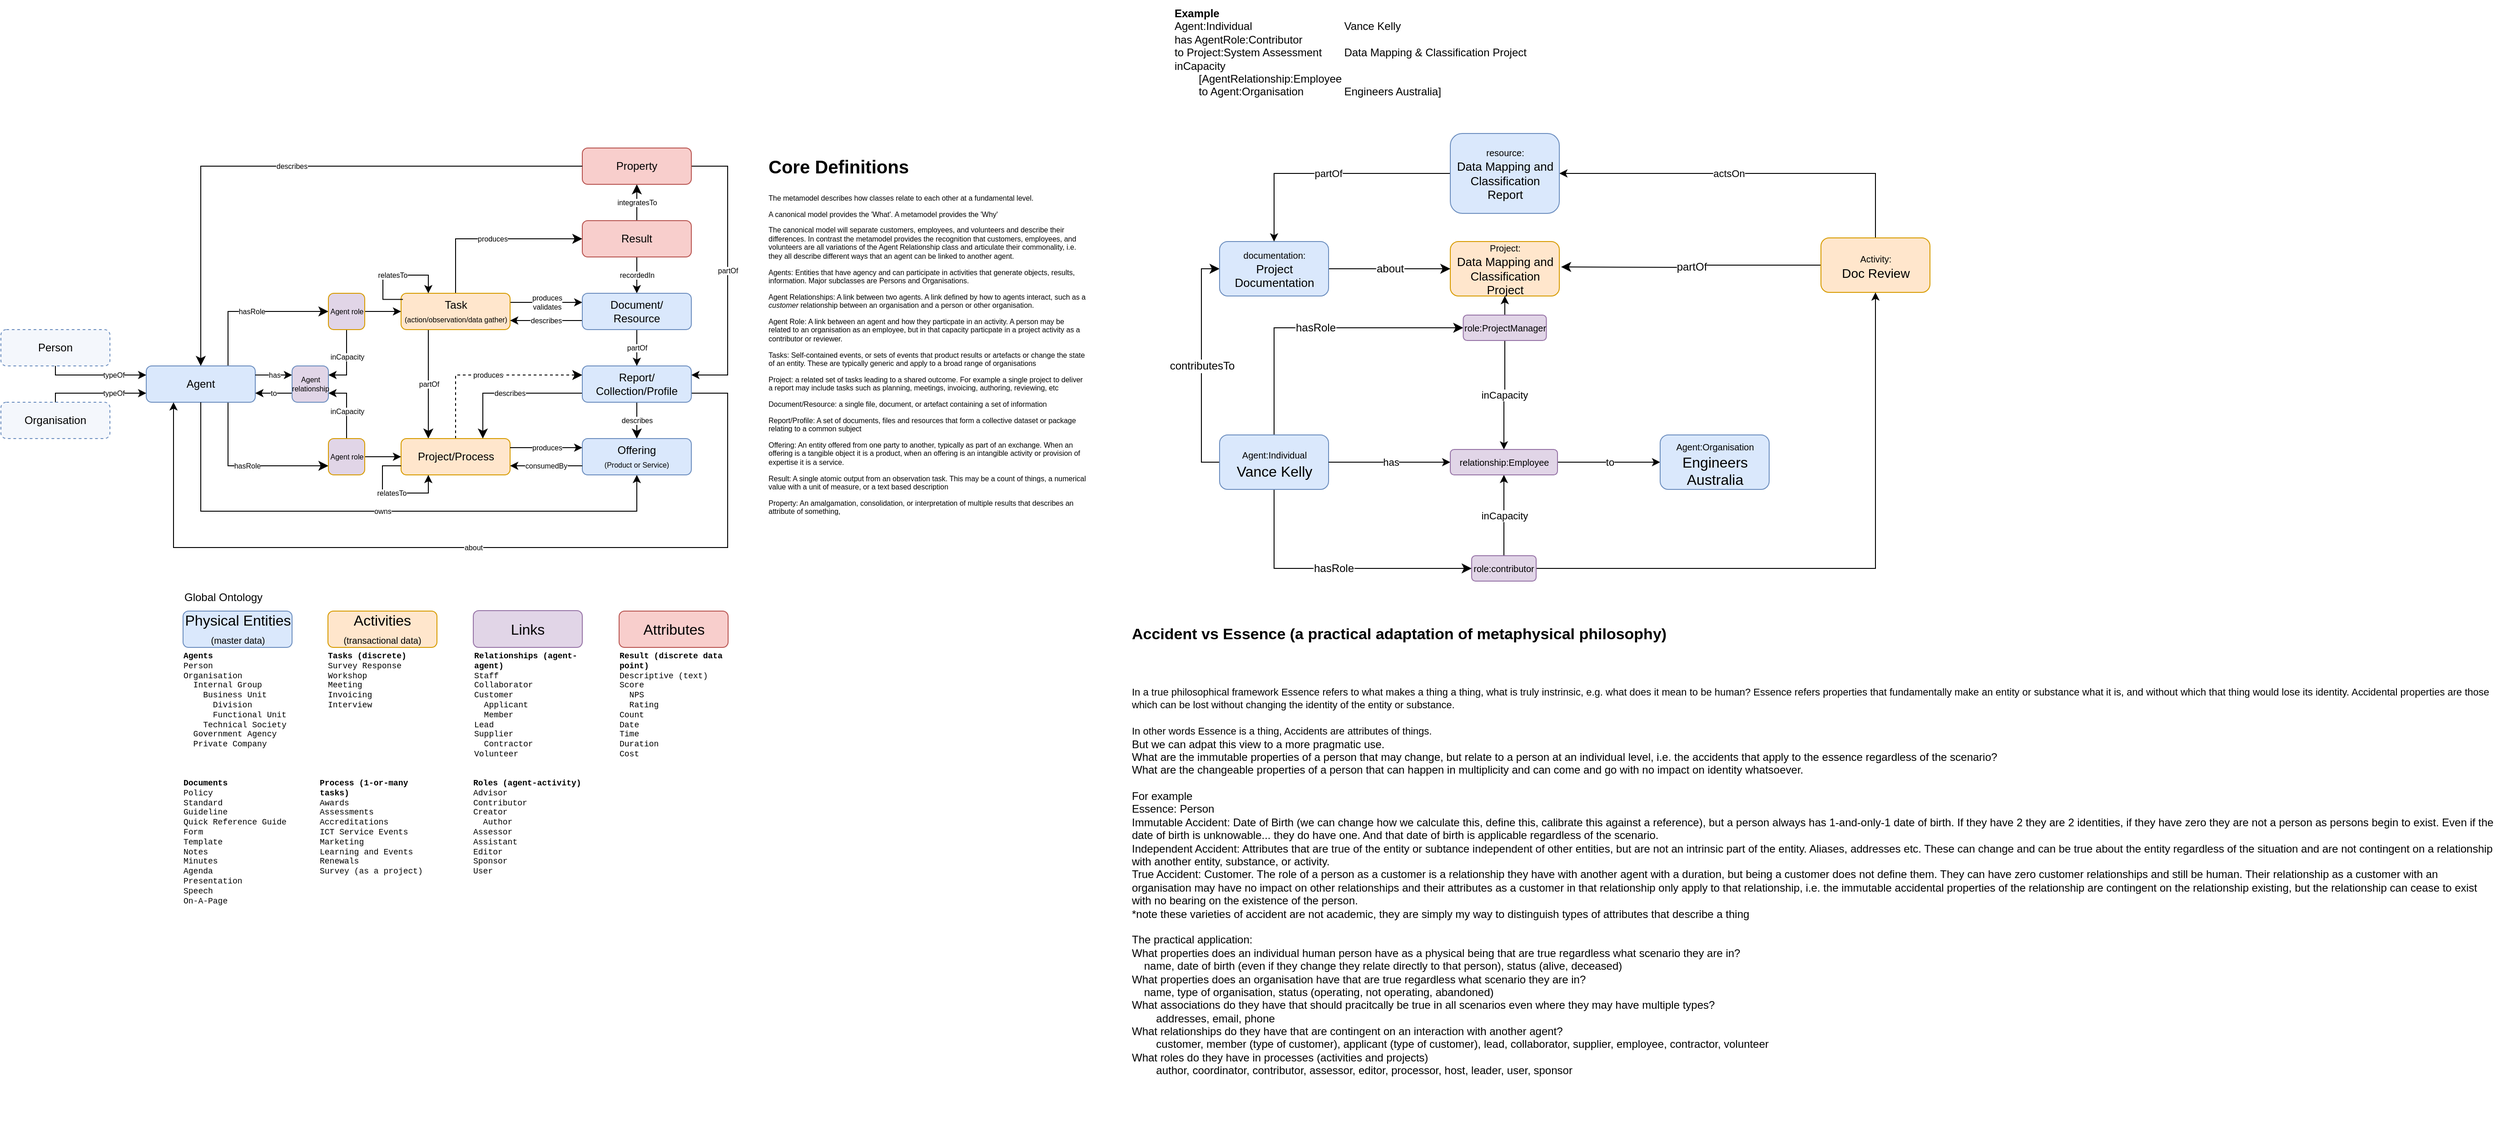 <mxfile version="22.1.3" type="github" pages="4">
  <diagram id="dSMpPCMRFVoMhnsqTzQS" name="MetaModel (Ontology)">
    <mxGraphModel dx="1974" dy="1775" grid="1" gridSize="10" guides="1" tooltips="1" connect="1" arrows="0" fold="1" page="1" pageScale="1" pageWidth="827" pageHeight="1169" math="0" shadow="0">
      <root>
        <mxCell id="0" />
        <mxCell id="1" parent="0" />
        <mxCell id="gTGTpOwcSKxPiAX5VktX-23" value="about" style="edgeStyle=orthogonalEdgeStyle;rounded=0;orthogonalLoop=1;jettySize=auto;html=1;fontSize=8;entryX=0.25;entryY=1;entryDx=0;entryDy=0;exitX=1;exitY=0.75;exitDx=0;exitDy=0;" parent="1" source="gTGTpOwcSKxPiAX5VktX-24" target="gTGTpOwcSKxPiAX5VktX-4" edge="1">
          <mxGeometry relative="1" as="geometry">
            <Array as="points">
              <mxPoint x="400" y="-210" />
              <mxPoint x="400" y="-40" />
              <mxPoint x="-210" y="-40" />
            </Array>
            <mxPoint x="-249.5" y="-140" as="targetPoint" />
            <mxPoint x="220" y="-190" as="sourcePoint" />
          </mxGeometry>
        </mxCell>
        <mxCell id="gTGTpOwcSKxPiAX5VktX-2" value="hasRole" style="edgeStyle=orthogonalEdgeStyle;rounded=0;orthogonalLoop=1;jettySize=auto;html=1;fontSize=8;startSize=8;endSize=8;jumpStyle=arc;exitX=0.75;exitY=1;exitDx=0;exitDy=0;entryX=0;entryY=0.75;entryDx=0;entryDy=0;" parent="1" source="gTGTpOwcSKxPiAX5VktX-4" target="gTGTpOwcSKxPiAX5VktX-40" edge="1">
          <mxGeometry relative="1" as="geometry" />
        </mxCell>
        <mxCell id="gTGTpOwcSKxPiAX5VktX-3" value="hasRole" style="edgeStyle=orthogonalEdgeStyle;rounded=0;orthogonalLoop=1;jettySize=auto;html=1;fontSize=8;startSize=8;endSize=8;jumpStyle=arc;entryX=0;entryY=0.5;entryDx=0;entryDy=0;exitX=0.75;exitY=0;exitDx=0;exitDy=0;" parent="1" source="gTGTpOwcSKxPiAX5VktX-4" target="gTGTpOwcSKxPiAX5VktX-38" edge="1">
          <mxGeometry relative="1" as="geometry" />
        </mxCell>
        <mxCell id="gTGTpOwcSKxPiAX5VktX-4" value="Agent" style="rounded=1;whiteSpace=wrap;html=1;fontSize=12;fillColor=#dae8fc;strokeColor=#6c8ebf;" parent="1" vertex="1">
          <mxGeometry x="-240" y="-240" width="120" height="40" as="geometry" />
        </mxCell>
        <mxCell id="gTGTpOwcSKxPiAX5VktX-8" value="describes" style="edgeStyle=orthogonalEdgeStyle;rounded=0;orthogonalLoop=1;jettySize=auto;html=1;fontSize=8;startSize=8;endSize=8;jumpStyle=arc;exitX=0.5;exitY=1;exitDx=0;exitDy=0;" parent="1" source="gTGTpOwcSKxPiAX5VktX-24" target="NyKyO-ZqG-FtdePZdf8M-3" edge="1">
          <mxGeometry relative="1" as="geometry">
            <mxPoint x="710" y="-310" as="sourcePoint" />
            <mxPoint x="610.5" y="-460" as="targetPoint" />
          </mxGeometry>
        </mxCell>
        <mxCell id="gTGTpOwcSKxPiAX5VktX-9" value="owns" style="edgeStyle=orthogonalEdgeStyle;rounded=0;orthogonalLoop=1;jettySize=auto;html=1;fontSize=8;exitX=0.5;exitY=1;exitDx=0;exitDy=0;entryX=0.5;entryY=1;entryDx=0;entryDy=0;" parent="1" source="gTGTpOwcSKxPiAX5VktX-4" target="NyKyO-ZqG-FtdePZdf8M-3" edge="1">
          <mxGeometry relative="1" as="geometry">
            <mxPoint x="300" y="-130" as="sourcePoint" />
            <mxPoint x="380" y="-20" as="targetPoint" />
            <Array as="points">
              <mxPoint x="-180" y="-80" />
              <mxPoint x="300" y="-80" />
            </Array>
          </mxGeometry>
        </mxCell>
        <mxCell id="gTGTpOwcSKxPiAX5VktX-12" value="integratesTo" style="edgeStyle=orthogonalEdgeStyle;rounded=0;orthogonalLoop=1;jettySize=auto;html=1;fontSize=8;startSize=8;endSize=8;jumpStyle=arc;startArrow=classic;startFill=1;endArrow=none;endFill=0;entryX=0.5;entryY=0;entryDx=0;entryDy=0;exitX=0.5;exitY=1;exitDx=0;exitDy=0;" parent="1" source="gTGTpOwcSKxPiAX5VktX-14" target="gTGTpOwcSKxPiAX5VktX-16" edge="1">
          <mxGeometry relative="1" as="geometry" />
        </mxCell>
        <mxCell id="gTGTpOwcSKxPiAX5VktX-13" value="partOf" style="edgeStyle=orthogonalEdgeStyle;rounded=0;orthogonalLoop=1;jettySize=auto;html=1;entryX=1;entryY=0.25;entryDx=0;entryDy=0;exitX=1;exitY=0.5;exitDx=0;exitDy=0;fontSize=8;" parent="1" source="gTGTpOwcSKxPiAX5VktX-14" target="gTGTpOwcSKxPiAX5VktX-24" edge="1">
          <mxGeometry relative="1" as="geometry">
            <Array as="points">
              <mxPoint x="400" y="-460" />
              <mxPoint x="400" y="-230" />
            </Array>
          </mxGeometry>
        </mxCell>
        <mxCell id="gTGTpOwcSKxPiAX5VktX-14" value="Property" style="rounded=1;whiteSpace=wrap;html=1;fontSize=12;fillColor=#f8cecc;strokeColor=#b85450;" parent="1" vertex="1">
          <mxGeometry x="240" y="-480" width="120" height="40" as="geometry" />
        </mxCell>
        <mxCell id="gTGTpOwcSKxPiAX5VktX-15" value="recordedIn" style="edgeStyle=orthogonalEdgeStyle;rounded=0;orthogonalLoop=1;jettySize=auto;html=1;entryX=0.5;entryY=0;entryDx=0;entryDy=0;exitX=0.5;exitY=1;exitDx=0;exitDy=0;fontSize=8;" parent="1" source="gTGTpOwcSKxPiAX5VktX-16" target="gTGTpOwcSKxPiAX5VktX-27" edge="1">
          <mxGeometry relative="1" as="geometry" />
        </mxCell>
        <mxCell id="gTGTpOwcSKxPiAX5VktX-16" value="Result" style="rounded=1;whiteSpace=wrap;html=1;fontSize=12;fillColor=#f8cecc;strokeColor=#b85450;" parent="1" vertex="1">
          <mxGeometry x="240" y="-400" width="120" height="40" as="geometry" />
        </mxCell>
        <mxCell id="gTGTpOwcSKxPiAX5VktX-17" value="produces" style="edgeStyle=orthogonalEdgeStyle;rounded=0;orthogonalLoop=1;jettySize=auto;html=1;entryX=0;entryY=0.5;entryDx=0;entryDy=0;fontSize=8;startSize=8;endSize=8;jumpStyle=arc;exitX=0.5;exitY=0;exitDx=0;exitDy=0;" parent="1" source="gTGTpOwcSKxPiAX5VktX-20" target="gTGTpOwcSKxPiAX5VktX-16" edge="1">
          <mxGeometry relative="1" as="geometry">
            <mxPoint x="180.5" y="-190" as="sourcePoint" />
          </mxGeometry>
        </mxCell>
        <mxCell id="gTGTpOwcSKxPiAX5VktX-18" value="partOf" style="edgeStyle=orthogonalEdgeStyle;rounded=0;orthogonalLoop=1;jettySize=auto;html=1;fontSize=8;startSize=8;endSize=8;jumpStyle=arc;entryX=0.25;entryY=0;entryDx=0;entryDy=0;exitX=0.25;exitY=1;exitDx=0;exitDy=0;" parent="1" source="gTGTpOwcSKxPiAX5VktX-20" target="gTGTpOwcSKxPiAX5VktX-21" edge="1">
          <mxGeometry relative="1" as="geometry">
            <mxPoint x="121.5" y="552" as="targetPoint" />
          </mxGeometry>
        </mxCell>
        <mxCell id="gTGTpOwcSKxPiAX5VktX-19" value="produces&lt;br style=&quot;font-size: 8px;&quot;&gt;validates" style="edgeStyle=orthogonalEdgeStyle;rounded=0;orthogonalLoop=1;jettySize=auto;html=1;entryX=0;entryY=0.25;entryDx=0;entryDy=0;exitX=1;exitY=0.25;exitDx=0;exitDy=0;fontSize=8;" parent="1" source="gTGTpOwcSKxPiAX5VktX-20" target="gTGTpOwcSKxPiAX5VktX-27" edge="1">
          <mxGeometry relative="1" as="geometry" />
        </mxCell>
        <mxCell id="gTGTpOwcSKxPiAX5VktX-20" value="Task&lt;br style=&quot;font-size: 12px;&quot;&gt;&lt;font style=&quot;font-size: 8px;&quot;&gt;(action/observation/data gather)&lt;/font&gt;" style="rounded=1;whiteSpace=wrap;html=1;fontSize=12;fillColor=#ffe6cc;strokeColor=#d79b00;" parent="1" vertex="1">
          <mxGeometry x="40.5" y="-320" width="120" height="40" as="geometry" />
        </mxCell>
        <mxCell id="lCZrTHheb99Fzn1val_u-6" value="produces" style="edgeStyle=orthogonalEdgeStyle;rounded=0;orthogonalLoop=1;jettySize=auto;html=1;entryX=0;entryY=0.25;entryDx=0;entryDy=0;fontSize=8;dashed=1;startSize=8;endSize=8;exitX=0.5;exitY=0;exitDx=0;exitDy=0;" parent="1" source="gTGTpOwcSKxPiAX5VktX-21" target="gTGTpOwcSKxPiAX5VktX-24" edge="1">
          <mxGeometry relative="1" as="geometry">
            <mxPoint x="130" y="-170" as="sourcePoint" />
          </mxGeometry>
        </mxCell>
        <mxCell id="gTGTpOwcSKxPiAX5VktX-21" value="Project/Process" style="rounded=1;whiteSpace=wrap;html=1;fontSize=12;fillColor=#ffe6cc;strokeColor=#d79b00;" parent="1" vertex="1">
          <mxGeometry x="40.5" y="-160" width="120" height="40" as="geometry" />
        </mxCell>
        <mxCell id="gTGTpOwcSKxPiAX5VktX-22" value="describes" style="edgeStyle=orthogonalEdgeStyle;rounded=0;orthogonalLoop=1;jettySize=auto;html=1;entryX=0.75;entryY=0;entryDx=0;entryDy=0;fontSize=8;startSize=8;endSize=8;jumpStyle=arc;exitX=0;exitY=0.75;exitDx=0;exitDy=0;" parent="1" source="gTGTpOwcSKxPiAX5VktX-24" target="gTGTpOwcSKxPiAX5VktX-21" edge="1">
          <mxGeometry relative="1" as="geometry" />
        </mxCell>
        <mxCell id="gTGTpOwcSKxPiAX5VktX-24" value="Report/&lt;br style=&quot;font-size: 12px;&quot;&gt;Collection/Profile" style="rounded=1;whiteSpace=wrap;html=1;fontSize=12;fillColor=#dae8fc;strokeColor=#6c8ebf;" parent="1" vertex="1">
          <mxGeometry x="240" y="-240" width="120" height="40" as="geometry" />
        </mxCell>
        <mxCell id="gTGTpOwcSKxPiAX5VktX-25" value="partOf" style="edgeStyle=orthogonalEdgeStyle;rounded=0;orthogonalLoop=1;jettySize=auto;html=1;entryX=0.5;entryY=0;entryDx=0;entryDy=0;fontSize=8;" parent="1" source="gTGTpOwcSKxPiAX5VktX-27" target="gTGTpOwcSKxPiAX5VktX-24" edge="1">
          <mxGeometry relative="1" as="geometry" />
        </mxCell>
        <mxCell id="gTGTpOwcSKxPiAX5VktX-26" value="describes&lt;br style=&quot;font-size: 8px;&quot;&gt;" style="edgeStyle=orthogonalEdgeStyle;rounded=0;orthogonalLoop=1;jettySize=auto;html=1;exitX=0;exitY=0.75;exitDx=0;exitDy=0;entryX=1;entryY=0.75;entryDx=0;entryDy=0;fontSize=8;" parent="1" source="gTGTpOwcSKxPiAX5VktX-27" target="gTGTpOwcSKxPiAX5VktX-20" edge="1">
          <mxGeometry relative="1" as="geometry" />
        </mxCell>
        <mxCell id="gTGTpOwcSKxPiAX5VktX-27" value="&lt;font style=&quot;font-size: 12px;&quot;&gt;Document/&lt;br style=&quot;font-size: 12px;&quot;&gt;Resource&lt;/font&gt;" style="rounded=1;whiteSpace=wrap;html=1;fontSize=12;fillColor=#dae8fc;strokeColor=#6c8ebf;" parent="1" vertex="1">
          <mxGeometry x="240" y="-320" width="120" height="40" as="geometry" />
        </mxCell>
        <mxCell id="gTGTpOwcSKxPiAX5VktX-28" value="Global Ontology" style="text;html=1;strokeColor=none;fillColor=none;align=left;verticalAlign=middle;whiteSpace=wrap;rounded=0;" parent="1" vertex="1">
          <mxGeometry x="-200" width="150.5" height="30" as="geometry" />
        </mxCell>
        <mxCell id="gTGTpOwcSKxPiAX5VktX-29" value="has" style="edgeStyle=orthogonalEdgeStyle;rounded=0;orthogonalLoop=1;jettySize=auto;html=1;exitX=1;exitY=0.25;exitDx=0;exitDy=0;entryX=0;entryY=0.25;entryDx=0;entryDy=0;fontSize=8;" parent="1" source="gTGTpOwcSKxPiAX5VktX-4" target="gTGTpOwcSKxPiAX5VktX-36" edge="1">
          <mxGeometry relative="1" as="geometry" />
        </mxCell>
        <mxCell id="gTGTpOwcSKxPiAX5VktX-30" value="Physical Entities&lt;br&gt;&lt;font style=&quot;font-size: 10px;&quot;&gt;(master data)&lt;/font&gt;" style="rounded=1;whiteSpace=wrap;html=1;fontSize=16;fillColor=#dae8fc;strokeColor=#6c8ebf;" parent="1" vertex="1">
          <mxGeometry x="-199.5" y="30" width="120" height="40" as="geometry" />
        </mxCell>
        <mxCell id="gTGTpOwcSKxPiAX5VktX-31" value="Activities&lt;br&gt;&lt;font style=&quot;font-size: 10px;&quot;&gt;(transactional data)&lt;/font&gt;" style="rounded=1;whiteSpace=wrap;html=1;fontSize=16;fillColor=#ffe6cc;strokeColor=#d79b00;" parent="1" vertex="1">
          <mxGeometry x="-40" y="30" width="120" height="40" as="geometry" />
        </mxCell>
        <mxCell id="gTGTpOwcSKxPiAX5VktX-32" value="Links" style="rounded=1;whiteSpace=wrap;html=1;fontSize=16;fillColor=#e1d5e7;strokeColor=#9673a6;" parent="1" vertex="1">
          <mxGeometry x="120" y="29.5" width="120" height="40.5" as="geometry" />
        </mxCell>
        <mxCell id="gTGTpOwcSKxPiAX5VktX-33" value="to" style="edgeStyle=orthogonalEdgeStyle;rounded=0;orthogonalLoop=1;jettySize=auto;html=1;exitX=0;exitY=0.75;exitDx=0;exitDy=0;fontSize=8;entryX=1;entryY=0.75;entryDx=0;entryDy=0;" parent="1" source="gTGTpOwcSKxPiAX5VktX-36" target="gTGTpOwcSKxPiAX5VktX-4" edge="1">
          <mxGeometry relative="1" as="geometry">
            <mxPoint x="180.5" y="760" as="targetPoint" />
            <Array as="points" />
          </mxGeometry>
        </mxCell>
        <mxCell id="gTGTpOwcSKxPiAX5VktX-34" value="inCapacity" style="edgeStyle=orthogonalEdgeStyle;rounded=0;orthogonalLoop=1;jettySize=auto;html=1;entryX=1;entryY=0.25;entryDx=0;entryDy=0;exitX=0.5;exitY=1;exitDx=0;exitDy=0;fontSize=8;" parent="1" source="gTGTpOwcSKxPiAX5VktX-38" target="gTGTpOwcSKxPiAX5VktX-36" edge="1">
          <mxGeometry x="-0.143" relative="1" as="geometry">
            <mxPoint x="1590" y="-639" as="sourcePoint" />
            <mxPoint as="offset" />
          </mxGeometry>
        </mxCell>
        <mxCell id="gTGTpOwcSKxPiAX5VktX-35" value="inCapacity" style="edgeStyle=orthogonalEdgeStyle;rounded=0;orthogonalLoop=1;jettySize=auto;html=1;exitX=0.5;exitY=0;exitDx=0;exitDy=0;fontSize=8;entryX=1;entryY=0.75;entryDx=0;entryDy=0;" parent="1" source="gTGTpOwcSKxPiAX5VktX-40" target="gTGTpOwcSKxPiAX5VktX-36" edge="1">
          <mxGeometry x="-0.143" relative="1" as="geometry">
            <mxPoint x="1440" y="-656" as="targetPoint" />
            <mxPoint as="offset" />
          </mxGeometry>
        </mxCell>
        <mxCell id="gTGTpOwcSKxPiAX5VktX-36" value="Agent relationship" style="rounded=1;whiteSpace=wrap;html=1;fontSize=8;fillColor=#e1d5e7;strokeColor=#6C8EBF;" parent="1" vertex="1">
          <mxGeometry x="-79.5" y="-240" width="40" height="40" as="geometry" />
        </mxCell>
        <mxCell id="gTGTpOwcSKxPiAX5VktX-37" style="edgeStyle=orthogonalEdgeStyle;rounded=0;orthogonalLoop=1;jettySize=auto;html=1;exitX=1;exitY=0.5;exitDx=0;exitDy=0;entryX=0;entryY=0.5;entryDx=0;entryDy=0;" parent="1" source="gTGTpOwcSKxPiAX5VktX-38" target="gTGTpOwcSKxPiAX5VktX-20" edge="1">
          <mxGeometry relative="1" as="geometry">
            <mxPoint x="150.5" y="-400" as="targetPoint" />
          </mxGeometry>
        </mxCell>
        <mxCell id="gTGTpOwcSKxPiAX5VktX-38" value="Agent role" style="rounded=1;whiteSpace=wrap;html=1;fontSize=8;fillColor=#e1d5e7;strokeColor=#D79B00;" parent="1" vertex="1">
          <mxGeometry x="-39.5" y="-320" width="40" height="40" as="geometry" />
        </mxCell>
        <mxCell id="gTGTpOwcSKxPiAX5VktX-39" style="edgeStyle=orthogonalEdgeStyle;rounded=0;orthogonalLoop=1;jettySize=auto;html=1;entryX=0;entryY=0.5;entryDx=0;entryDy=0;exitX=1;exitY=0.5;exitDx=0;exitDy=0;" parent="1" source="gTGTpOwcSKxPiAX5VktX-40" target="gTGTpOwcSKxPiAX5VktX-21" edge="1">
          <mxGeometry relative="1" as="geometry" />
        </mxCell>
        <mxCell id="gTGTpOwcSKxPiAX5VktX-40" value="Agent role" style="rounded=1;whiteSpace=wrap;html=1;fontSize=8;fillColor=#e1d5e7;strokeColor=#D79B00;" parent="1" vertex="1">
          <mxGeometry x="-39.5" y="-160" width="40" height="40" as="geometry" />
        </mxCell>
        <mxCell id="gTGTpOwcSKxPiAX5VktX-41" value="&lt;b&gt;Example&lt;/b&gt;&lt;br&gt;Agent:Individual&lt;span style=&quot;white-space: pre;&quot;&gt;&#x9;&lt;/span&gt;&lt;span style=&quot;white-space: pre;&quot;&gt;&#x9;&lt;/span&gt;&lt;span style=&quot;white-space: pre;&quot;&gt;&#x9;&lt;/span&gt;&lt;span style=&quot;white-space: pre;&quot;&gt;&#x9;&lt;/span&gt;Vance Kelly&lt;br&gt;has AgentRole:Contributor&lt;br&gt;to Project:System Assessment&lt;span style=&quot;white-space: pre;&quot;&gt;&#x9;&lt;/span&gt;Data Mapping &amp;amp; Classification Project&lt;br&gt;inCapacity&lt;br&gt;&lt;span style=&quot;white-space: pre;&quot;&gt;&#x9;&lt;/span&gt;[AgentRelationship:Employee &lt;br&gt;&lt;span style=&quot;white-space: pre;&quot;&gt;&#x9;&lt;/span&gt;to Agent:Organisation &lt;span style=&quot;white-space: pre;&quot;&gt;&#x9;&lt;/span&gt;&lt;span style=&quot;white-space: pre;&quot;&gt;&#x9;&lt;/span&gt;Engineers Australia]" style="text;html=1;strokeColor=none;fillColor=none;align=left;verticalAlign=top;whiteSpace=wrap;rounded=0;" parent="1" vertex="1">
          <mxGeometry x="890" y="-642.5" width="400" height="116" as="geometry" />
        </mxCell>
        <mxCell id="gTGTpOwcSKxPiAX5VktX-42" value="contributesTo" style="edgeStyle=orthogonalEdgeStyle;rounded=0;orthogonalLoop=1;jettySize=auto;html=1;entryX=0;entryY=0.5;entryDx=0;entryDy=0;fontSize=12;startSize=8;endSize=8;jumpStyle=arc;exitX=0;exitY=0.5;exitDx=0;exitDy=0;" parent="1" source="gTGTpOwcSKxPiAX5VktX-45" target="gTGTpOwcSKxPiAX5VktX-51" edge="1">
          <mxGeometry relative="1" as="geometry" />
        </mxCell>
        <mxCell id="gTGTpOwcSKxPiAX5VktX-43" value="hasRole" style="edgeStyle=orthogonalEdgeStyle;rounded=0;orthogonalLoop=1;jettySize=auto;html=1;fontSize=12;startSize=8;endSize=8;jumpStyle=arc;entryX=0;entryY=0.5;entryDx=0;entryDy=0;exitX=0.5;exitY=0;exitDx=0;exitDy=0;" parent="1" source="gTGTpOwcSKxPiAX5VktX-45" target="gTGTpOwcSKxPiAX5VktX-62" edge="1">
          <mxGeometry relative="1" as="geometry">
            <mxPoint x="1030.5" y="-166" as="sourcePoint" />
          </mxGeometry>
        </mxCell>
        <mxCell id="gTGTpOwcSKxPiAX5VktX-44" value="hasRole" style="edgeStyle=orthogonalEdgeStyle;rounded=0;orthogonalLoop=1;jettySize=auto;html=1;fontSize=12;startSize=8;endSize=8;jumpStyle=arc;entryX=0;entryY=0.5;entryDx=0;entryDy=0;exitX=0.5;exitY=1;exitDx=0;exitDy=0;" parent="1" source="gTGTpOwcSKxPiAX5VktX-45" target="gTGTpOwcSKxPiAX5VktX-60" edge="1">
          <mxGeometry relative="1" as="geometry" />
        </mxCell>
        <mxCell id="gTGTpOwcSKxPiAX5VktX-45" value="&lt;font style=&quot;font-size: 10px;&quot;&gt;Agent:Individual&lt;/font&gt;&lt;br&gt;Vance Kelly" style="rounded=1;whiteSpace=wrap;html=1;fontSize=16;fillColor=#dae8fc;strokeColor=#6c8ebf;" parent="1" vertex="1">
          <mxGeometry x="941.5" y="-164" width="120" height="60" as="geometry" />
        </mxCell>
        <mxCell id="gTGTpOwcSKxPiAX5VktX-46" value="partOf" style="edgeStyle=orthogonalEdgeStyle;rounded=0;orthogonalLoop=1;jettySize=auto;html=1;fontSize=12;startSize=8;endSize=8;jumpStyle=arc;" parent="1" source="gTGTpOwcSKxPiAX5VktX-48" edge="1">
          <mxGeometry relative="1" as="geometry">
            <mxPoint x="1317.5" y="-349" as="targetPoint" />
          </mxGeometry>
        </mxCell>
        <mxCell id="gTGTpOwcSKxPiAX5VktX-47" value="actsOn" style="edgeStyle=orthogonalEdgeStyle;rounded=0;orthogonalLoop=1;jettySize=auto;html=1;entryX=1;entryY=0.5;entryDx=0;entryDy=0;exitX=0.5;exitY=0;exitDx=0;exitDy=0;" parent="1" source="gTGTpOwcSKxPiAX5VktX-48" target="gTGTpOwcSKxPiAX5VktX-53" edge="1">
          <mxGeometry x="0.111" relative="1" as="geometry">
            <mxPoint as="offset" />
          </mxGeometry>
        </mxCell>
        <mxCell id="gTGTpOwcSKxPiAX5VktX-48" value="&lt;font style=&quot;font-size: 10px;&quot;&gt;Activity: &lt;br&gt;&lt;/font&gt;Doc Review" style="rounded=1;whiteSpace=wrap;html=1;fontSize=14;fillColor=#ffe6cc;strokeColor=#d79b00;" parent="1" vertex="1">
          <mxGeometry x="1603.5" y="-381" width="120" height="60" as="geometry" />
        </mxCell>
        <mxCell id="gTGTpOwcSKxPiAX5VktX-49" value="&lt;font style=&quot;font-size: 10px;&quot;&gt;Project:&lt;/font&gt;&lt;br style=&quot;font-size: 13px;&quot;&gt;Data Mapping and Classification Project" style="rounded=1;whiteSpace=wrap;html=1;fontSize=13;fillColor=#ffe6cc;strokeColor=#d79b00;" parent="1" vertex="1">
          <mxGeometry x="1195.5" y="-377" width="120" height="60" as="geometry" />
        </mxCell>
        <mxCell id="gTGTpOwcSKxPiAX5VktX-50" value="about" style="edgeStyle=orthogonalEdgeStyle;rounded=0;orthogonalLoop=1;jettySize=auto;html=1;entryX=0;entryY=0.5;entryDx=0;entryDy=0;fontSize=12;startSize=8;endSize=8;jumpStyle=arc;" parent="1" source="gTGTpOwcSKxPiAX5VktX-51" target="gTGTpOwcSKxPiAX5VktX-49" edge="1">
          <mxGeometry relative="1" as="geometry" />
        </mxCell>
        <mxCell id="gTGTpOwcSKxPiAX5VktX-51" value="&lt;font style=&quot;font-size: 10px;&quot;&gt;&lt;font style=&quot;font-size: 10px;&quot;&gt;documentation&lt;/font&gt;:&lt;/font&gt;&lt;br style=&quot;font-size: 13px;&quot;&gt;Project Documentation" style="rounded=1;whiteSpace=wrap;html=1;fontSize=13;fillColor=#dae8fc;strokeColor=#6c8ebf;" parent="1" vertex="1">
          <mxGeometry x="941.5" y="-377" width="120" height="60" as="geometry" />
        </mxCell>
        <mxCell id="gTGTpOwcSKxPiAX5VktX-52" value="partOf" style="edgeStyle=orthogonalEdgeStyle;rounded=0;orthogonalLoop=1;jettySize=auto;html=1;entryX=0.5;entryY=0;entryDx=0;entryDy=0;" parent="1" source="gTGTpOwcSKxPiAX5VktX-53" target="gTGTpOwcSKxPiAX5VktX-51" edge="1">
          <mxGeometry relative="1" as="geometry" />
        </mxCell>
        <mxCell id="gTGTpOwcSKxPiAX5VktX-53" value="&lt;font style=&quot;font-size: 10px;&quot;&gt;resource:&lt;/font&gt;&lt;br style=&quot;font-size: 13px;&quot;&gt;Data Mapping and Classification Report" style="rounded=1;whiteSpace=wrap;html=1;fontSize=13;fillColor=#dae8fc;strokeColor=#6c8ebf;" parent="1" vertex="1">
          <mxGeometry x="1195.5" y="-496" width="120" height="88" as="geometry" />
        </mxCell>
        <mxCell id="gTGTpOwcSKxPiAX5VktX-54" value="has" style="edgeStyle=orthogonalEdgeStyle;rounded=0;orthogonalLoop=1;jettySize=auto;html=1;exitX=1;exitY=0.5;exitDx=0;exitDy=0;entryX=0;entryY=0.5;entryDx=0;entryDy=0;" parent="1" source="gTGTpOwcSKxPiAX5VktX-45" target="gTGTpOwcSKxPiAX5VktX-58" edge="1">
          <mxGeometry x="0.012" relative="1" as="geometry">
            <mxPoint as="offset" />
          </mxGeometry>
        </mxCell>
        <mxCell id="gTGTpOwcSKxPiAX5VktX-55" value="to" style="edgeStyle=orthogonalEdgeStyle;rounded=0;orthogonalLoop=1;jettySize=auto;html=1;entryX=0;entryY=0.5;entryDx=0;entryDy=0;exitX=1;exitY=0.5;exitDx=0;exitDy=0;" parent="1" source="gTGTpOwcSKxPiAX5VktX-58" target="gTGTpOwcSKxPiAX5VktX-63" edge="1">
          <mxGeometry x="0.005" relative="1" as="geometry">
            <mxPoint as="offset" />
          </mxGeometry>
        </mxCell>
        <mxCell id="gTGTpOwcSKxPiAX5VktX-56" value="inCapacity" style="edgeStyle=orthogonalEdgeStyle;rounded=0;orthogonalLoop=1;jettySize=auto;html=1;exitX=0.5;exitY=0;exitDx=0;exitDy=0;" parent="1" source="gTGTpOwcSKxPiAX5VktX-60" target="gTGTpOwcSKxPiAX5VktX-58" edge="1">
          <mxGeometry relative="1" as="geometry">
            <mxPoint x="1506.5" y="-264" as="sourcePoint" />
          </mxGeometry>
        </mxCell>
        <mxCell id="gTGTpOwcSKxPiAX5VktX-57" value="inCapacity" style="edgeStyle=orthogonalEdgeStyle;rounded=0;orthogonalLoop=1;jettySize=auto;html=1;exitX=0.5;exitY=1;exitDx=0;exitDy=0;entryX=0.5;entryY=0;entryDx=0;entryDy=0;" parent="1" source="gTGTpOwcSKxPiAX5VktX-62" target="gTGTpOwcSKxPiAX5VktX-58" edge="1">
          <mxGeometry relative="1" as="geometry">
            <mxPoint x="1422.5" y="-272" as="targetPoint" />
          </mxGeometry>
        </mxCell>
        <mxCell id="gTGTpOwcSKxPiAX5VktX-58" value="relationship:Employee" style="rounded=1;whiteSpace=wrap;html=1;fontSize=10;fillColor=#e1d5e7;strokeColor=#9673a6;" parent="1" vertex="1">
          <mxGeometry x="1195.5" y="-148" width="118" height="28" as="geometry" />
        </mxCell>
        <mxCell id="gTGTpOwcSKxPiAX5VktX-59" style="edgeStyle=orthogonalEdgeStyle;rounded=0;orthogonalLoop=1;jettySize=auto;html=1;entryX=0.5;entryY=1;entryDx=0;entryDy=0;exitX=1;exitY=0.5;exitDx=0;exitDy=0;" parent="1" source="gTGTpOwcSKxPiAX5VktX-60" target="gTGTpOwcSKxPiAX5VktX-48" edge="1">
          <mxGeometry relative="1" as="geometry" />
        </mxCell>
        <mxCell id="gTGTpOwcSKxPiAX5VktX-60" value="role:contributor" style="rounded=1;whiteSpace=wrap;html=1;fontSize=10;fillColor=#e1d5e7;strokeColor=#9673a6;" parent="1" vertex="1">
          <mxGeometry x="1219" y="-31" width="71" height="28" as="geometry" />
        </mxCell>
        <mxCell id="gTGTpOwcSKxPiAX5VktX-61" style="edgeStyle=orthogonalEdgeStyle;rounded=0;orthogonalLoop=1;jettySize=auto;html=1;entryX=0.5;entryY=1;entryDx=0;entryDy=0;exitX=0.5;exitY=0;exitDx=0;exitDy=0;" parent="1" source="gTGTpOwcSKxPiAX5VktX-62" target="gTGTpOwcSKxPiAX5VktX-49" edge="1">
          <mxGeometry relative="1" as="geometry" />
        </mxCell>
        <mxCell id="gTGTpOwcSKxPiAX5VktX-62" value="role:ProjectManager" style="rounded=1;whiteSpace=wrap;html=1;fontSize=10;fillColor=#e1d5e7;strokeColor=#9673a6;" parent="1" vertex="1">
          <mxGeometry x="1209.75" y="-296" width="91.5" height="28" as="geometry" />
        </mxCell>
        <mxCell id="gTGTpOwcSKxPiAX5VktX-63" value="&lt;font style=&quot;font-size: 10px;&quot;&gt;Agent:Organisation&lt;/font&gt;&lt;br&gt;Engineers Australia" style="rounded=1;whiteSpace=wrap;html=1;fontSize=16;fillColor=#dae8fc;strokeColor=#6c8ebf;" parent="1" vertex="1">
          <mxGeometry x="1426.5" y="-164" width="120" height="60" as="geometry" />
        </mxCell>
        <mxCell id="gTGTpOwcSKxPiAX5VktX-64" value="&lt;p style=&quot;line-height: 230%;&quot;&gt;&lt;/p&gt;&lt;h1 style=&quot;line-height: 110%;&quot;&gt;&lt;font style=&quot;&quot;&gt;&lt;span style=&quot;font-size: 17px;&quot;&gt;Accident vs Essence (a practical adaptation of metaphysical philosophy)&lt;/span&gt;&lt;br&gt;&lt;br&gt;&lt;/font&gt;&lt;/h1&gt;&lt;div&gt;&lt;font style=&quot;&quot;&gt;&lt;font style=&quot;font-size: 11px; font-weight: normal;&quot;&gt;In a true philosophical framework Essence refers to what makes a thing a thing, what is truly instrinsic, e.g. what does it mean to be human? Essence refers properties that fundamentally make an entity or substance what it is, and without which that thing would lose its identity. Accidental properties are those which can be lost without changing the identity of the entity or substance.&lt;/font&gt;&lt;/font&gt;&lt;/div&gt;&lt;div&gt;&lt;font style=&quot;&quot;&gt;&lt;font style=&quot;font-size: 11px; font-weight: normal;&quot;&gt;&lt;br&gt;&lt;/font&gt;&lt;/font&gt;&lt;/div&gt;&lt;div&gt;&lt;font style=&quot;&quot;&gt;&lt;font style=&quot;font-size: 11px; font-weight: normal;&quot;&gt;In other words Essence is a thing, Accidents are attributes of things.&lt;/font&gt;&lt;/font&gt;&lt;/div&gt;&lt;div&gt;But we can adpat this view to a more pragmatic use.&lt;/div&gt;&lt;div&gt;What are the immutable properties of a person that may change, but relate to a person at an individual level, i.e. the accidents that apply to the essence regardless of the scenario?&lt;/div&gt;&lt;div&gt;What are the changeable properties of a person that can happen in multiplicity and can come and go with no impact on identity whatsoever.&lt;/div&gt;&lt;div&gt;&lt;br&gt;&lt;/div&gt;&lt;div&gt;For example&amp;nbsp;&lt;/div&gt;&lt;div&gt;Essence: Person&lt;/div&gt;&lt;div&gt;Immutable Accident: Date of Birth (we can change how we calculate this, define this, calibrate this against a reference), but a person always has 1-and-only-1 date of birth. If they have 2 they are 2 identities, if they have zero they are not a person as persons begin to exist. Even if the date of birth is unknowable... they do have one. And that date of birth is applicable regardless of the scenario.&lt;/div&gt;&lt;div&gt;Independent Accident: Attributes that are true of the entity or subtance independent of other entities, but are not an intrinsic part of the entity. Aliases, addresses etc. These can change and can be true about the entity regardless of the situation and are not contingent on a relationship with another entity, substance, or activity.&lt;/div&gt;&lt;div&gt;True Accident: Customer. The role of a person as a customer is a relationship they have with another agent with a duration, but being a customer does not define them. They can have zero customer relationships and still be human. Their relationship as a customer with an organisation may have no impact on other relationships and their attributes as a customer in that relationship only apply to that relationship, i.e. the immutable accidental properties of the relationship are contingent on the relationship existing, but the relationship can cease to exist with no bearing on the existence of the person.&lt;/div&gt;&lt;div&gt;*note these varieties of accident are not academic, they are simply my way to distinguish types of attributes that describe a thing&lt;/div&gt;&lt;div&gt;&lt;br&gt;&lt;/div&gt;&lt;div&gt;The practical application:&lt;/div&gt;&lt;div&gt;What properties does an individual human person have as a physical being that are true regardless what scenario they are in?&lt;/div&gt;&lt;div&gt;&lt;span style=&quot;&quot;&gt;&lt;span style=&quot;white-space: pre;&quot;&gt;&amp;nbsp;&amp;nbsp;&amp;nbsp;&amp;nbsp;&lt;/span&gt;&lt;/span&gt;name, date of birth (even if they change they relate directly to that person), status (alive, deceased)&lt;br&gt;&lt;/div&gt;&lt;div&gt;What properties does an organisation have that are true regardless what scenario they are in?&lt;/div&gt;&lt;div&gt;&lt;span style=&quot;&quot;&gt;&lt;span style=&quot;white-space: pre;&quot;&gt;&amp;nbsp;&amp;nbsp;&amp;nbsp;&amp;nbsp;&lt;/span&gt;&lt;/span&gt;name, type of organisation, status (operating, not operating, abandoned)&lt;br&gt;&lt;/div&gt;&lt;div&gt;What associations do they have that should pracitcally be true in all scenarios even where they may have multiple types?&lt;/div&gt;&lt;div&gt;&lt;span style=&quot;white-space: pre;&quot;&gt;&#x9;&lt;/span&gt;addresses, email, phone&lt;br&gt;&lt;/div&gt;&lt;div&gt;What relationships do they have that are contingent on an interaction with another agent?&lt;/div&gt;&lt;div&gt;&lt;span style=&quot;white-space: pre;&quot;&gt;&#x9;&lt;/span&gt;customer, member (type of customer), applicant (type of customer), lead, collaborator, supplier, employee, contractor, volunteer&lt;br&gt;&lt;/div&gt;&lt;div&gt;What roles do they have in processes (activities and projects)&lt;/div&gt;&lt;div&gt;&lt;span style=&quot;white-space: pre;&quot;&gt;&#x9;&lt;/span&gt;author, coordinator, contributor, assessor, editor, processor, host, leader, user, sponsor&lt;br&gt;&lt;/div&gt;&lt;div&gt;&lt;br&gt;&lt;/div&gt;&lt;p&gt;&lt;/p&gt;" style="text;html=1;strokeColor=none;fillColor=none;spacing=5;spacingTop=-26;whiteSpace=wrap;overflow=hidden;rounded=0;" parent="1" vertex="1">
          <mxGeometry x="840" y="40" width="1510" height="566" as="geometry" />
        </mxCell>
        <mxCell id="gTGTpOwcSKxPiAX5VktX-65" value="relatesTo" style="edgeStyle=orthogonalEdgeStyle;rounded=0;orthogonalLoop=1;jettySize=auto;html=1;fontSize=8;entryX=0.25;entryY=1;entryDx=0;entryDy=0;" parent="1" source="gTGTpOwcSKxPiAX5VktX-21" target="gTGTpOwcSKxPiAX5VktX-21" edge="1">
          <mxGeometry relative="1" as="geometry">
            <Array as="points">
              <mxPoint x="20" y="-130" />
              <mxPoint x="20" y="-100" />
              <mxPoint x="71" y="-100" />
            </Array>
            <mxPoint x="30" y="-130" as="sourcePoint" />
            <mxPoint x="130.5" y="-30" as="targetPoint" />
          </mxGeometry>
        </mxCell>
        <mxCell id="-FJt3H1GDFpUeJFt4Lem-1" value="relatesTo" style="edgeStyle=orthogonalEdgeStyle;rounded=0;orthogonalLoop=1;jettySize=auto;html=1;fontSize=8;exitX=0.017;exitY=0.168;exitDx=0;exitDy=0;entryX=0.25;entryY=0;entryDx=0;entryDy=0;exitPerimeter=0;" parent="1" source="gTGTpOwcSKxPiAX5VktX-20" target="gTGTpOwcSKxPiAX5VktX-20" edge="1">
          <mxGeometry relative="1" as="geometry">
            <Array as="points">
              <mxPoint x="20.5" y="-313" />
              <mxPoint x="20.5" y="-340" />
              <mxPoint x="70.5" y="-340" />
            </Array>
            <mxPoint x="130.5" y="580" as="sourcePoint" />
            <mxPoint x="210.5" y="620" as="targetPoint" />
          </mxGeometry>
        </mxCell>
        <mxCell id="-FJt3H1GDFpUeJFt4Lem-2" value="&lt;h1&gt;&lt;br&gt;&lt;/h1&gt;" style="text;html=1;strokeColor=none;fillColor=none;spacing=5;spacingTop=-20;whiteSpace=wrap;overflow=hidden;rounded=0;" parent="1" vertex="1">
          <mxGeometry x="-199.5" y="70" width="120" height="200" as="geometry" />
        </mxCell>
        <mxCell id="-FJt3H1GDFpUeJFt4Lem-10" value="&lt;font style=&quot;font-size: 9px;&quot;&gt;&lt;b style=&quot;font-size: 9px;&quot;&gt;Tasks (discrete)&lt;/b&gt;&lt;br style=&quot;font-size: 9px;&quot;&gt;&lt;font style=&quot;font-size: 9px;&quot;&gt;Survey Response&lt;br style=&quot;font-size: 9px;&quot;&gt;Workshop&lt;br style=&quot;font-size: 9px;&quot;&gt;Meeting&lt;br style=&quot;font-size: 9px;&quot;&gt;Invoicing&lt;br style=&quot;font-size: 9px;&quot;&gt;Interview&lt;/font&gt;&lt;br style=&quot;font-size: 9px;&quot;&gt;&lt;/font&gt;" style="text;html=1;strokeColor=none;fillColor=none;align=left;verticalAlign=top;whiteSpace=wrap;rounded=0;spacing=0;fontFamily=Courier New;fontSize=9;" parent="1" vertex="1">
          <mxGeometry x="-40" y="70" width="120.5" height="90" as="geometry" />
        </mxCell>
        <mxCell id="-FJt3H1GDFpUeJFt4Lem-12" value="&lt;font style=&quot;font-size: 9px;&quot;&gt;&lt;b style=&quot;font-size: 9px;&quot;&gt;Process (1-or-many tasks)&lt;/b&gt;&lt;br style=&quot;font-size: 9px;&quot;&gt;&lt;font&gt;&lt;font style=&quot;font-size: 9px;&quot;&gt;Awards&lt;br&gt;Assessments&lt;br&gt;&lt;/font&gt;Accreditations&lt;br&gt;ICT Service Events&lt;br&gt;Marketing&lt;br&gt;Learning and Events&lt;br&gt;Renewals&lt;br&gt;&lt;/font&gt;Survey (as a project)&lt;br style=&quot;font-size: 9px;&quot;&gt;&lt;/font&gt;" style="text;html=1;strokeColor=none;fillColor=none;align=left;verticalAlign=top;whiteSpace=wrap;rounded=0;spacing=0;fontFamily=Courier New;fontSize=9;" parent="1" vertex="1">
          <mxGeometry x="-49.5" y="210" width="120.5" height="180" as="geometry" />
        </mxCell>
        <mxCell id="-FJt3H1GDFpUeJFt4Lem-13" value="&lt;font style=&quot;font-size: 9px;&quot;&gt;&lt;b style=&quot;font-size: 9px;&quot;&gt;Relationships (agent-agent)&lt;/b&gt;&lt;br style=&quot;font-size: 9px;&quot;&gt;&lt;font&gt;Staff&lt;br&gt;Collaborator&lt;br&gt;Customer&lt;br&gt;&amp;nbsp; Applicant&lt;br&gt;&amp;nbsp; Member&lt;br&gt;Lead&lt;br&gt;Supplier&lt;br&gt;&amp;nbsp; Contractor&lt;br&gt;Volunteer&lt;/font&gt;&lt;br&gt;&lt;br style=&quot;font-size: 9px;&quot;&gt;&lt;/font&gt;" style="text;html=1;strokeColor=none;fillColor=none;align=left;verticalAlign=top;whiteSpace=wrap;rounded=0;spacing=0;fontFamily=Courier New;fontSize=9;" parent="1" vertex="1">
          <mxGeometry x="120.5" y="70" width="120" height="120" as="geometry" />
        </mxCell>
        <mxCell id="-FJt3H1GDFpUeJFt4Lem-14" value="&lt;font style=&quot;font-size: 9px;&quot;&gt;&lt;b style=&quot;font-size: 9px;&quot;&gt;Roles (agent-activity)&lt;/b&gt;&lt;br style=&quot;font-size: 9px;&quot;&gt;&lt;font&gt;Advisor&lt;br&gt;Contributor&lt;br&gt;Creator&lt;br&gt;&amp;nbsp; Author&lt;br&gt;Assessor&lt;br&gt;Assistant&lt;br&gt;Editor&lt;br&gt;Sponsor&lt;br&gt;User&lt;/font&gt;&lt;br&gt;&lt;br style=&quot;font-size: 9px;&quot;&gt;&lt;/font&gt;" style="text;html=1;strokeColor=none;fillColor=none;align=left;verticalAlign=top;whiteSpace=wrap;rounded=0;spacing=0;fontFamily=Courier New;fontSize=9;" parent="1" vertex="1">
          <mxGeometry x="119.5" y="210" width="120.5" height="180" as="geometry" />
        </mxCell>
        <mxCell id="-FJt3H1GDFpUeJFt4Lem-15" value="&lt;font style=&quot;font-size: 9px;&quot;&gt;&lt;b&gt;Agents&lt;/b&gt;&lt;br style=&quot;font-size: 9px;&quot;&gt;&lt;font&gt;Person&lt;br&gt;&lt;/font&gt;Organisation&lt;br&gt;&amp;nbsp; Internal Group&lt;br&gt;&amp;nbsp; &amp;nbsp; Business Unit&lt;br&gt;&amp;nbsp; &amp;nbsp; &amp;nbsp; Division&lt;br&gt;&amp;nbsp; &amp;nbsp; &amp;nbsp; Functional Unit&lt;br&gt;&amp;nbsp; &amp;nbsp; Technical Society&lt;br&gt;&amp;nbsp; Government Agency&lt;br&gt;&amp;nbsp; Private Company&lt;br style=&quot;font-size: 9px;&quot;&gt;&lt;/font&gt;" style="text;html=1;strokeColor=none;fillColor=none;align=left;verticalAlign=top;whiteSpace=wrap;rounded=0;spacing=0;fontFamily=Courier New;fontSize=9;" parent="1" vertex="1">
          <mxGeometry x="-199.5" y="70" width="120.5" height="120" as="geometry" />
        </mxCell>
        <mxCell id="-FJt3H1GDFpUeJFt4Lem-16" value="&lt;font style=&quot;font-size: 9px;&quot;&gt;&lt;b&gt;Documents&lt;/b&gt;&lt;br style=&quot;font-size: 9px;&quot;&gt;Policy&lt;br&gt;Standard&lt;br&gt;Guideline&lt;br&gt;Quick Reference Guide&lt;br&gt;Form&lt;br&gt;Template&lt;br&gt;Notes&lt;br&gt;Minutes&lt;br&gt;Agenda&lt;br&gt;Presentation&lt;br&gt;Speech&lt;br&gt;On-A-Page&lt;br style=&quot;font-size: 9px;&quot;&gt;&lt;/font&gt;" style="text;html=1;strokeColor=none;fillColor=none;align=left;verticalAlign=top;whiteSpace=wrap;rounded=0;spacing=0;fontFamily=Courier New;fontSize=9;" parent="1" vertex="1">
          <mxGeometry x="-199.5" y="210" width="120.5" height="180" as="geometry" />
        </mxCell>
        <mxCell id="-FJt3H1GDFpUeJFt4Lem-17" value="&lt;font style=&quot;font-size: 9px;&quot;&gt;&lt;b style=&quot;font-size: 9px;&quot;&gt;Result (discrete data point)&lt;/b&gt;&lt;br style=&quot;font-size: 9px;&quot;&gt;&lt;font&gt;Descriptive (text)&lt;br&gt;Score&lt;br&gt;&amp;nbsp; NPS&lt;br&gt;&amp;nbsp; Rating&lt;br&gt;Count&lt;br&gt;&lt;/font&gt;Date&lt;br&gt;Time&lt;br&gt;Duration&lt;br&gt;Cost&lt;br&gt;&lt;br&gt;&lt;br&gt;&lt;br style=&quot;font-size: 9px;&quot;&gt;&lt;/font&gt;" style="text;html=1;strokeColor=none;fillColor=none;align=left;verticalAlign=top;whiteSpace=wrap;rounded=0;spacing=0;fontFamily=Courier New;fontSize=9;" parent="1" vertex="1">
          <mxGeometry x="280.5" y="70" width="120" height="130" as="geometry" />
        </mxCell>
        <mxCell id="lCZrTHheb99Fzn1val_u-2" value="Attributes" style="rounded=1;whiteSpace=wrap;html=1;fontSize=16;fillColor=#f8cecc;strokeColor=#b85450;" parent="1" vertex="1">
          <mxGeometry x="280.5" y="30" width="120" height="40" as="geometry" />
        </mxCell>
        <mxCell id="iSC7PxFtB5HiR2jRvMea-1" value="Person" style="rounded=1;whiteSpace=wrap;html=1;fontSize=12;fillColor=#F4F7FC;strokeColor=#6c8ebf;dashed=1;" parent="1" vertex="1">
          <mxGeometry x="-400" y="-280" width="120" height="40" as="geometry" />
        </mxCell>
        <mxCell id="iSC7PxFtB5HiR2jRvMea-7" value="typeOf" style="edgeStyle=orthogonalEdgeStyle;rounded=0;orthogonalLoop=1;jettySize=auto;html=1;exitX=0.5;exitY=0;exitDx=0;exitDy=0;fontSize=8;entryX=0;entryY=0.75;entryDx=0;entryDy=0;" parent="1" source="iSC7PxFtB5HiR2jRvMea-2" target="gTGTpOwcSKxPiAX5VktX-4" edge="1">
          <mxGeometry x="0.333" relative="1" as="geometry">
            <Array as="points">
              <mxPoint x="-340" y="-210" />
            </Array>
            <mxPoint as="offset" />
          </mxGeometry>
        </mxCell>
        <mxCell id="iSC7PxFtB5HiR2jRvMea-2" value="Organisation" style="rounded=1;whiteSpace=wrap;html=1;fontSize=12;fillColor=#F4F7FC;strokeColor=#6c8ebf;dashed=1;" parent="1" vertex="1">
          <mxGeometry x="-400" y="-200" width="120" height="40" as="geometry" />
        </mxCell>
        <mxCell id="iSC7PxFtB5HiR2jRvMea-5" value="typeOf" style="edgeStyle=orthogonalEdgeStyle;rounded=0;orthogonalLoop=1;jettySize=auto;html=1;exitX=0.5;exitY=1;exitDx=0;exitDy=0;fontSize=8;entryX=0;entryY=0.25;entryDx=0;entryDy=0;" parent="1" source="iSC7PxFtB5HiR2jRvMea-1" target="gTGTpOwcSKxPiAX5VktX-4" edge="1">
          <mxGeometry x="0.333" relative="1" as="geometry">
            <mxPoint x="-360" y="-400" as="targetPoint" />
            <mxPoint x="-320" y="-360" as="sourcePoint" />
            <Array as="points">
              <mxPoint x="-340" y="-230" />
            </Array>
            <mxPoint as="offset" />
          </mxGeometry>
        </mxCell>
        <mxCell id="NyKyO-ZqG-FtdePZdf8M-3" value="Offering&lt;br style=&quot;font-size: 12px;&quot;&gt;&lt;font style=&quot;font-size: 8px;&quot;&gt;(Product or Service)&lt;/font&gt;" style="rounded=1;whiteSpace=wrap;html=1;fontSize=12;fillColor=#dae8fc;strokeColor=#6c8ebf;" parent="1" vertex="1">
          <mxGeometry x="240" y="-160" width="120" height="40" as="geometry" />
        </mxCell>
        <mxCell id="mnd7MuRCtYLMeaRVZwUo-1" value="describes" style="edgeStyle=orthogonalEdgeStyle;rounded=0;orthogonalLoop=1;jettySize=auto;html=1;fontSize=8;startSize=8;endSize=8;jumpStyle=arc;entryX=0;entryY=0.5;entryDx=0;entryDy=0;endArrow=none;endFill=0;startArrow=classic;startFill=1;exitX=0.5;exitY=0;exitDx=0;exitDy=0;" parent="1" source="gTGTpOwcSKxPiAX5VktX-4" target="gTGTpOwcSKxPiAX5VktX-14" edge="1">
          <mxGeometry relative="1" as="geometry">
            <mxPoint x="-181.379" y="-250" as="sourcePoint" />
            <mxPoint x="510" y="-350" as="targetPoint" />
          </mxGeometry>
        </mxCell>
        <mxCell id="mnd7MuRCtYLMeaRVZwUo-2" value="produces" style="edgeStyle=orthogonalEdgeStyle;rounded=0;orthogonalLoop=1;jettySize=auto;html=1;entryX=0;entryY=0.25;entryDx=0;entryDy=0;exitX=1;exitY=0.25;exitDx=0;exitDy=0;fontSize=8;" parent="1" source="gTGTpOwcSKxPiAX5VktX-21" target="NyKyO-ZqG-FtdePZdf8M-3" edge="1">
          <mxGeometry relative="1" as="geometry">
            <mxPoint x="170" y="-148" as="sourcePoint" />
            <mxPoint x="250" y="-148" as="targetPoint" />
          </mxGeometry>
        </mxCell>
        <mxCell id="mnd7MuRCtYLMeaRVZwUo-3" value="consumedBy" style="edgeStyle=orthogonalEdgeStyle;rounded=0;orthogonalLoop=1;jettySize=auto;html=1;exitX=0;exitY=0.75;exitDx=0;exitDy=0;entryX=1;entryY=0.75;entryDx=0;entryDy=0;fontSize=8;" parent="1" source="NyKyO-ZqG-FtdePZdf8M-3" target="gTGTpOwcSKxPiAX5VktX-21" edge="1">
          <mxGeometry relative="1" as="geometry">
            <mxPoint x="250" y="-280" as="sourcePoint" />
            <mxPoint x="170" y="-280" as="targetPoint" />
          </mxGeometry>
        </mxCell>
        <mxCell id="cnYh2GJ7iPv7uZ0s8gUX-1" value="&lt;h1&gt;&lt;font style=&quot;font-size: 20px;&quot;&gt;Core Definitions&lt;/font&gt;&lt;/h1&gt;&lt;p style=&quot;font-size: 8px;&quot;&gt;&lt;font style=&quot;font-size: 8px;&quot;&gt;The metamodel describes how classes relate to each other at a fundamental level.&amp;nbsp;&lt;/font&gt;&lt;/p&gt;&lt;p style=&quot;font-size: 8px;&quot;&gt;&lt;font style=&quot;font-size: 8px;&quot;&gt;A canonical model provides the &#39;What&#39;. A metamodel provides the &#39;Why&#39;&lt;/font&gt;&lt;/p&gt;&lt;p style=&quot;font-size: 8px;&quot;&gt;&lt;font style=&quot;font-size: 8px;&quot;&gt;The canonical model will separate customers, employees, and volunteers and describe their differences. In contrast the metamodel provides the recognition that customers, employees, and volunteers are all variations of the Agent Relationship class and articulate their commonality, i.e. they all describe different ways that an agent can be linked to another agent.&amp;nbsp;&lt;/font&gt;&lt;/p&gt;&lt;p style=&quot;font-size: 8px;&quot;&gt;&lt;font style=&quot;font-size: 8px;&quot;&gt;Agents: Entities that have agency and can participate in activities that generate objects, results, information. Major subclasses are Persons and Organisations.&lt;/font&gt;&lt;/p&gt;&lt;p style=&quot;font-size: 8px;&quot;&gt;&lt;font style=&quot;font-size: 8px;&quot;&gt;Agent Relationships: A link between two agents. A link defined by how to agents interact, such as a &lt;i&gt;customer&lt;/i&gt;&amp;nbsp;relationship between an organisation and a person or other organisation.&lt;/font&gt;&lt;/p&gt;&lt;p style=&quot;font-size: 8px;&quot;&gt;&lt;font style=&quot;font-size: 8px;&quot;&gt;Agent Role: A link between an agent and how they particpate in an activity. A person may be related to an organisation as an employee, but in that capacity particpate in a project activity as a contributor or reviewer.&lt;/font&gt;&lt;/p&gt;&lt;p style=&quot;font-size: 8px;&quot;&gt;&lt;font style=&quot;font-size: 8px;&quot;&gt;Tasks: Self-contained events, or sets of events that product results or artefacts or change the state of an entity. These are typically generic and apply to a broad range of organisations&lt;/font&gt;&lt;/p&gt;&lt;p style=&quot;font-size: 8px;&quot;&gt;&lt;font style=&quot;font-size: 8px;&quot;&gt;Project: a related set of tasks leading to a shared outcome. For example a single project to deliver a report may include tasks such as planning, meetings, invoicing, authoring, reviewing, etc&lt;/font&gt;&lt;/p&gt;&lt;p style=&quot;font-size: 8px;&quot;&gt;&lt;font style=&quot;font-size: 8px;&quot;&gt;Document/Resource: a single file, document, or artefact containing a set of information&lt;/font&gt;&lt;/p&gt;&lt;p style=&quot;font-size: 8px;&quot;&gt;&lt;font style=&quot;font-size: 8px;&quot;&gt;Report/Profile: A set of documents, files and resources that form a collective dataset or package relating to a common subject&lt;/font&gt;&lt;/p&gt;&lt;p style=&quot;font-size: 8px;&quot;&gt;&lt;font style=&quot;font-size: 8px;&quot;&gt;Offering: An entity offered from one party to another, typically as part of an exchange. When an offering is a tangible object it is a product, when an offering is an intangible activity or provision of expertise it is a service.&lt;/font&gt;&lt;/p&gt;&lt;p style=&quot;font-size: 8px;&quot;&gt;&lt;font style=&quot;font-size: 8px;&quot;&gt;Result: A single atomic output from an observation task. This may be a count of things, a numerical value with a unit of measure, or a text based description&lt;/font&gt;&lt;/p&gt;&lt;p style=&quot;font-size: 8px;&quot;&gt;&lt;font style=&quot;font-size: 8px;&quot;&gt;Property: An amalgamation, consolidation, or interpretation of multiple results that describes an attribute of something,&lt;/font&gt;&lt;/p&gt;" style="text;html=1;strokeColor=none;fillColor=none;spacing=5;spacingTop=-20;whiteSpace=wrap;overflow=hidden;rounded=0;" vertex="1" parent="1">
          <mxGeometry x="440" y="-480" width="360" height="480" as="geometry" />
        </mxCell>
      </root>
    </mxGraphModel>
  </diagram>
  <diagram id="2ZbMI21gfnPuPDzTtje0" name="Survey Example">
    <mxGraphModel dx="1434" dy="1927" grid="1" gridSize="10" guides="1" tooltips="1" connect="1" arrows="1" fold="1" page="1" pageScale="1" pageWidth="827" pageHeight="1169" math="0" shadow="0">
      <root>
        <mxCell id="0" />
        <mxCell id="1" parent="0" />
        <mxCell id="UnpmgQpJQKSjWsWsdajE-1" value="&lt;font style=&quot;&quot;&gt;&lt;span style=&quot;font-size: 11px;&quot;&gt;Agents&lt;/span&gt;&lt;br&gt;&lt;font size=&quot;1&quot; style=&quot;&quot;&gt;&lt;b style=&quot;&quot;&gt;&lt;sup&gt;types: Organisation, Person&lt;/sup&gt;&lt;/b&gt;&lt;/font&gt;&lt;/font&gt;" style="rounded=1;whiteSpace=wrap;html=1;fontSize=16;fillColor=none;verticalAlign=top;dashed=1;dashPattern=12 12;" parent="1" vertex="1">
          <mxGeometry x="400" y="-320" width="240" height="280" as="geometry" />
        </mxCell>
        <mxCell id="XdaUMVqaw4D3TTqN__1H-1" value="hasRole" style="edgeStyle=orthogonalEdgeStyle;rounded=0;orthogonalLoop=1;jettySize=auto;html=1;fontSize=12;startSize=8;endSize=8;jumpStyle=arc;exitX=0;exitY=0.5;exitDx=0;exitDy=0;entryX=0.5;entryY=1;entryDx=0;entryDy=0;" parent="1" source="XdaUMVqaw4D3TTqN__1H-17" target="XdaUMVqaw4D3TTqN__1H-15" edge="1">
          <mxGeometry relative="1" as="geometry" />
        </mxCell>
        <mxCell id="XdaUMVqaw4D3TTqN__1H-2" value="hasRole" style="edgeStyle=orthogonalEdgeStyle;rounded=0;orthogonalLoop=1;jettySize=auto;html=1;fontSize=12;startSize=8;endSize=8;jumpStyle=arc;entryX=0.5;entryY=1;entryDx=0;entryDy=0;" parent="1" source="XdaUMVqaw4D3TTqN__1H-3" target="XdaUMVqaw4D3TTqN__1H-13" edge="1">
          <mxGeometry relative="1" as="geometry" />
        </mxCell>
        <mxCell id="XdaUMVqaw4D3TTqN__1H-3" value="Person&lt;br&gt;&lt;font style=&quot;font-size: 12px;&quot;&gt;&lt;b&gt;&quot;Joe Blogs&quot;&lt;/b&gt;&lt;/font&gt;" style="rounded=1;whiteSpace=wrap;html=1;fontSize=16;fillColor=#dae8fc;strokeColor=#6c8ebf;" parent="1" vertex="1">
          <mxGeometry x="440" y="-120" width="160" height="40" as="geometry" />
        </mxCell>
        <mxCell id="XdaUMVqaw4D3TTqN__1H-4" value="partOf" style="edgeStyle=orthogonalEdgeStyle;rounded=0;orthogonalLoop=1;jettySize=auto;html=1;fontSize=12;startSize=8;endSize=8;jumpStyle=arc;entryX=1;entryY=0.5;entryDx=0;entryDy=0;" parent="1" source="XdaUMVqaw4D3TTqN__1H-5" target="XdaUMVqaw4D3TTqN__1H-6" edge="1">
          <mxGeometry relative="1" as="geometry">
            <mxPoint x="430" y="-220" as="targetPoint" />
          </mxGeometry>
        </mxCell>
        <mxCell id="XdaUMVqaw4D3TTqN__1H-28" style="edgeStyle=orthogonalEdgeStyle;rounded=0;orthogonalLoop=1;jettySize=auto;html=1;entryX=1;entryY=0.5;entryDx=0;entryDy=0;exitX=0.5;exitY=0;exitDx=0;exitDy=0;" parent="1" source="XdaUMVqaw4D3TTqN__1H-5" target="XdaUMVqaw4D3TTqN__1H-24" edge="1">
          <mxGeometry relative="1" as="geometry" />
        </mxCell>
        <mxCell id="XdaUMVqaw4D3TTqN__1H-5" value="Task:&lt;br&gt;&lt;font style=&quot;font-size: 12px;&quot;&gt;&lt;b&gt;Survey Response&lt;/b&gt;&lt;/font&gt;" style="rounded=1;whiteSpace=wrap;html=1;fontSize=16;fillColor=#ffe6cc;strokeColor=#d79b00;" parent="1" vertex="1">
          <mxGeometry x="620" y="-400" width="200" height="40" as="geometry" />
        </mxCell>
        <mxCell id="XdaUMVqaw4D3TTqN__1H-19" style="edgeStyle=orthogonalEdgeStyle;rounded=0;orthogonalLoop=1;jettySize=auto;html=1;" parent="1" source="XdaUMVqaw4D3TTqN__1H-6" target="XdaUMVqaw4D3TTqN__1H-18" edge="1">
          <mxGeometry relative="1" as="geometry" />
        </mxCell>
        <mxCell id="XdaUMVqaw4D3TTqN__1H-6" value="Project/Process:&lt;br&gt;&lt;font style=&quot;font-size: 12px;&quot;&gt;&lt;b&gt;Survey&lt;/b&gt;&lt;/font&gt;" style="rounded=1;whiteSpace=wrap;html=1;fontSize=16;fillColor=#ffe6cc;strokeColor=#d79b00;" parent="1" vertex="1">
          <mxGeometry x="240" y="-400" width="160" height="40" as="geometry" />
        </mxCell>
        <mxCell id="XdaUMVqaw4D3TTqN__1H-7" value="has" style="edgeStyle=orthogonalEdgeStyle;rounded=0;orthogonalLoop=1;jettySize=auto;html=1;exitX=0.5;exitY=0;exitDx=0;exitDy=0;entryX=0.5;entryY=1;entryDx=0;entryDy=0;" parent="1" source="XdaUMVqaw4D3TTqN__1H-3" target="XdaUMVqaw4D3TTqN__1H-11" edge="1">
          <mxGeometry x="0.012" relative="1" as="geometry">
            <mxPoint as="offset" />
          </mxGeometry>
        </mxCell>
        <mxCell id="XdaUMVqaw4D3TTqN__1H-8" value="to" style="edgeStyle=orthogonalEdgeStyle;rounded=0;orthogonalLoop=1;jettySize=auto;html=1;entryX=0.5;entryY=1;entryDx=0;entryDy=0;exitX=0.5;exitY=0;exitDx=0;exitDy=0;" parent="1" source="XdaUMVqaw4D3TTqN__1H-11" target="XdaUMVqaw4D3TTqN__1H-17" edge="1">
          <mxGeometry x="0.005" relative="1" as="geometry">
            <mxPoint as="offset" />
          </mxGeometry>
        </mxCell>
        <mxCell id="XdaUMVqaw4D3TTqN__1H-9" value="inCapacity" style="edgeStyle=orthogonalEdgeStyle;rounded=0;orthogonalLoop=1;jettySize=auto;html=1;entryX=1;entryY=0.5;entryDx=0;entryDy=0;exitX=0;exitY=0.5;exitDx=0;exitDy=0;" parent="1" source="XdaUMVqaw4D3TTqN__1H-13" target="XdaUMVqaw4D3TTqN__1H-11" edge="1">
          <mxGeometry relative="1" as="geometry">
            <mxPoint x="470" y="-147" as="sourcePoint" />
          </mxGeometry>
        </mxCell>
        <mxCell id="XdaUMVqaw4D3TTqN__1H-11" value="hasRelationship:&lt;br&gt;Customer" style="rounded=1;whiteSpace=wrap;html=1;fontSize=10;fillColor=#e1d5e7;strokeColor=#9673a6;" parent="1" vertex="1">
          <mxGeometry x="479.5" y="-199.5" width="81" height="39" as="geometry" />
        </mxCell>
        <mxCell id="XdaUMVqaw4D3TTqN__1H-12" style="edgeStyle=orthogonalEdgeStyle;rounded=0;orthogonalLoop=1;jettySize=auto;html=1;entryX=0.5;entryY=1;entryDx=0;entryDy=0;exitX=0.5;exitY=0;exitDx=0;exitDy=0;" parent="1" source="XdaUMVqaw4D3TTqN__1H-13" target="XdaUMVqaw4D3TTqN__1H-5" edge="1">
          <mxGeometry relative="1" as="geometry" />
        </mxCell>
        <mxCell id="XdaUMVqaw4D3TTqN__1H-13" value="hasRole:&lt;br&gt;&lt;b&gt;respondent&lt;/b&gt;" style="rounded=1;whiteSpace=wrap;html=1;fontSize=10;fillColor=#e1d5e7;strokeColor=#9673a6;" parent="1" vertex="1">
          <mxGeometry x="680" y="-200.5" width="80" height="40" as="geometry" />
        </mxCell>
        <mxCell id="XdaUMVqaw4D3TTqN__1H-14" style="edgeStyle=orthogonalEdgeStyle;rounded=0;orthogonalLoop=1;jettySize=auto;html=1;entryX=0.5;entryY=1;entryDx=0;entryDy=0;exitX=0.5;exitY=0;exitDx=0;exitDy=0;" parent="1" source="XdaUMVqaw4D3TTqN__1H-15" target="XdaUMVqaw4D3TTqN__1H-6" edge="1">
          <mxGeometry relative="1" as="geometry" />
        </mxCell>
        <mxCell id="XdaUMVqaw4D3TTqN__1H-15" value="hasrole:&lt;br&gt;&lt;b&gt;Creator&lt;/b&gt;" style="rounded=1;whiteSpace=wrap;html=1;fontSize=10;fillColor=#e1d5e7;strokeColor=#9673a6;" parent="1" vertex="1">
          <mxGeometry x="279" y="-320" width="81" height="40" as="geometry" />
        </mxCell>
        <mxCell id="XdaUMVqaw4D3TTqN__1H-17" value="Organisation:&lt;br&gt;&lt;b&gt;&lt;font style=&quot;font-size: 12px;&quot;&gt;&quot;Engineers Australia&quot;&lt;/font&gt;&lt;/b&gt;" style="rounded=1;whiteSpace=wrap;html=1;fontSize=16;fillColor=#dae8fc;strokeColor=#6c8ebf;" parent="1" vertex="1">
          <mxGeometry x="440" y="-280" width="160" height="40" as="geometry" />
        </mxCell>
        <mxCell id="XdaUMVqaw4D3TTqN__1H-27" style="edgeStyle=orthogonalEdgeStyle;rounded=0;orthogonalLoop=1;jettySize=auto;html=1;entryX=0;entryY=0.5;entryDx=0;entryDy=0;" parent="1" source="XdaUMVqaw4D3TTqN__1H-18" target="XdaUMVqaw4D3TTqN__1H-25" edge="1">
          <mxGeometry relative="1" as="geometry" />
        </mxCell>
        <mxCell id="XdaUMVqaw4D3TTqN__1H-18" value="Project Detail:&lt;br style=&quot;font-size: 9px;&quot;&gt;type: survey question" style="rounded=1;whiteSpace=wrap;html=1;fontSize=9;fillColor=#ffe6cc;strokeColor=#d79b00;" parent="1" vertex="1">
          <mxGeometry x="240" y="-480" width="161" height="40" as="geometry" />
        </mxCell>
        <mxCell id="XdaUMVqaw4D3TTqN__1H-22" value="result" style="swimlane;fontStyle=0;childLayout=stackLayout;horizontal=1;startSize=30;horizontalStack=0;resizeParent=1;resizeParentMax=0;resizeLast=0;collapsible=1;marginBottom=0;whiteSpace=wrap;html=1;" parent="1" vertex="1">
          <mxGeometry x="440" y="-670" width="200" height="240" as="geometry" />
        </mxCell>
        <mxCell id="XdaUMVqaw4D3TTqN__1H-23" value="result_id" style="text;strokeColor=none;fillColor=none;align=left;verticalAlign=middle;spacingLeft=4;spacingRight=4;overflow=hidden;points=[[0,0.5],[1,0.5]];portConstraint=eastwest;rotatable=0;whiteSpace=wrap;html=1;" parent="XdaUMVqaw4D3TTqN__1H-22" vertex="1">
          <mxGeometry y="30" width="200" height="30" as="geometry" />
        </mxCell>
        <mxCell id="XdaUMVqaw4D3TTqN__1H-24" value="task_id" style="text;strokeColor=none;fillColor=none;align=left;verticalAlign=middle;spacingLeft=4;spacingRight=4;overflow=hidden;points=[[0,0.5],[1,0.5]];portConstraint=eastwest;rotatable=0;whiteSpace=wrap;html=1;" parent="XdaUMVqaw4D3TTqN__1H-22" vertex="1">
          <mxGeometry y="60" width="200" height="30" as="geometry" />
        </mxCell>
        <mxCell id="4GohXKVC75JvniGbY96I-1" value="type (descriptive, NPS score, etc)" style="text;strokeColor=none;fillColor=none;align=left;verticalAlign=middle;spacingLeft=4;spacingRight=4;overflow=hidden;points=[[0,0.5],[1,0.5]];portConstraint=eastwest;rotatable=0;whiteSpace=wrap;html=1;" parent="XdaUMVqaw4D3TTqN__1H-22" vertex="1">
          <mxGeometry y="90" width="200" height="30" as="geometry" />
        </mxCell>
        <mxCell id="XdaUMVqaw4D3TTqN__1H-25" value="project_detail_id (survey question)" style="text;strokeColor=none;fillColor=none;align=left;verticalAlign=middle;spacingLeft=4;spacingRight=4;overflow=hidden;points=[[0,0.5],[1,0.5]];portConstraint=eastwest;rotatable=0;whiteSpace=wrap;html=1;" parent="XdaUMVqaw4D3TTqN__1H-22" vertex="1">
          <mxGeometry y="120" width="200" height="30" as="geometry" />
        </mxCell>
        <mxCell id="XdaUMVqaw4D3TTqN__1H-26" value="value (survey response)" style="text;strokeColor=none;fillColor=none;align=left;verticalAlign=middle;spacingLeft=4;spacingRight=4;overflow=hidden;points=[[0,0.5],[1,0.5]];portConstraint=eastwest;rotatable=0;whiteSpace=wrap;html=1;" parent="XdaUMVqaw4D3TTqN__1H-22" vertex="1">
          <mxGeometry y="150" width="200" height="30" as="geometry" />
        </mxCell>
        <mxCell id="4GohXKVC75JvniGbY96I-3" value="unitOfMeasure" style="text;strokeColor=none;fillColor=none;align=left;verticalAlign=middle;spacingLeft=4;spacingRight=4;overflow=hidden;points=[[0,0.5],[1,0.5]];portConstraint=eastwest;rotatable=0;whiteSpace=wrap;html=1;fontColor=#B3B3B3;" parent="XdaUMVqaw4D3TTqN__1H-22" vertex="1">
          <mxGeometry y="180" width="200" height="30" as="geometry" />
        </mxCell>
        <mxCell id="4GohXKVC75JvniGbY96I-2" value="qualifier" style="text;strokeColor=none;fillColor=none;align=left;verticalAlign=middle;spacingLeft=4;spacingRight=4;overflow=hidden;points=[[0,0.5],[1,0.5]];portConstraint=eastwest;rotatable=0;whiteSpace=wrap;html=1;fontColor=#B3B3B3;" parent="XdaUMVqaw4D3TTqN__1H-22" vertex="1">
          <mxGeometry y="210" width="200" height="30" as="geometry" />
        </mxCell>
      </root>
    </mxGraphModel>
  </diagram>
  <diagram id="R2lEEEUBdFMjLlhIrx00" name="Agents - Expanded Logical">
    <mxGraphModel dx="5093" dy="5629" grid="1" gridSize="10" guides="1" tooltips="1" connect="1" arrows="1" fold="1" page="1" pageScale="1" pageWidth="3300" pageHeight="4681" math="0" shadow="0" extFonts="Permanent Marker^https://fonts.googleapis.com/css?family=Permanent+Marker">
      <root>
        <mxCell id="0" />
        <mxCell id="1" parent="0" />
        <mxCell id="C-vyLk0tnHw3VtMMgP7b-2" value="agents" style="shape=table;startSize=30;container=1;collapsible=1;childLayout=tableLayout;fixedRows=1;rowLines=0;fontStyle=1;align=center;resizeLast=1;" parent="1" vertex="1">
          <mxGeometry x="440" y="480" width="320" height="100" as="geometry">
            <mxRectangle x="440" y="120" width="80" height="30" as="alternateBounds" />
          </mxGeometry>
        </mxCell>
        <mxCell id="C-vyLk0tnHw3VtMMgP7b-3" value="" style="shape=partialRectangle;collapsible=0;dropTarget=0;pointerEvents=0;fillColor=none;points=[[0,0.5],[1,0.5]];portConstraint=eastwest;top=0;left=0;right=0;bottom=1;" parent="C-vyLk0tnHw3VtMMgP7b-2" vertex="1">
          <mxGeometry y="30" width="320" height="30" as="geometry" />
        </mxCell>
        <mxCell id="C-vyLk0tnHw3VtMMgP7b-4" value="PK" style="shape=partialRectangle;overflow=hidden;connectable=0;fillColor=none;top=0;left=0;bottom=0;right=0;fontStyle=1;" parent="C-vyLk0tnHw3VtMMgP7b-3" vertex="1">
          <mxGeometry width="30" height="30" as="geometry">
            <mxRectangle width="30" height="30" as="alternateBounds" />
          </mxGeometry>
        </mxCell>
        <mxCell id="C-vyLk0tnHw3VtMMgP7b-5" value="agent_id int NOT NULL " style="shape=partialRectangle;overflow=hidden;connectable=0;fillColor=none;top=0;left=0;bottom=0;right=0;align=left;spacingLeft=6;fontStyle=5;" parent="C-vyLk0tnHw3VtMMgP7b-3" vertex="1">
          <mxGeometry x="30" width="290" height="30" as="geometry">
            <mxRectangle width="290" height="30" as="alternateBounds" />
          </mxGeometry>
        </mxCell>
        <mxCell id="C-vyLk0tnHw3VtMMgP7b-6" value="" style="shape=partialRectangle;collapsible=0;dropTarget=0;pointerEvents=0;fillColor=none;points=[[0,0.5],[1,0.5]];portConstraint=eastwest;top=0;left=0;right=0;bottom=0;" parent="C-vyLk0tnHw3VtMMgP7b-2" vertex="1">
          <mxGeometry y="60" width="320" height="30" as="geometry" />
        </mxCell>
        <mxCell id="C-vyLk0tnHw3VtMMgP7b-7" value="" style="shape=partialRectangle;overflow=hidden;connectable=0;fillColor=none;top=0;left=0;bottom=0;right=0;" parent="C-vyLk0tnHw3VtMMgP7b-6" vertex="1">
          <mxGeometry width="30" height="30" as="geometry">
            <mxRectangle width="30" height="30" as="alternateBounds" />
          </mxGeometry>
        </mxCell>
        <mxCell id="C-vyLk0tnHw3VtMMgP7b-8" value="agent_type text NOT NULL" style="shape=partialRectangle;overflow=hidden;connectable=0;fillColor=none;top=0;left=0;bottom=0;right=0;align=left;spacingLeft=6;fontColor=#0000FF;" parent="C-vyLk0tnHw3VtMMgP7b-6" vertex="1">
          <mxGeometry x="30" width="290" height="30" as="geometry">
            <mxRectangle width="290" height="30" as="alternateBounds" />
          </mxGeometry>
        </mxCell>
        <mxCell id="C-vyLk0tnHw3VtMMgP7b-13" value="agent_relationship" style="shape=table;startSize=30;container=1;collapsible=1;childLayout=tableLayout;fixedRows=1;rowLines=0;fontStyle=1;align=center;resizeLast=1;" parent="1" vertex="1">
          <mxGeometry x="440" y="240" width="320" height="220" as="geometry" />
        </mxCell>
        <mxCell id="C-vyLk0tnHw3VtMMgP7b-14" value="" style="shape=partialRectangle;collapsible=0;dropTarget=0;pointerEvents=0;fillColor=none;points=[[0,0.5],[1,0.5]];portConstraint=eastwest;top=0;left=0;right=0;bottom=1;" parent="C-vyLk0tnHw3VtMMgP7b-13" vertex="1">
          <mxGeometry y="30" width="320" height="30" as="geometry" />
        </mxCell>
        <mxCell id="C-vyLk0tnHw3VtMMgP7b-15" value="PK" style="shape=partialRectangle;overflow=hidden;connectable=0;fillColor=none;top=0;left=0;bottom=0;right=0;fontStyle=1;" parent="C-vyLk0tnHw3VtMMgP7b-14" vertex="1">
          <mxGeometry width="30" height="30" as="geometry">
            <mxRectangle width="30" height="30" as="alternateBounds" />
          </mxGeometry>
        </mxCell>
        <mxCell id="C-vyLk0tnHw3VtMMgP7b-16" value="agent_relationship_id int NOT NULL " style="shape=partialRectangle;overflow=hidden;connectable=0;fillColor=none;top=0;left=0;bottom=0;right=0;align=left;spacingLeft=6;fontStyle=5;" parent="C-vyLk0tnHw3VtMMgP7b-14" vertex="1">
          <mxGeometry x="30" width="290" height="30" as="geometry">
            <mxRectangle width="290" height="30" as="alternateBounds" />
          </mxGeometry>
        </mxCell>
        <mxCell id="C-vyLk0tnHw3VtMMgP7b-17" value="" style="shape=partialRectangle;collapsible=0;dropTarget=0;pointerEvents=0;fillColor=none;points=[[0,0.5],[1,0.5]];portConstraint=eastwest;top=0;left=0;right=0;bottom=0;" parent="C-vyLk0tnHw3VtMMgP7b-13" vertex="1">
          <mxGeometry y="60" width="320" height="30" as="geometry" />
        </mxCell>
        <mxCell id="C-vyLk0tnHw3VtMMgP7b-18" value="FK" style="shape=partialRectangle;overflow=hidden;connectable=0;fillColor=none;top=0;left=0;bottom=0;right=0;" parent="C-vyLk0tnHw3VtMMgP7b-17" vertex="1">
          <mxGeometry width="30" height="30" as="geometry">
            <mxRectangle width="30" height="30" as="alternateBounds" />
          </mxGeometry>
        </mxCell>
        <mxCell id="C-vyLk0tnHw3VtMMgP7b-19" value="agent_id int NOT NULL" style="shape=partialRectangle;overflow=hidden;connectable=0;fillColor=none;top=0;left=0;bottom=0;right=0;align=left;spacingLeft=6;" parent="C-vyLk0tnHw3VtMMgP7b-17" vertex="1">
          <mxGeometry x="30" width="290" height="30" as="geometry">
            <mxRectangle width="290" height="30" as="alternateBounds" />
          </mxGeometry>
        </mxCell>
        <mxCell id="C-vyLk0tnHw3VtMMgP7b-20" value="" style="shape=partialRectangle;collapsible=0;dropTarget=0;pointerEvents=0;fillColor=none;points=[[0,0.5],[1,0.5]];portConstraint=eastwest;top=0;left=0;right=0;bottom=0;" parent="C-vyLk0tnHw3VtMMgP7b-13" vertex="1">
          <mxGeometry y="90" width="320" height="30" as="geometry" />
        </mxCell>
        <mxCell id="C-vyLk0tnHw3VtMMgP7b-21" value="" style="shape=partialRectangle;overflow=hidden;connectable=0;fillColor=none;top=0;left=0;bottom=0;right=0;" parent="C-vyLk0tnHw3VtMMgP7b-20" vertex="1">
          <mxGeometry width="30" height="30" as="geometry">
            <mxRectangle width="30" height="30" as="alternateBounds" />
          </mxGeometry>
        </mxCell>
        <mxCell id="C-vyLk0tnHw3VtMMgP7b-22" value="agent_relationship_type text NOT NULL" style="shape=partialRectangle;overflow=hidden;connectable=0;fillColor=none;top=0;left=0;bottom=0;right=0;align=left;spacingLeft=6;fontColor=#0000FF;" parent="C-vyLk0tnHw3VtMMgP7b-20" vertex="1">
          <mxGeometry x="30" width="290" height="30" as="geometry">
            <mxRectangle width="290" height="30" as="alternateBounds" />
          </mxGeometry>
        </mxCell>
        <mxCell id="nxWrLtwobirIawuoMjoq-2" style="shape=partialRectangle;collapsible=0;dropTarget=0;pointerEvents=0;fillColor=none;points=[[0,0.5],[1,0.5]];portConstraint=eastwest;top=0;left=0;right=0;bottom=0;" parent="C-vyLk0tnHw3VtMMgP7b-13" vertex="1">
          <mxGeometry y="120" width="320" height="30" as="geometry" />
        </mxCell>
        <mxCell id="nxWrLtwobirIawuoMjoq-3" value="FK" style="shape=partialRectangle;overflow=hidden;connectable=0;fillColor=none;top=0;left=0;bottom=0;right=0;" parent="nxWrLtwobirIawuoMjoq-2" vertex="1">
          <mxGeometry width="30" height="30" as="geometry">
            <mxRectangle width="30" height="30" as="alternateBounds" />
          </mxGeometry>
        </mxCell>
        <mxCell id="nxWrLtwobirIawuoMjoq-4" value="related_agent_id int NOT NULL" style="shape=partialRectangle;overflow=hidden;connectable=0;fillColor=none;top=0;left=0;bottom=0;right=0;align=left;spacingLeft=6;" parent="nxWrLtwobirIawuoMjoq-2" vertex="1">
          <mxGeometry x="30" width="290" height="30" as="geometry">
            <mxRectangle width="290" height="30" as="alternateBounds" />
          </mxGeometry>
        </mxCell>
        <mxCell id="nxWrLtwobirIawuoMjoq-11" style="shape=partialRectangle;collapsible=0;dropTarget=0;pointerEvents=0;fillColor=none;points=[[0,0.5],[1,0.5]];portConstraint=eastwest;top=0;left=0;right=0;bottom=0;" parent="C-vyLk0tnHw3VtMMgP7b-13" vertex="1">
          <mxGeometry y="150" width="320" height="30" as="geometry" />
        </mxCell>
        <mxCell id="nxWrLtwobirIawuoMjoq-12" style="shape=partialRectangle;overflow=hidden;connectable=0;fillColor=none;top=0;left=0;bottom=0;right=0;" parent="nxWrLtwobirIawuoMjoq-11" vertex="1">
          <mxGeometry width="30" height="30" as="geometry">
            <mxRectangle width="30" height="30" as="alternateBounds" />
          </mxGeometry>
        </mxCell>
        <mxCell id="nxWrLtwobirIawuoMjoq-13" value="start_date timestamp" style="shape=partialRectangle;overflow=hidden;connectable=0;fillColor=none;top=0;left=0;bottom=0;right=0;align=left;spacingLeft=6;" parent="nxWrLtwobirIawuoMjoq-11" vertex="1">
          <mxGeometry x="30" width="290" height="30" as="geometry">
            <mxRectangle width="290" height="30" as="alternateBounds" />
          </mxGeometry>
        </mxCell>
        <mxCell id="nxWrLtwobirIawuoMjoq-14" style="shape=partialRectangle;collapsible=0;dropTarget=0;pointerEvents=0;fillColor=none;points=[[0,0.5],[1,0.5]];portConstraint=eastwest;top=0;left=0;right=0;bottom=0;" parent="C-vyLk0tnHw3VtMMgP7b-13" vertex="1">
          <mxGeometry y="180" width="320" height="30" as="geometry" />
        </mxCell>
        <mxCell id="nxWrLtwobirIawuoMjoq-15" style="shape=partialRectangle;overflow=hidden;connectable=0;fillColor=none;top=0;left=0;bottom=0;right=0;" parent="nxWrLtwobirIawuoMjoq-14" vertex="1">
          <mxGeometry width="30" height="30" as="geometry">
            <mxRectangle width="30" height="30" as="alternateBounds" />
          </mxGeometry>
        </mxCell>
        <mxCell id="nxWrLtwobirIawuoMjoq-16" value="end_date timestamp" style="shape=partialRectangle;overflow=hidden;connectable=0;fillColor=none;top=0;left=0;bottom=0;right=0;align=left;spacingLeft=6;" parent="nxWrLtwobirIawuoMjoq-14" vertex="1">
          <mxGeometry x="30" width="290" height="30" as="geometry">
            <mxRectangle width="290" height="30" as="alternateBounds" />
          </mxGeometry>
        </mxCell>
        <mxCell id="C-vyLk0tnHw3VtMMgP7b-23" value="agent_identification" style="shape=table;startSize=30;container=1;collapsible=1;childLayout=tableLayout;fixedRows=1;rowLines=0;fontStyle=1;align=center;resizeLast=1;" parent="1" vertex="1">
          <mxGeometry y="680" width="320" height="160" as="geometry" />
        </mxCell>
        <mxCell id="C-vyLk0tnHw3VtMMgP7b-24" value="" style="shape=partialRectangle;collapsible=0;dropTarget=0;pointerEvents=0;fillColor=none;points=[[0,0.5],[1,0.5]];portConstraint=eastwest;top=0;left=0;right=0;bottom=1;" parent="C-vyLk0tnHw3VtMMgP7b-23" vertex="1">
          <mxGeometry y="30" width="320" height="30" as="geometry" />
        </mxCell>
        <mxCell id="C-vyLk0tnHw3VtMMgP7b-25" value="PK" style="shape=partialRectangle;overflow=hidden;connectable=0;fillColor=none;top=0;left=0;bottom=0;right=0;fontStyle=1;" parent="C-vyLk0tnHw3VtMMgP7b-24" vertex="1">
          <mxGeometry width="30" height="30" as="geometry">
            <mxRectangle width="30" height="30" as="alternateBounds" />
          </mxGeometry>
        </mxCell>
        <mxCell id="C-vyLk0tnHw3VtMMgP7b-26" value="agent_identification_id int NOT NULL " style="shape=partialRectangle;overflow=hidden;connectable=0;fillColor=none;top=0;left=0;bottom=0;right=0;align=left;spacingLeft=6;fontStyle=5;" parent="C-vyLk0tnHw3VtMMgP7b-24" vertex="1">
          <mxGeometry x="30" width="290" height="30" as="geometry">
            <mxRectangle width="290" height="30" as="alternateBounds" />
          </mxGeometry>
        </mxCell>
        <mxCell id="C-vyLk0tnHw3VtMMgP7b-27" value="" style="shape=partialRectangle;collapsible=0;dropTarget=0;pointerEvents=0;fillColor=none;points=[[0,0.5],[1,0.5]];portConstraint=eastwest;top=0;left=0;right=0;bottom=0;" parent="C-vyLk0tnHw3VtMMgP7b-23" vertex="1">
          <mxGeometry y="60" width="320" height="30" as="geometry" />
        </mxCell>
        <mxCell id="C-vyLk0tnHw3VtMMgP7b-28" value="FK" style="shape=partialRectangle;overflow=hidden;connectable=0;fillColor=none;top=0;left=0;bottom=0;right=0;" parent="C-vyLk0tnHw3VtMMgP7b-27" vertex="1">
          <mxGeometry width="30" height="30" as="geometry">
            <mxRectangle width="30" height="30" as="alternateBounds" />
          </mxGeometry>
        </mxCell>
        <mxCell id="C-vyLk0tnHw3VtMMgP7b-29" value="agent_id int NOT NULL" style="shape=partialRectangle;overflow=hidden;connectable=0;fillColor=none;top=0;left=0;bottom=0;right=0;align=left;spacingLeft=6;" parent="C-vyLk0tnHw3VtMMgP7b-27" vertex="1">
          <mxGeometry x="30" width="290" height="30" as="geometry">
            <mxRectangle width="290" height="30" as="alternateBounds" />
          </mxGeometry>
        </mxCell>
        <mxCell id="nxWrLtwobirIawuoMjoq-20" style="shape=partialRectangle;collapsible=0;dropTarget=0;pointerEvents=0;fillColor=none;points=[[0,0.5],[1,0.5]];portConstraint=eastwest;top=0;left=0;right=0;bottom=0;" parent="C-vyLk0tnHw3VtMMgP7b-23" vertex="1">
          <mxGeometry y="90" width="320" height="30" as="geometry" />
        </mxCell>
        <mxCell id="nxWrLtwobirIawuoMjoq-21" style="shape=partialRectangle;overflow=hidden;connectable=0;fillColor=none;top=0;left=0;bottom=0;right=0;" parent="nxWrLtwobirIawuoMjoq-20" vertex="1">
          <mxGeometry width="30" height="30" as="geometry">
            <mxRectangle width="30" height="30" as="alternateBounds" />
          </mxGeometry>
        </mxCell>
        <mxCell id="nxWrLtwobirIawuoMjoq-22" value="identifier_type text NOT NULL" style="shape=partialRectangle;overflow=hidden;connectable=0;fillColor=none;top=0;left=0;bottom=0;right=0;align=left;spacingLeft=6;fontColor=#0000FF;" parent="nxWrLtwobirIawuoMjoq-20" vertex="1">
          <mxGeometry x="30" width="290" height="30" as="geometry">
            <mxRectangle width="290" height="30" as="alternateBounds" />
          </mxGeometry>
        </mxCell>
        <mxCell id="nxWrLtwobirIawuoMjoq-17" style="shape=partialRectangle;collapsible=0;dropTarget=0;pointerEvents=0;fillColor=none;points=[[0,0.5],[1,0.5]];portConstraint=eastwest;top=0;left=0;right=0;bottom=0;" parent="C-vyLk0tnHw3VtMMgP7b-23" vertex="1">
          <mxGeometry y="120" width="320" height="30" as="geometry" />
        </mxCell>
        <mxCell id="nxWrLtwobirIawuoMjoq-18" style="shape=partialRectangle;overflow=hidden;connectable=0;fillColor=none;top=0;left=0;bottom=0;right=0;" parent="nxWrLtwobirIawuoMjoq-17" vertex="1">
          <mxGeometry width="30" height="30" as="geometry">
            <mxRectangle width="30" height="30" as="alternateBounds" />
          </mxGeometry>
        </mxCell>
        <mxCell id="nxWrLtwobirIawuoMjoq-19" value="identifier_code character(24) NOT NULL" style="shape=partialRectangle;overflow=hidden;connectable=0;fillColor=none;top=0;left=0;bottom=0;right=0;align=left;spacingLeft=6;" parent="nxWrLtwobirIawuoMjoq-17" vertex="1">
          <mxGeometry x="30" width="290" height="30" as="geometry">
            <mxRectangle width="290" height="30" as="alternateBounds" />
          </mxGeometry>
        </mxCell>
        <mxCell id="nxWrLtwobirIawuoMjoq-1" value="&lt;font color=&quot;#0000ff&quot;&gt;Blue&lt;/font&gt;&amp;nbsp;(0000FF) = Value from vocabulary/LookupList" style="text;html=1;strokeColor=none;fillColor=none;align=center;verticalAlign=middle;whiteSpace=wrap;rounded=0;" parent="1" vertex="1">
          <mxGeometry x="-780" y="40" width="380" height="30" as="geometry" />
        </mxCell>
        <mxCell id="nxWrLtwobirIawuoMjoq-5" style="edgeStyle=orthogonalEdgeStyle;rounded=1;orthogonalLoop=1;jettySize=auto;html=1;exitX=0;exitY=0.5;exitDx=0;exitDy=0;endArrow=ERzeroToOne;endFill=0;entryX=0;entryY=0.5;entryDx=0;entryDy=0;dashed=1;dashPattern=1 2;" parent="1" source="C-vyLk0tnHw3VtMMgP7b-3" target="C-vyLk0tnHw3VtMMgP7b-17" edge="1">
          <mxGeometry relative="1" as="geometry" />
        </mxCell>
        <mxCell id="nxWrLtwobirIawuoMjoq-6" style="edgeStyle=orthogonalEdgeStyle;rounded=1;orthogonalLoop=1;jettySize=auto;html=1;endArrow=ERoneToMany;endFill=0;" parent="1" source="C-vyLk0tnHw3VtMMgP7b-3" target="C-vyLk0tnHw3VtMMgP7b-24" edge="1">
          <mxGeometry relative="1" as="geometry">
            <Array as="points">
              <mxPoint x="400" y="525" />
              <mxPoint x="400" y="725" />
            </Array>
          </mxGeometry>
        </mxCell>
        <mxCell id="nxWrLtwobirIawuoMjoq-10" style="edgeStyle=orthogonalEdgeStyle;rounded=1;orthogonalLoop=1;jettySize=auto;html=1;entryX=1;entryY=0.5;entryDx=0;entryDy=0;endArrow=ERzeroToOne;endFill=0;dashed=1;dashPattern=1 2;exitX=1;exitY=0.5;exitDx=0;exitDy=0;" parent="1" source="C-vyLk0tnHw3VtMMgP7b-3" target="nxWrLtwobirIawuoMjoq-2" edge="1">
          <mxGeometry relative="1" as="geometry" />
        </mxCell>
        <mxCell id="nxWrLtwobirIawuoMjoq-23" value="membership_grade" style="shape=table;startSize=30;container=1;collapsible=1;childLayout=tableLayout;fixedRows=1;rowLines=0;fontStyle=1;align=center;resizeLast=1;" parent="1" vertex="1">
          <mxGeometry x="880" y="240" width="320" height="190" as="geometry">
            <mxRectangle x="440" y="120" width="80" height="30" as="alternateBounds" />
          </mxGeometry>
        </mxCell>
        <mxCell id="nxWrLtwobirIawuoMjoq-24" value="" style="shape=partialRectangle;collapsible=0;dropTarget=0;pointerEvents=0;fillColor=none;points=[[0,0.5],[1,0.5]];portConstraint=eastwest;top=0;left=0;right=0;bottom=1;" parent="nxWrLtwobirIawuoMjoq-23" vertex="1">
          <mxGeometry y="30" width="320" height="30" as="geometry" />
        </mxCell>
        <mxCell id="nxWrLtwobirIawuoMjoq-25" value="PK" style="shape=partialRectangle;overflow=hidden;connectable=0;fillColor=none;top=0;left=0;bottom=0;right=0;fontStyle=1;" parent="nxWrLtwobirIawuoMjoq-24" vertex="1">
          <mxGeometry width="30" height="30" as="geometry">
            <mxRectangle width="30" height="30" as="alternateBounds" />
          </mxGeometry>
        </mxCell>
        <mxCell id="nxWrLtwobirIawuoMjoq-26" value="membership_grade_id int NOT NULL " style="shape=partialRectangle;overflow=hidden;connectable=0;fillColor=none;top=0;left=0;bottom=0;right=0;align=left;spacingLeft=6;fontStyle=5;" parent="nxWrLtwobirIawuoMjoq-24" vertex="1">
          <mxGeometry x="30" width="290" height="30" as="geometry">
            <mxRectangle width="290" height="30" as="alternateBounds" />
          </mxGeometry>
        </mxCell>
        <mxCell id="nxWrLtwobirIawuoMjoq-54" style="shape=partialRectangle;collapsible=0;dropTarget=0;pointerEvents=0;fillColor=none;points=[[0,0.5],[1,0.5]];portConstraint=eastwest;top=0;left=0;right=0;bottom=0;" parent="nxWrLtwobirIawuoMjoq-23" vertex="1">
          <mxGeometry y="60" width="320" height="30" as="geometry" />
        </mxCell>
        <mxCell id="nxWrLtwobirIawuoMjoq-55" style="shape=partialRectangle;overflow=hidden;connectable=0;fillColor=none;top=0;left=0;bottom=0;right=0;" parent="nxWrLtwobirIawuoMjoq-54" vertex="1">
          <mxGeometry width="30" height="30" as="geometry">
            <mxRectangle width="30" height="30" as="alternateBounds" />
          </mxGeometry>
        </mxCell>
        <mxCell id="nxWrLtwobirIawuoMjoq-56" value="agent_relationship_id int NOT NULL" style="shape=partialRectangle;overflow=hidden;connectable=0;fillColor=none;top=0;left=0;bottom=0;right=0;align=left;spacingLeft=6;fontColor=#000000;" parent="nxWrLtwobirIawuoMjoq-54" vertex="1">
          <mxGeometry x="30" width="290" height="30" as="geometry">
            <mxRectangle width="290" height="30" as="alternateBounds" />
          </mxGeometry>
        </mxCell>
        <mxCell id="nxWrLtwobirIawuoMjoq-27" value="" style="shape=partialRectangle;collapsible=0;dropTarget=0;pointerEvents=0;fillColor=none;points=[[0,0.5],[1,0.5]];portConstraint=eastwest;top=0;left=0;right=0;bottom=0;" parent="nxWrLtwobirIawuoMjoq-23" vertex="1">
          <mxGeometry y="90" width="320" height="30" as="geometry" />
        </mxCell>
        <mxCell id="nxWrLtwobirIawuoMjoq-28" value="" style="shape=partialRectangle;overflow=hidden;connectable=0;fillColor=none;top=0;left=0;bottom=0;right=0;" parent="nxWrLtwobirIawuoMjoq-27" vertex="1">
          <mxGeometry width="30" height="30" as="geometry">
            <mxRectangle width="30" height="30" as="alternateBounds" />
          </mxGeometry>
        </mxCell>
        <mxCell id="nxWrLtwobirIawuoMjoq-29" value="membership_grade text NOT NULL" style="shape=partialRectangle;overflow=hidden;connectable=0;fillColor=none;top=0;left=0;bottom=0;right=0;align=left;spacingLeft=6;fontColor=#0000FF;" parent="nxWrLtwobirIawuoMjoq-27" vertex="1">
          <mxGeometry x="30" width="290" height="30" as="geometry">
            <mxRectangle width="290" height="30" as="alternateBounds" />
          </mxGeometry>
        </mxCell>
        <mxCell id="nxWrLtwobirIawuoMjoq-38" style="shape=partialRectangle;collapsible=0;dropTarget=0;pointerEvents=0;fillColor=none;points=[[0,0.5],[1,0.5]];portConstraint=eastwest;top=0;left=0;right=0;bottom=0;" parent="nxWrLtwobirIawuoMjoq-23" vertex="1">
          <mxGeometry y="120" width="320" height="30" as="geometry" />
        </mxCell>
        <mxCell id="nxWrLtwobirIawuoMjoq-39" style="shape=partialRectangle;overflow=hidden;connectable=0;fillColor=none;top=0;left=0;bottom=0;right=0;" parent="nxWrLtwobirIawuoMjoq-38" vertex="1">
          <mxGeometry width="30" height="30" as="geometry">
            <mxRectangle width="30" height="30" as="alternateBounds" />
          </mxGeometry>
        </mxCell>
        <mxCell id="nxWrLtwobirIawuoMjoq-40" value="start_date timestamp" style="shape=partialRectangle;overflow=hidden;connectable=0;fillColor=none;top=0;left=0;bottom=0;right=0;align=left;spacingLeft=6;fontColor=#000000;" parent="nxWrLtwobirIawuoMjoq-38" vertex="1">
          <mxGeometry x="30" width="290" height="30" as="geometry">
            <mxRectangle width="290" height="30" as="alternateBounds" />
          </mxGeometry>
        </mxCell>
        <mxCell id="nxWrLtwobirIawuoMjoq-35" style="shape=partialRectangle;collapsible=0;dropTarget=0;pointerEvents=0;fillColor=none;points=[[0,0.5],[1,0.5]];portConstraint=eastwest;top=0;left=0;right=0;bottom=0;" parent="nxWrLtwobirIawuoMjoq-23" vertex="1">
          <mxGeometry y="150" width="320" height="30" as="geometry" />
        </mxCell>
        <mxCell id="nxWrLtwobirIawuoMjoq-36" style="shape=partialRectangle;overflow=hidden;connectable=0;fillColor=none;top=0;left=0;bottom=0;right=0;" parent="nxWrLtwobirIawuoMjoq-35" vertex="1">
          <mxGeometry width="30" height="30" as="geometry">
            <mxRectangle width="30" height="30" as="alternateBounds" />
          </mxGeometry>
        </mxCell>
        <mxCell id="nxWrLtwobirIawuoMjoq-37" value="end_date timestamp" style="shape=partialRectangle;overflow=hidden;connectable=0;fillColor=none;top=0;left=0;bottom=0;right=0;align=left;spacingLeft=6;fontColor=#000000;" parent="nxWrLtwobirIawuoMjoq-35" vertex="1">
          <mxGeometry x="30" width="290" height="30" as="geometry">
            <mxRectangle width="290" height="30" as="alternateBounds" />
          </mxGeometry>
        </mxCell>
        <mxCell id="nxWrLtwobirIawuoMjoq-34" style="edgeStyle=orthogonalEdgeStyle;rounded=1;orthogonalLoop=1;jettySize=auto;html=1;entryX=0;entryY=0.5;entryDx=0;entryDy=0;endArrow=ERzeroToMany;endFill=0;" parent="1" source="C-vyLk0tnHw3VtMMgP7b-14" target="nxWrLtwobirIawuoMjoq-54" edge="1">
          <mxGeometry relative="1" as="geometry" />
        </mxCell>
        <mxCell id="nxWrLtwobirIawuoMjoq-57" value="relationship_status" style="shape=table;startSize=30;container=1;collapsible=1;childLayout=tableLayout;fixedRows=1;rowLines=0;fontStyle=1;align=center;resizeLast=1;" parent="1" vertex="1">
          <mxGeometry x="880" y="-40" width="320" height="190" as="geometry">
            <mxRectangle x="440" y="120" width="80" height="30" as="alternateBounds" />
          </mxGeometry>
        </mxCell>
        <mxCell id="nxWrLtwobirIawuoMjoq-58" value="" style="shape=partialRectangle;collapsible=0;dropTarget=0;pointerEvents=0;fillColor=none;points=[[0,0.5],[1,0.5]];portConstraint=eastwest;top=0;left=0;right=0;bottom=1;" parent="nxWrLtwobirIawuoMjoq-57" vertex="1">
          <mxGeometry y="30" width="320" height="30" as="geometry" />
        </mxCell>
        <mxCell id="nxWrLtwobirIawuoMjoq-59" value="PK" style="shape=partialRectangle;overflow=hidden;connectable=0;fillColor=none;top=0;left=0;bottom=0;right=0;fontStyle=1;" parent="nxWrLtwobirIawuoMjoq-58" vertex="1">
          <mxGeometry width="30" height="30" as="geometry">
            <mxRectangle width="30" height="30" as="alternateBounds" />
          </mxGeometry>
        </mxCell>
        <mxCell id="nxWrLtwobirIawuoMjoq-60" value="relationship_status_id int NOT NULL " style="shape=partialRectangle;overflow=hidden;connectable=0;fillColor=none;top=0;left=0;bottom=0;right=0;align=left;spacingLeft=6;fontStyle=5;" parent="nxWrLtwobirIawuoMjoq-58" vertex="1">
          <mxGeometry x="30" width="290" height="30" as="geometry">
            <mxRectangle width="290" height="30" as="alternateBounds" />
          </mxGeometry>
        </mxCell>
        <mxCell id="nxWrLtwobirIawuoMjoq-61" style="shape=partialRectangle;collapsible=0;dropTarget=0;pointerEvents=0;fillColor=none;points=[[0,0.5],[1,0.5]];portConstraint=eastwest;top=0;left=0;right=0;bottom=0;" parent="nxWrLtwobirIawuoMjoq-57" vertex="1">
          <mxGeometry y="60" width="320" height="30" as="geometry" />
        </mxCell>
        <mxCell id="nxWrLtwobirIawuoMjoq-62" value="FK" style="shape=partialRectangle;overflow=hidden;connectable=0;fillColor=none;top=0;left=0;bottom=0;right=0;" parent="nxWrLtwobirIawuoMjoq-61" vertex="1">
          <mxGeometry width="30" height="30" as="geometry">
            <mxRectangle width="30" height="30" as="alternateBounds" />
          </mxGeometry>
        </mxCell>
        <mxCell id="nxWrLtwobirIawuoMjoq-63" value="agent_relationship_id int NOT NULL" style="shape=partialRectangle;overflow=hidden;connectable=0;fillColor=none;top=0;left=0;bottom=0;right=0;align=left;spacingLeft=6;fontColor=#000000;" parent="nxWrLtwobirIawuoMjoq-61" vertex="1">
          <mxGeometry x="30" width="290" height="30" as="geometry">
            <mxRectangle width="290" height="30" as="alternateBounds" />
          </mxGeometry>
        </mxCell>
        <mxCell id="nxWrLtwobirIawuoMjoq-64" value="" style="shape=partialRectangle;collapsible=0;dropTarget=0;pointerEvents=0;fillColor=none;points=[[0,0.5],[1,0.5]];portConstraint=eastwest;top=0;left=0;right=0;bottom=0;" parent="nxWrLtwobirIawuoMjoq-57" vertex="1">
          <mxGeometry y="90" width="320" height="30" as="geometry" />
        </mxCell>
        <mxCell id="nxWrLtwobirIawuoMjoq-65" value="" style="shape=partialRectangle;overflow=hidden;connectable=0;fillColor=none;top=0;left=0;bottom=0;right=0;" parent="nxWrLtwobirIawuoMjoq-64" vertex="1">
          <mxGeometry width="30" height="30" as="geometry">
            <mxRectangle width="30" height="30" as="alternateBounds" />
          </mxGeometry>
        </mxCell>
        <mxCell id="nxWrLtwobirIawuoMjoq-66" value="relationship_status text NOT NULL" style="shape=partialRectangle;overflow=hidden;connectable=0;fillColor=none;top=0;left=0;bottom=0;right=0;align=left;spacingLeft=6;fontColor=#0000FF;" parent="nxWrLtwobirIawuoMjoq-64" vertex="1">
          <mxGeometry x="30" width="290" height="30" as="geometry">
            <mxRectangle width="290" height="30" as="alternateBounds" />
          </mxGeometry>
        </mxCell>
        <mxCell id="nxWrLtwobirIawuoMjoq-67" style="shape=partialRectangle;collapsible=0;dropTarget=0;pointerEvents=0;fillColor=none;points=[[0,0.5],[1,0.5]];portConstraint=eastwest;top=0;left=0;right=0;bottom=0;" parent="nxWrLtwobirIawuoMjoq-57" vertex="1">
          <mxGeometry y="120" width="320" height="30" as="geometry" />
        </mxCell>
        <mxCell id="nxWrLtwobirIawuoMjoq-68" style="shape=partialRectangle;overflow=hidden;connectable=0;fillColor=none;top=0;left=0;bottom=0;right=0;" parent="nxWrLtwobirIawuoMjoq-67" vertex="1">
          <mxGeometry width="30" height="30" as="geometry">
            <mxRectangle width="30" height="30" as="alternateBounds" />
          </mxGeometry>
        </mxCell>
        <mxCell id="nxWrLtwobirIawuoMjoq-69" value="start_date timestamp" style="shape=partialRectangle;overflow=hidden;connectable=0;fillColor=none;top=0;left=0;bottom=0;right=0;align=left;spacingLeft=6;fontColor=#000000;" parent="nxWrLtwobirIawuoMjoq-67" vertex="1">
          <mxGeometry x="30" width="290" height="30" as="geometry">
            <mxRectangle width="290" height="30" as="alternateBounds" />
          </mxGeometry>
        </mxCell>
        <mxCell id="nxWrLtwobirIawuoMjoq-70" style="shape=partialRectangle;collapsible=0;dropTarget=0;pointerEvents=0;fillColor=none;points=[[0,0.5],[1,0.5]];portConstraint=eastwest;top=0;left=0;right=0;bottom=0;" parent="nxWrLtwobirIawuoMjoq-57" vertex="1">
          <mxGeometry y="150" width="320" height="30" as="geometry" />
        </mxCell>
        <mxCell id="nxWrLtwobirIawuoMjoq-71" style="shape=partialRectangle;overflow=hidden;connectable=0;fillColor=none;top=0;left=0;bottom=0;right=0;" parent="nxWrLtwobirIawuoMjoq-70" vertex="1">
          <mxGeometry width="30" height="30" as="geometry">
            <mxRectangle width="30" height="30" as="alternateBounds" />
          </mxGeometry>
        </mxCell>
        <mxCell id="nxWrLtwobirIawuoMjoq-72" value="end_date timestamp" style="shape=partialRectangle;overflow=hidden;connectable=0;fillColor=none;top=0;left=0;bottom=0;right=0;align=left;spacingLeft=6;fontColor=#000000;" parent="nxWrLtwobirIawuoMjoq-70" vertex="1">
          <mxGeometry x="30" width="290" height="30" as="geometry">
            <mxRectangle width="290" height="30" as="alternateBounds" />
          </mxGeometry>
        </mxCell>
        <mxCell id="nxWrLtwobirIawuoMjoq-73" style="edgeStyle=orthogonalEdgeStyle;rounded=1;orthogonalLoop=1;jettySize=auto;html=1;entryX=0;entryY=0.5;entryDx=0;entryDy=0;endArrow=ERzeroToMany;endFill=0;exitX=1;exitY=0.5;exitDx=0;exitDy=0;" parent="1" source="C-vyLk0tnHw3VtMMgP7b-14" target="nxWrLtwobirIawuoMjoq-61" edge="1">
          <mxGeometry relative="1" as="geometry" />
        </mxCell>
        <mxCell id="nxWrLtwobirIawuoMjoq-74" value="person_detail" style="shape=table;startSize=30;container=1;collapsible=1;childLayout=tableLayout;fixedRows=1;rowLines=0;fontStyle=1;align=center;resizeLast=1;" parent="1" vertex="1">
          <mxGeometry y="-40" width="320" height="370" as="geometry" />
        </mxCell>
        <mxCell id="nxWrLtwobirIawuoMjoq-75" value="" style="shape=partialRectangle;collapsible=0;dropTarget=0;pointerEvents=0;fillColor=none;points=[[0,0.5],[1,0.5]];portConstraint=eastwest;top=0;left=0;right=0;bottom=1;" parent="nxWrLtwobirIawuoMjoq-74" vertex="1">
          <mxGeometry y="30" width="320" height="30" as="geometry" />
        </mxCell>
        <mxCell id="nxWrLtwobirIawuoMjoq-76" value="PK" style="shape=partialRectangle;overflow=hidden;connectable=0;fillColor=none;top=0;left=0;bottom=0;right=0;fontStyle=1;" parent="nxWrLtwobirIawuoMjoq-75" vertex="1">
          <mxGeometry width="30" height="30" as="geometry">
            <mxRectangle width="30" height="30" as="alternateBounds" />
          </mxGeometry>
        </mxCell>
        <mxCell id="nxWrLtwobirIawuoMjoq-77" value="person_detail_id int NOT NULL " style="shape=partialRectangle;overflow=hidden;connectable=0;fillColor=none;top=0;left=0;bottom=0;right=0;align=left;spacingLeft=6;fontStyle=5;" parent="nxWrLtwobirIawuoMjoq-75" vertex="1">
          <mxGeometry x="30" width="290" height="30" as="geometry">
            <mxRectangle width="290" height="30" as="alternateBounds" />
          </mxGeometry>
        </mxCell>
        <mxCell id="nxWrLtwobirIawuoMjoq-78" value="" style="shape=partialRectangle;collapsible=0;dropTarget=0;pointerEvents=0;fillColor=none;points=[[0,0.5],[1,0.5]];portConstraint=eastwest;top=0;left=0;right=0;bottom=0;" parent="nxWrLtwobirIawuoMjoq-74" vertex="1">
          <mxGeometry y="60" width="320" height="30" as="geometry" />
        </mxCell>
        <mxCell id="nxWrLtwobirIawuoMjoq-79" value="FK" style="shape=partialRectangle;overflow=hidden;connectable=0;fillColor=none;top=0;left=0;bottom=0;right=0;" parent="nxWrLtwobirIawuoMjoq-78" vertex="1">
          <mxGeometry width="30" height="30" as="geometry">
            <mxRectangle width="30" height="30" as="alternateBounds" />
          </mxGeometry>
        </mxCell>
        <mxCell id="nxWrLtwobirIawuoMjoq-80" value="agent_id int NOT NULL" style="shape=partialRectangle;overflow=hidden;connectable=0;fillColor=none;top=0;left=0;bottom=0;right=0;align=left;spacingLeft=6;" parent="nxWrLtwobirIawuoMjoq-78" vertex="1">
          <mxGeometry x="30" width="290" height="30" as="geometry">
            <mxRectangle width="290" height="30" as="alternateBounds" />
          </mxGeometry>
        </mxCell>
        <mxCell id="nxWrLtwobirIawuoMjoq-81" style="shape=partialRectangle;collapsible=0;dropTarget=0;pointerEvents=0;fillColor=none;points=[[0,0.5],[1,0.5]];portConstraint=eastwest;top=0;left=0;right=0;bottom=0;" parent="nxWrLtwobirIawuoMjoq-74" vertex="1">
          <mxGeometry y="90" width="320" height="30" as="geometry" />
        </mxCell>
        <mxCell id="nxWrLtwobirIawuoMjoq-82" style="shape=partialRectangle;overflow=hidden;connectable=0;fillColor=none;top=0;left=0;bottom=0;right=0;" parent="nxWrLtwobirIawuoMjoq-81" vertex="1">
          <mxGeometry width="30" height="30" as="geometry">
            <mxRectangle width="30" height="30" as="alternateBounds" />
          </mxGeometry>
        </mxCell>
        <mxCell id="nxWrLtwobirIawuoMjoq-83" value="title text NOT NULL" style="shape=partialRectangle;overflow=hidden;connectable=0;fillColor=none;top=0;left=0;bottom=0;right=0;align=left;spacingLeft=6;fontColor=#0000FF;" parent="nxWrLtwobirIawuoMjoq-81" vertex="1">
          <mxGeometry x="30" width="290" height="30" as="geometry">
            <mxRectangle width="290" height="30" as="alternateBounds" />
          </mxGeometry>
        </mxCell>
        <mxCell id="nxWrLtwobirIawuoMjoq-84" style="shape=partialRectangle;collapsible=0;dropTarget=0;pointerEvents=0;fillColor=none;points=[[0,0.5],[1,0.5]];portConstraint=eastwest;top=0;left=0;right=0;bottom=0;" parent="nxWrLtwobirIawuoMjoq-74" vertex="1">
          <mxGeometry y="120" width="320" height="30" as="geometry" />
        </mxCell>
        <mxCell id="nxWrLtwobirIawuoMjoq-85" style="shape=partialRectangle;overflow=hidden;connectable=0;fillColor=none;top=0;left=0;bottom=0;right=0;" parent="nxWrLtwobirIawuoMjoq-84" vertex="1">
          <mxGeometry width="30" height="30" as="geometry">
            <mxRectangle width="30" height="30" as="alternateBounds" />
          </mxGeometry>
        </mxCell>
        <mxCell id="nxWrLtwobirIawuoMjoq-86" value="first_name character(48) NOT NULL" style="shape=partialRectangle;overflow=hidden;connectable=0;fillColor=none;top=0;left=0;bottom=0;right=0;align=left;spacingLeft=6;" parent="nxWrLtwobirIawuoMjoq-84" vertex="1">
          <mxGeometry x="30" width="290" height="30" as="geometry">
            <mxRectangle width="290" height="30" as="alternateBounds" />
          </mxGeometry>
        </mxCell>
        <mxCell id="nxWrLtwobirIawuoMjoq-91" style="shape=partialRectangle;collapsible=0;dropTarget=0;pointerEvents=0;fillColor=none;points=[[0,0.5],[1,0.5]];portConstraint=eastwest;top=0;left=0;right=0;bottom=0;" parent="nxWrLtwobirIawuoMjoq-74" vertex="1">
          <mxGeometry y="150" width="320" height="30" as="geometry" />
        </mxCell>
        <mxCell id="nxWrLtwobirIawuoMjoq-92" style="shape=partialRectangle;overflow=hidden;connectable=0;fillColor=none;top=0;left=0;bottom=0;right=0;" parent="nxWrLtwobirIawuoMjoq-91" vertex="1">
          <mxGeometry width="30" height="30" as="geometry">
            <mxRectangle width="30" height="30" as="alternateBounds" />
          </mxGeometry>
        </mxCell>
        <mxCell id="nxWrLtwobirIawuoMjoq-93" value="middle_name character(48)" style="shape=partialRectangle;overflow=hidden;connectable=0;fillColor=none;top=0;left=0;bottom=0;right=0;align=left;spacingLeft=6;" parent="nxWrLtwobirIawuoMjoq-91" vertex="1">
          <mxGeometry x="30" width="290" height="30" as="geometry">
            <mxRectangle width="290" height="30" as="alternateBounds" />
          </mxGeometry>
        </mxCell>
        <mxCell id="nxWrLtwobirIawuoMjoq-88" style="shape=partialRectangle;collapsible=0;dropTarget=0;pointerEvents=0;fillColor=none;points=[[0,0.5],[1,0.5]];portConstraint=eastwest;top=0;left=0;right=0;bottom=0;" parent="nxWrLtwobirIawuoMjoq-74" vertex="1">
          <mxGeometry y="180" width="320" height="30" as="geometry" />
        </mxCell>
        <mxCell id="nxWrLtwobirIawuoMjoq-89" style="shape=partialRectangle;overflow=hidden;connectable=0;fillColor=none;top=0;left=0;bottom=0;right=0;" parent="nxWrLtwobirIawuoMjoq-88" vertex="1">
          <mxGeometry width="30" height="30" as="geometry">
            <mxRectangle width="30" height="30" as="alternateBounds" />
          </mxGeometry>
        </mxCell>
        <mxCell id="nxWrLtwobirIawuoMjoq-90" value="family_name character(48) NOT NULL" style="shape=partialRectangle;overflow=hidden;connectable=0;fillColor=none;top=0;left=0;bottom=0;right=0;align=left;spacingLeft=6;" parent="nxWrLtwobirIawuoMjoq-88" vertex="1">
          <mxGeometry x="30" width="290" height="30" as="geometry">
            <mxRectangle width="290" height="30" as="alternateBounds" />
          </mxGeometry>
        </mxCell>
        <mxCell id="nxWrLtwobirIawuoMjoq-94" style="shape=partialRectangle;collapsible=0;dropTarget=0;pointerEvents=0;fillColor=none;points=[[0,0.5],[1,0.5]];portConstraint=eastwest;top=0;left=0;right=0;bottom=0;" parent="nxWrLtwobirIawuoMjoq-74" vertex="1">
          <mxGeometry y="210" width="320" height="30" as="geometry" />
        </mxCell>
        <mxCell id="nxWrLtwobirIawuoMjoq-95" style="shape=partialRectangle;overflow=hidden;connectable=0;fillColor=none;top=0;left=0;bottom=0;right=0;" parent="nxWrLtwobirIawuoMjoq-94" vertex="1">
          <mxGeometry width="30" height="30" as="geometry">
            <mxRectangle width="30" height="30" as="alternateBounds" />
          </mxGeometry>
        </mxCell>
        <mxCell id="nxWrLtwobirIawuoMjoq-96" value="name_suffix character(8)" style="shape=partialRectangle;overflow=hidden;connectable=0;fillColor=none;top=0;left=0;bottom=0;right=0;align=left;spacingLeft=6;" parent="nxWrLtwobirIawuoMjoq-94" vertex="1">
          <mxGeometry x="30" width="290" height="30" as="geometry">
            <mxRectangle width="290" height="30" as="alternateBounds" />
          </mxGeometry>
        </mxCell>
        <mxCell id="nxWrLtwobirIawuoMjoq-165" style="shape=partialRectangle;collapsible=0;dropTarget=0;pointerEvents=0;fillColor=none;points=[[0,0.5],[1,0.5]];portConstraint=eastwest;top=0;left=0;right=0;bottom=0;" parent="nxWrLtwobirIawuoMjoq-74" vertex="1">
          <mxGeometry y="240" width="320" height="30" as="geometry" />
        </mxCell>
        <mxCell id="nxWrLtwobirIawuoMjoq-166" style="shape=partialRectangle;overflow=hidden;connectable=0;fillColor=none;top=0;left=0;bottom=0;right=0;" parent="nxWrLtwobirIawuoMjoq-165" vertex="1">
          <mxGeometry width="30" height="30" as="geometry">
            <mxRectangle width="30" height="30" as="alternateBounds" />
          </mxGeometry>
        </mxCell>
        <mxCell id="nxWrLtwobirIawuoMjoq-167" value="date_of_birth timestamp" style="shape=partialRectangle;overflow=hidden;connectable=0;fillColor=none;top=0;left=0;bottom=0;right=0;align=left;spacingLeft=6;" parent="nxWrLtwobirIawuoMjoq-165" vertex="1">
          <mxGeometry x="30" width="290" height="30" as="geometry">
            <mxRectangle width="290" height="30" as="alternateBounds" />
          </mxGeometry>
        </mxCell>
        <mxCell id="ys2kE7Y89UwQNL7iw8yH-10" style="shape=partialRectangle;collapsible=0;dropTarget=0;pointerEvents=0;fillColor=none;points=[[0,0.5],[1,0.5]];portConstraint=eastwest;top=0;left=0;right=0;bottom=0;" vertex="1" parent="nxWrLtwobirIawuoMjoq-74">
          <mxGeometry y="270" width="320" height="30" as="geometry" />
        </mxCell>
        <mxCell id="ys2kE7Y89UwQNL7iw8yH-11" style="shape=partialRectangle;overflow=hidden;connectable=0;fillColor=none;top=0;left=0;bottom=0;right=0;" vertex="1" parent="ys2kE7Y89UwQNL7iw8yH-10">
          <mxGeometry width="30" height="30" as="geometry">
            <mxRectangle width="30" height="30" as="alternateBounds" />
          </mxGeometry>
        </mxCell>
        <mxCell id="ys2kE7Y89UwQNL7iw8yH-12" value="sex character(16)" style="shape=partialRectangle;overflow=hidden;connectable=0;fillColor=none;top=0;left=0;bottom=0;right=0;align=left;spacingLeft=6;" vertex="1" parent="ys2kE7Y89UwQNL7iw8yH-10">
          <mxGeometry x="30" width="290" height="30" as="geometry">
            <mxRectangle width="290" height="30" as="alternateBounds" />
          </mxGeometry>
        </mxCell>
        <mxCell id="ys2kE7Y89UwQNL7iw8yH-13" style="shape=partialRectangle;collapsible=0;dropTarget=0;pointerEvents=0;fillColor=none;points=[[0,0.5],[1,0.5]];portConstraint=eastwest;top=0;left=0;right=0;bottom=0;" vertex="1" parent="nxWrLtwobirIawuoMjoq-74">
          <mxGeometry y="300" width="320" height="30" as="geometry" />
        </mxCell>
        <mxCell id="ys2kE7Y89UwQNL7iw8yH-14" style="shape=partialRectangle;overflow=hidden;connectable=0;fillColor=none;top=0;left=0;bottom=0;right=0;" vertex="1" parent="ys2kE7Y89UwQNL7iw8yH-13">
          <mxGeometry width="30" height="30" as="geometry">
            <mxRectangle width="30" height="30" as="alternateBounds" />
          </mxGeometry>
        </mxCell>
        <mxCell id="ys2kE7Y89UwQNL7iw8yH-15" value="indigenous boolean" style="shape=partialRectangle;overflow=hidden;connectable=0;fillColor=none;top=0;left=0;bottom=0;right=0;align=left;spacingLeft=6;" vertex="1" parent="ys2kE7Y89UwQNL7iw8yH-13">
          <mxGeometry x="30" width="290" height="30" as="geometry">
            <mxRectangle width="290" height="30" as="alternateBounds" />
          </mxGeometry>
        </mxCell>
        <mxCell id="ys2kE7Y89UwQNL7iw8yH-16" style="shape=partialRectangle;collapsible=0;dropTarget=0;pointerEvents=0;fillColor=none;points=[[0,0.5],[1,0.5]];portConstraint=eastwest;top=0;left=0;right=0;bottom=0;" vertex="1" parent="nxWrLtwobirIawuoMjoq-74">
          <mxGeometry y="330" width="320" height="30" as="geometry" />
        </mxCell>
        <mxCell id="ys2kE7Y89UwQNL7iw8yH-17" style="shape=partialRectangle;overflow=hidden;connectable=0;fillColor=none;top=0;left=0;bottom=0;right=0;" vertex="1" parent="ys2kE7Y89UwQNL7iw8yH-16">
          <mxGeometry width="30" height="30" as="geometry">
            <mxRectangle width="30" height="30" as="alternateBounds" />
          </mxGeometry>
        </mxCell>
        <mxCell id="ys2kE7Y89UwQNL7iw8yH-18" value="nationality text" style="shape=partialRectangle;overflow=hidden;connectable=0;fillColor=none;top=0;left=0;bottom=0;right=0;align=left;spacingLeft=6;fontColor=#0000FF;" vertex="1" parent="ys2kE7Y89UwQNL7iw8yH-16">
          <mxGeometry x="30" width="290" height="30" as="geometry">
            <mxRectangle width="290" height="30" as="alternateBounds" />
          </mxGeometry>
        </mxCell>
        <mxCell id="nxWrLtwobirIawuoMjoq-87" style="edgeStyle=orthogonalEdgeStyle;rounded=1;orthogonalLoop=1;jettySize=auto;html=1;endArrow=ERzeroToOne;endFill=0;entryX=1;entryY=0.5;entryDx=0;entryDy=0;" parent="1" source="C-vyLk0tnHw3VtMMgP7b-3" target="nxWrLtwobirIawuoMjoq-78" edge="1">
          <mxGeometry relative="1" as="geometry">
            <Array as="points">
              <mxPoint x="360" y="525" />
              <mxPoint x="360" y="35" />
            </Array>
          </mxGeometry>
        </mxCell>
        <mxCell id="nxWrLtwobirIawuoMjoq-97" value="organisation_detail" style="shape=table;startSize=30;container=1;collapsible=1;childLayout=tableLayout;fixedRows=1;rowLines=0;fontStyle=1;align=center;resizeLast=1;" parent="1" vertex="1">
          <mxGeometry y="480" width="320" height="160" as="geometry" />
        </mxCell>
        <mxCell id="nxWrLtwobirIawuoMjoq-98" value="" style="shape=partialRectangle;collapsible=0;dropTarget=0;pointerEvents=0;fillColor=none;points=[[0,0.5],[1,0.5]];portConstraint=eastwest;top=0;left=0;right=0;bottom=1;" parent="nxWrLtwobirIawuoMjoq-97" vertex="1">
          <mxGeometry y="30" width="320" height="30" as="geometry" />
        </mxCell>
        <mxCell id="nxWrLtwobirIawuoMjoq-99" value="PK" style="shape=partialRectangle;overflow=hidden;connectable=0;fillColor=none;top=0;left=0;bottom=0;right=0;fontStyle=1;" parent="nxWrLtwobirIawuoMjoq-98" vertex="1">
          <mxGeometry width="30" height="30" as="geometry">
            <mxRectangle width="30" height="30" as="alternateBounds" />
          </mxGeometry>
        </mxCell>
        <mxCell id="nxWrLtwobirIawuoMjoq-100" value="organisation_detail_id int NOT NULL " style="shape=partialRectangle;overflow=hidden;connectable=0;fillColor=none;top=0;left=0;bottom=0;right=0;align=left;spacingLeft=6;fontStyle=5;" parent="nxWrLtwobirIawuoMjoq-98" vertex="1">
          <mxGeometry x="30" width="290" height="30" as="geometry">
            <mxRectangle width="290" height="30" as="alternateBounds" />
          </mxGeometry>
        </mxCell>
        <mxCell id="nxWrLtwobirIawuoMjoq-101" value="" style="shape=partialRectangle;collapsible=0;dropTarget=0;pointerEvents=0;fillColor=none;points=[[0,0.5],[1,0.5]];portConstraint=eastwest;top=0;left=0;right=0;bottom=0;" parent="nxWrLtwobirIawuoMjoq-97" vertex="1">
          <mxGeometry y="60" width="320" height="30" as="geometry" />
        </mxCell>
        <mxCell id="nxWrLtwobirIawuoMjoq-102" value="FK" style="shape=partialRectangle;overflow=hidden;connectable=0;fillColor=none;top=0;left=0;bottom=0;right=0;" parent="nxWrLtwobirIawuoMjoq-101" vertex="1">
          <mxGeometry width="30" height="30" as="geometry">
            <mxRectangle width="30" height="30" as="alternateBounds" />
          </mxGeometry>
        </mxCell>
        <mxCell id="nxWrLtwobirIawuoMjoq-103" value="agent_id int NOT NULL" style="shape=partialRectangle;overflow=hidden;connectable=0;fillColor=none;top=0;left=0;bottom=0;right=0;align=left;spacingLeft=6;" parent="nxWrLtwobirIawuoMjoq-101" vertex="1">
          <mxGeometry x="30" width="290" height="30" as="geometry">
            <mxRectangle width="290" height="30" as="alternateBounds" />
          </mxGeometry>
        </mxCell>
        <mxCell id="nxWrLtwobirIawuoMjoq-104" style="shape=partialRectangle;collapsible=0;dropTarget=0;pointerEvents=0;fillColor=none;points=[[0,0.5],[1,0.5]];portConstraint=eastwest;top=0;left=0;right=0;bottom=0;" parent="nxWrLtwobirIawuoMjoq-97" vertex="1">
          <mxGeometry y="90" width="320" height="30" as="geometry" />
        </mxCell>
        <mxCell id="nxWrLtwobirIawuoMjoq-105" style="shape=partialRectangle;overflow=hidden;connectable=0;fillColor=none;top=0;left=0;bottom=0;right=0;" parent="nxWrLtwobirIawuoMjoq-104" vertex="1">
          <mxGeometry width="30" height="30" as="geometry">
            <mxRectangle width="30" height="30" as="alternateBounds" />
          </mxGeometry>
        </mxCell>
        <mxCell id="nxWrLtwobirIawuoMjoq-106" value="organisation_type text NOT NULL" style="shape=partialRectangle;overflow=hidden;connectable=0;fillColor=none;top=0;left=0;bottom=0;right=0;align=left;spacingLeft=6;fontColor=#0000FF;" parent="nxWrLtwobirIawuoMjoq-104" vertex="1">
          <mxGeometry x="30" width="290" height="30" as="geometry">
            <mxRectangle width="290" height="30" as="alternateBounds" />
          </mxGeometry>
        </mxCell>
        <mxCell id="nxWrLtwobirIawuoMjoq-107" style="shape=partialRectangle;collapsible=0;dropTarget=0;pointerEvents=0;fillColor=none;points=[[0,0.5],[1,0.5]];portConstraint=eastwest;top=0;left=0;right=0;bottom=0;" parent="nxWrLtwobirIawuoMjoq-97" vertex="1">
          <mxGeometry y="120" width="320" height="30" as="geometry" />
        </mxCell>
        <mxCell id="nxWrLtwobirIawuoMjoq-108" style="shape=partialRectangle;overflow=hidden;connectable=0;fillColor=none;top=0;left=0;bottom=0;right=0;" parent="nxWrLtwobirIawuoMjoq-107" vertex="1">
          <mxGeometry width="30" height="30" as="geometry">
            <mxRectangle width="30" height="30" as="alternateBounds" />
          </mxGeometry>
        </mxCell>
        <mxCell id="nxWrLtwobirIawuoMjoq-109" value="organisation_name character(256) NOT NULL" style="shape=partialRectangle;overflow=hidden;connectable=0;fillColor=none;top=0;left=0;bottom=0;right=0;align=left;spacingLeft=6;" parent="nxWrLtwobirIawuoMjoq-107" vertex="1">
          <mxGeometry x="30" width="290" height="30" as="geometry">
            <mxRectangle width="290" height="30" as="alternateBounds" />
          </mxGeometry>
        </mxCell>
        <mxCell id="nxWrLtwobirIawuoMjoq-127" style="edgeStyle=orthogonalEdgeStyle;rounded=1;orthogonalLoop=1;jettySize=auto;html=1;entryX=1;entryY=0.5;entryDx=0;entryDy=0;endArrow=ERzeroToMany;endFill=0;" parent="1" source="C-vyLk0tnHw3VtMMgP7b-3" target="nxWrLtwobirIawuoMjoq-101" edge="1">
          <mxGeometry relative="1" as="geometry">
            <Array as="points">
              <mxPoint x="360" y="525" />
              <mxPoint x="360" y="555" />
            </Array>
          </mxGeometry>
        </mxCell>
        <mxCell id="nxWrLtwobirIawuoMjoq-128" value="agent_alias" style="shape=table;startSize=30;container=1;collapsible=1;childLayout=tableLayout;fixedRows=1;rowLines=0;fontStyle=1;align=center;resizeLast=1;" parent="1" vertex="1">
          <mxGeometry y="880" width="320" height="160" as="geometry" />
        </mxCell>
        <mxCell id="nxWrLtwobirIawuoMjoq-129" value="" style="shape=partialRectangle;collapsible=0;dropTarget=0;pointerEvents=0;fillColor=none;points=[[0,0.5],[1,0.5]];portConstraint=eastwest;top=0;left=0;right=0;bottom=1;" parent="nxWrLtwobirIawuoMjoq-128" vertex="1">
          <mxGeometry y="30" width="320" height="30" as="geometry" />
        </mxCell>
        <mxCell id="nxWrLtwobirIawuoMjoq-130" value="PK" style="shape=partialRectangle;overflow=hidden;connectable=0;fillColor=none;top=0;left=0;bottom=0;right=0;fontStyle=1;" parent="nxWrLtwobirIawuoMjoq-129" vertex="1">
          <mxGeometry width="30" height="30" as="geometry">
            <mxRectangle width="30" height="30" as="alternateBounds" />
          </mxGeometry>
        </mxCell>
        <mxCell id="nxWrLtwobirIawuoMjoq-131" value="agent_identification_id int NOT NULL " style="shape=partialRectangle;overflow=hidden;connectable=0;fillColor=none;top=0;left=0;bottom=0;right=0;align=left;spacingLeft=6;fontStyle=5;" parent="nxWrLtwobirIawuoMjoq-129" vertex="1">
          <mxGeometry x="30" width="290" height="30" as="geometry">
            <mxRectangle width="290" height="30" as="alternateBounds" />
          </mxGeometry>
        </mxCell>
        <mxCell id="nxWrLtwobirIawuoMjoq-132" value="" style="shape=partialRectangle;collapsible=0;dropTarget=0;pointerEvents=0;fillColor=none;points=[[0,0.5],[1,0.5]];portConstraint=eastwest;top=0;left=0;right=0;bottom=0;" parent="nxWrLtwobirIawuoMjoq-128" vertex="1">
          <mxGeometry y="60" width="320" height="30" as="geometry" />
        </mxCell>
        <mxCell id="nxWrLtwobirIawuoMjoq-133" value="FK" style="shape=partialRectangle;overflow=hidden;connectable=0;fillColor=none;top=0;left=0;bottom=0;right=0;" parent="nxWrLtwobirIawuoMjoq-132" vertex="1">
          <mxGeometry width="30" height="30" as="geometry">
            <mxRectangle width="30" height="30" as="alternateBounds" />
          </mxGeometry>
        </mxCell>
        <mxCell id="nxWrLtwobirIawuoMjoq-134" value="agent_id int NOT NULL" style="shape=partialRectangle;overflow=hidden;connectable=0;fillColor=none;top=0;left=0;bottom=0;right=0;align=left;spacingLeft=6;" parent="nxWrLtwobirIawuoMjoq-132" vertex="1">
          <mxGeometry x="30" width="290" height="30" as="geometry">
            <mxRectangle width="290" height="30" as="alternateBounds" />
          </mxGeometry>
        </mxCell>
        <mxCell id="nxWrLtwobirIawuoMjoq-135" style="shape=partialRectangle;collapsible=0;dropTarget=0;pointerEvents=0;fillColor=none;points=[[0,0.5],[1,0.5]];portConstraint=eastwest;top=0;left=0;right=0;bottom=0;" parent="nxWrLtwobirIawuoMjoq-128" vertex="1">
          <mxGeometry y="90" width="320" height="30" as="geometry" />
        </mxCell>
        <mxCell id="nxWrLtwobirIawuoMjoq-136" style="shape=partialRectangle;overflow=hidden;connectable=0;fillColor=none;top=0;left=0;bottom=0;right=0;" parent="nxWrLtwobirIawuoMjoq-135" vertex="1">
          <mxGeometry width="30" height="30" as="geometry">
            <mxRectangle width="30" height="30" as="alternateBounds" />
          </mxGeometry>
        </mxCell>
        <mxCell id="nxWrLtwobirIawuoMjoq-137" value="alias_type text NOT NULL" style="shape=partialRectangle;overflow=hidden;connectable=0;fillColor=none;top=0;left=0;bottom=0;right=0;align=left;spacingLeft=6;fontColor=#0000FF;" parent="nxWrLtwobirIawuoMjoq-135" vertex="1">
          <mxGeometry x="30" width="290" height="30" as="geometry">
            <mxRectangle width="290" height="30" as="alternateBounds" />
          </mxGeometry>
        </mxCell>
        <mxCell id="nxWrLtwobirIawuoMjoq-138" style="shape=partialRectangle;collapsible=0;dropTarget=0;pointerEvents=0;fillColor=none;points=[[0,0.5],[1,0.5]];portConstraint=eastwest;top=0;left=0;right=0;bottom=0;" parent="nxWrLtwobirIawuoMjoq-128" vertex="1">
          <mxGeometry y="120" width="320" height="30" as="geometry" />
        </mxCell>
        <mxCell id="nxWrLtwobirIawuoMjoq-139" style="shape=partialRectangle;overflow=hidden;connectable=0;fillColor=none;top=0;left=0;bottom=0;right=0;" parent="nxWrLtwobirIawuoMjoq-138" vertex="1">
          <mxGeometry width="30" height="30" as="geometry">
            <mxRectangle width="30" height="30" as="alternateBounds" />
          </mxGeometry>
        </mxCell>
        <mxCell id="nxWrLtwobirIawuoMjoq-140" value="alias varying(256) NOT NULL" style="shape=partialRectangle;overflow=hidden;connectable=0;fillColor=none;top=0;left=0;bottom=0;right=0;align=left;spacingLeft=6;" parent="nxWrLtwobirIawuoMjoq-138" vertex="1">
          <mxGeometry x="30" width="290" height="30" as="geometry">
            <mxRectangle width="290" height="30" as="alternateBounds" />
          </mxGeometry>
        </mxCell>
        <mxCell id="nxWrLtwobirIawuoMjoq-141" style="edgeStyle=orthogonalEdgeStyle;rounded=1;orthogonalLoop=1;jettySize=auto;html=1;endArrow=ERzeroToMany;endFill=0;" parent="1" source="C-vyLk0tnHw3VtMMgP7b-3" target="nxWrLtwobirIawuoMjoq-132" edge="1">
          <mxGeometry relative="1" as="geometry">
            <Array as="points">
              <mxPoint x="420" y="525" />
              <mxPoint x="420" y="955" />
            </Array>
          </mxGeometry>
        </mxCell>
        <mxCell id="nxWrLtwobirIawuoMjoq-155" value="phone" style="shape=table;startSize=30;container=1;collapsible=1;childLayout=tableLayout;fixedRows=1;rowLines=0;fontStyle=1;align=center;resizeLast=1;" parent="1" vertex="1">
          <mxGeometry x="880" y="800" width="320" height="190" as="geometry" />
        </mxCell>
        <mxCell id="nxWrLtwobirIawuoMjoq-156" value="" style="shape=partialRectangle;collapsible=0;dropTarget=0;pointerEvents=0;fillColor=none;points=[[0,0.5],[1,0.5]];portConstraint=eastwest;top=0;left=0;right=0;bottom=1;" parent="nxWrLtwobirIawuoMjoq-155" vertex="1">
          <mxGeometry y="30" width="320" height="30" as="geometry" />
        </mxCell>
        <mxCell id="nxWrLtwobirIawuoMjoq-157" value="PK" style="shape=partialRectangle;overflow=hidden;connectable=0;fillColor=none;top=0;left=0;bottom=0;right=0;fontStyle=1;" parent="nxWrLtwobirIawuoMjoq-156" vertex="1">
          <mxGeometry width="30" height="30" as="geometry">
            <mxRectangle width="30" height="30" as="alternateBounds" />
          </mxGeometry>
        </mxCell>
        <mxCell id="nxWrLtwobirIawuoMjoq-158" value="phone_id int NOT NULL " style="shape=partialRectangle;overflow=hidden;connectable=0;fillColor=none;top=0;left=0;bottom=0;right=0;align=left;spacingLeft=6;fontStyle=5;" parent="nxWrLtwobirIawuoMjoq-156" vertex="1">
          <mxGeometry x="30" width="290" height="30" as="geometry">
            <mxRectangle width="290" height="30" as="alternateBounds" />
          </mxGeometry>
        </mxCell>
        <mxCell id="nxWrLtwobirIawuoMjoq-159" value="" style="shape=partialRectangle;collapsible=0;dropTarget=0;pointerEvents=0;fillColor=none;points=[[0,0.5],[1,0.5]];portConstraint=eastwest;top=0;left=0;right=0;bottom=0;" parent="nxWrLtwobirIawuoMjoq-155" vertex="1">
          <mxGeometry y="60" width="320" height="30" as="geometry" />
        </mxCell>
        <mxCell id="nxWrLtwobirIawuoMjoq-160" value="FK" style="shape=partialRectangle;overflow=hidden;connectable=0;fillColor=none;top=0;left=0;bottom=0;right=0;" parent="nxWrLtwobirIawuoMjoq-159" vertex="1">
          <mxGeometry width="30" height="30" as="geometry">
            <mxRectangle width="30" height="30" as="alternateBounds" />
          </mxGeometry>
        </mxCell>
        <mxCell id="nxWrLtwobirIawuoMjoq-161" value="agent_id int NOT NULL" style="shape=partialRectangle;overflow=hidden;connectable=0;fillColor=none;top=0;left=0;bottom=0;right=0;align=left;spacingLeft=6;" parent="nxWrLtwobirIawuoMjoq-159" vertex="1">
          <mxGeometry x="30" width="290" height="30" as="geometry">
            <mxRectangle width="290" height="30" as="alternateBounds" />
          </mxGeometry>
        </mxCell>
        <mxCell id="nxWrLtwobirIawuoMjoq-162" style="shape=partialRectangle;collapsible=0;dropTarget=0;pointerEvents=0;fillColor=none;points=[[0,0.5],[1,0.5]];portConstraint=eastwest;top=0;left=0;right=0;bottom=0;" parent="nxWrLtwobirIawuoMjoq-155" vertex="1">
          <mxGeometry y="90" width="320" height="30" as="geometry" />
        </mxCell>
        <mxCell id="nxWrLtwobirIawuoMjoq-163" style="shape=partialRectangle;overflow=hidden;connectable=0;fillColor=none;top=0;left=0;bottom=0;right=0;" parent="nxWrLtwobirIawuoMjoq-162" vertex="1">
          <mxGeometry width="30" height="30" as="geometry">
            <mxRectangle width="30" height="30" as="alternateBounds" />
          </mxGeometry>
        </mxCell>
        <mxCell id="nxWrLtwobirIawuoMjoq-164" value="country_code character varying(8) NOT NULL" style="shape=partialRectangle;overflow=hidden;connectable=0;fillColor=none;top=0;left=0;bottom=0;right=0;align=left;spacingLeft=6;fontColor=#000000;" parent="nxWrLtwobirIawuoMjoq-162" vertex="1">
          <mxGeometry x="30" width="290" height="30" as="geometry">
            <mxRectangle width="290" height="30" as="alternateBounds" />
          </mxGeometry>
        </mxCell>
        <mxCell id="ys2kE7Y89UwQNL7iw8yH-1" style="shape=partialRectangle;collapsible=0;dropTarget=0;pointerEvents=0;fillColor=none;points=[[0,0.5],[1,0.5]];portConstraint=eastwest;top=0;left=0;right=0;bottom=0;" vertex="1" parent="nxWrLtwobirIawuoMjoq-155">
          <mxGeometry y="120" width="320" height="30" as="geometry" />
        </mxCell>
        <mxCell id="ys2kE7Y89UwQNL7iw8yH-2" style="shape=partialRectangle;overflow=hidden;connectable=0;fillColor=none;top=0;left=0;bottom=0;right=0;" vertex="1" parent="ys2kE7Y89UwQNL7iw8yH-1">
          <mxGeometry width="30" height="30" as="geometry">
            <mxRectangle width="30" height="30" as="alternateBounds" />
          </mxGeometry>
        </mxCell>
        <mxCell id="ys2kE7Y89UwQNL7iw8yH-3" value="area_code character varying(8)" style="shape=partialRectangle;overflow=hidden;connectable=0;fillColor=none;top=0;left=0;bottom=0;right=0;align=left;spacingLeft=6;fontColor=#000000;" vertex="1" parent="ys2kE7Y89UwQNL7iw8yH-1">
          <mxGeometry x="30" width="290" height="30" as="geometry">
            <mxRectangle width="290" height="30" as="alternateBounds" />
          </mxGeometry>
        </mxCell>
        <mxCell id="ys2kE7Y89UwQNL7iw8yH-4" style="shape=partialRectangle;collapsible=0;dropTarget=0;pointerEvents=0;fillColor=none;points=[[0,0.5],[1,0.5]];portConstraint=eastwest;top=0;left=0;right=0;bottom=0;" vertex="1" parent="nxWrLtwobirIawuoMjoq-155">
          <mxGeometry y="150" width="320" height="30" as="geometry" />
        </mxCell>
        <mxCell id="ys2kE7Y89UwQNL7iw8yH-5" style="shape=partialRectangle;overflow=hidden;connectable=0;fillColor=none;top=0;left=0;bottom=0;right=0;" vertex="1" parent="ys2kE7Y89UwQNL7iw8yH-4">
          <mxGeometry width="30" height="30" as="geometry">
            <mxRectangle width="30" height="30" as="alternateBounds" />
          </mxGeometry>
        </mxCell>
        <mxCell id="ys2kE7Y89UwQNL7iw8yH-6" value="phone_number character varying(16) NOT NULL" style="shape=partialRectangle;overflow=hidden;connectable=0;fillColor=none;top=0;left=0;bottom=0;right=0;align=left;spacingLeft=6;fontColor=#000000;" vertex="1" parent="ys2kE7Y89UwQNL7iw8yH-4">
          <mxGeometry x="30" width="290" height="30" as="geometry">
            <mxRectangle width="290" height="30" as="alternateBounds" />
          </mxGeometry>
        </mxCell>
        <mxCell id="nxWrLtwobirIawuoMjoq-168" value="email" style="shape=table;startSize=30;container=1;collapsible=1;childLayout=tableLayout;fixedRows=1;rowLines=0;fontStyle=1;align=center;resizeLast=1;" parent="1" vertex="1">
          <mxGeometry x="880" y="1000" width="320" height="160" as="geometry" />
        </mxCell>
        <mxCell id="nxWrLtwobirIawuoMjoq-169" value="" style="shape=partialRectangle;collapsible=0;dropTarget=0;pointerEvents=0;fillColor=none;points=[[0,0.5],[1,0.5]];portConstraint=eastwest;top=0;left=0;right=0;bottom=1;" parent="nxWrLtwobirIawuoMjoq-168" vertex="1">
          <mxGeometry y="30" width="320" height="30" as="geometry" />
        </mxCell>
        <mxCell id="nxWrLtwobirIawuoMjoq-170" value="PK" style="shape=partialRectangle;overflow=hidden;connectable=0;fillColor=none;top=0;left=0;bottom=0;right=0;fontStyle=1;" parent="nxWrLtwobirIawuoMjoq-169" vertex="1">
          <mxGeometry width="30" height="30" as="geometry">
            <mxRectangle width="30" height="30" as="alternateBounds" />
          </mxGeometry>
        </mxCell>
        <mxCell id="nxWrLtwobirIawuoMjoq-171" value="email_id int NOT NULL " style="shape=partialRectangle;overflow=hidden;connectable=0;fillColor=none;top=0;left=0;bottom=0;right=0;align=left;spacingLeft=6;fontStyle=5;" parent="nxWrLtwobirIawuoMjoq-169" vertex="1">
          <mxGeometry x="30" width="290" height="30" as="geometry">
            <mxRectangle width="290" height="30" as="alternateBounds" />
          </mxGeometry>
        </mxCell>
        <mxCell id="nxWrLtwobirIawuoMjoq-172" value="" style="shape=partialRectangle;collapsible=0;dropTarget=0;pointerEvents=0;fillColor=none;points=[[0,0.5],[1,0.5]];portConstraint=eastwest;top=0;left=0;right=0;bottom=0;" parent="nxWrLtwobirIawuoMjoq-168" vertex="1">
          <mxGeometry y="60" width="320" height="30" as="geometry" />
        </mxCell>
        <mxCell id="nxWrLtwobirIawuoMjoq-173" value="FK" style="shape=partialRectangle;overflow=hidden;connectable=0;fillColor=none;top=0;left=0;bottom=0;right=0;" parent="nxWrLtwobirIawuoMjoq-172" vertex="1">
          <mxGeometry width="30" height="30" as="geometry">
            <mxRectangle width="30" height="30" as="alternateBounds" />
          </mxGeometry>
        </mxCell>
        <mxCell id="nxWrLtwobirIawuoMjoq-174" value="agent_id int NOT NULL" style="shape=partialRectangle;overflow=hidden;connectable=0;fillColor=none;top=0;left=0;bottom=0;right=0;align=left;spacingLeft=6;" parent="nxWrLtwobirIawuoMjoq-172" vertex="1">
          <mxGeometry x="30" width="290" height="30" as="geometry">
            <mxRectangle width="290" height="30" as="alternateBounds" />
          </mxGeometry>
        </mxCell>
        <mxCell id="nxWrLtwobirIawuoMjoq-175" style="shape=partialRectangle;collapsible=0;dropTarget=0;pointerEvents=0;fillColor=none;points=[[0,0.5],[1,0.5]];portConstraint=eastwest;top=0;left=0;right=0;bottom=0;" parent="nxWrLtwobirIawuoMjoq-168" vertex="1">
          <mxGeometry y="90" width="320" height="30" as="geometry" />
        </mxCell>
        <mxCell id="nxWrLtwobirIawuoMjoq-176" style="shape=partialRectangle;overflow=hidden;connectable=0;fillColor=none;top=0;left=0;bottom=0;right=0;" parent="nxWrLtwobirIawuoMjoq-175" vertex="1">
          <mxGeometry width="30" height="30" as="geometry">
            <mxRectangle width="30" height="30" as="alternateBounds" />
          </mxGeometry>
        </mxCell>
        <mxCell id="nxWrLtwobirIawuoMjoq-177" value="email_type text NOT NULL" style="shape=partialRectangle;overflow=hidden;connectable=0;fillColor=none;top=0;left=0;bottom=0;right=0;align=left;spacingLeft=6;fontColor=#0000FF;" parent="nxWrLtwobirIawuoMjoq-175" vertex="1">
          <mxGeometry x="30" width="290" height="30" as="geometry">
            <mxRectangle width="290" height="30" as="alternateBounds" />
          </mxGeometry>
        </mxCell>
        <mxCell id="nxWrLtwobirIawuoMjoq-181" style="shape=partialRectangle;collapsible=0;dropTarget=0;pointerEvents=0;fillColor=none;points=[[0,0.5],[1,0.5]];portConstraint=eastwest;top=0;left=0;right=0;bottom=0;" parent="nxWrLtwobirIawuoMjoq-168" vertex="1">
          <mxGeometry y="120" width="320" height="30" as="geometry" />
        </mxCell>
        <mxCell id="nxWrLtwobirIawuoMjoq-182" style="shape=partialRectangle;overflow=hidden;connectable=0;fillColor=none;top=0;left=0;bottom=0;right=0;" parent="nxWrLtwobirIawuoMjoq-181" vertex="1">
          <mxGeometry width="30" height="30" as="geometry">
            <mxRectangle width="30" height="30" as="alternateBounds" />
          </mxGeometry>
        </mxCell>
        <mxCell id="nxWrLtwobirIawuoMjoq-183" value="email character varying(256) NOT NULL" style="shape=partialRectangle;overflow=hidden;connectable=0;fillColor=none;top=0;left=0;bottom=0;right=0;align=left;spacingLeft=6;fontColor=#000000;" parent="nxWrLtwobirIawuoMjoq-181" vertex="1">
          <mxGeometry x="30" width="290" height="30" as="geometry">
            <mxRectangle width="290" height="30" as="alternateBounds" />
          </mxGeometry>
        </mxCell>
        <mxCell id="nxWrLtwobirIawuoMjoq-178" style="edgeStyle=orthogonalEdgeStyle;rounded=1;orthogonalLoop=1;jettySize=auto;html=1;entryX=0;entryY=0.5;entryDx=0;entryDy=0;endArrow=ERzeroToMany;endFill=0;" parent="1" source="C-vyLk0tnHw3VtMMgP7b-3" target="nxWrLtwobirIawuoMjoq-208" edge="1">
          <mxGeometry relative="1" as="geometry">
            <Array as="points">
              <mxPoint x="820" y="525" />
              <mxPoint x="820" y="555" />
            </Array>
            <mxPoint x="880" y="555" as="targetPoint" />
          </mxGeometry>
        </mxCell>
        <mxCell id="nxWrLtwobirIawuoMjoq-179" style="edgeStyle=orthogonalEdgeStyle;rounded=1;orthogonalLoop=1;jettySize=auto;html=1;entryX=0;entryY=0.5;entryDx=0;entryDy=0;endArrow=ERzeroToMany;endFill=0;" parent="1" source="C-vyLk0tnHw3VtMMgP7b-3" target="nxWrLtwobirIawuoMjoq-159" edge="1">
          <mxGeometry relative="1" as="geometry">
            <Array as="points">
              <mxPoint x="800" y="525" />
              <mxPoint x="800" y="875" />
            </Array>
          </mxGeometry>
        </mxCell>
        <mxCell id="nxWrLtwobirIawuoMjoq-180" style="edgeStyle=orthogonalEdgeStyle;rounded=1;orthogonalLoop=1;jettySize=auto;html=1;entryX=0;entryY=0.5;entryDx=0;entryDy=0;endArrow=ERzeroToMany;endFill=0;" parent="1" source="C-vyLk0tnHw3VtMMgP7b-3" target="nxWrLtwobirIawuoMjoq-172" edge="1">
          <mxGeometry relative="1" as="geometry">
            <Array as="points">
              <mxPoint x="780" y="525" />
              <mxPoint x="780" y="1075" />
            </Array>
          </mxGeometry>
        </mxCell>
        <mxCell id="nxWrLtwobirIawuoMjoq-204" value="address" style="shape=table;startSize=30;container=1;collapsible=1;childLayout=tableLayout;fixedRows=1;rowLines=0;fontStyle=1;align=center;resizeLast=1;" parent="1" vertex="1">
          <mxGeometry x="880" y="480" width="320" height="310" as="geometry" />
        </mxCell>
        <mxCell id="nxWrLtwobirIawuoMjoq-205" value="" style="shape=partialRectangle;collapsible=0;dropTarget=0;pointerEvents=0;fillColor=none;points=[[0,0.5],[1,0.5]];portConstraint=eastwest;top=0;left=0;right=0;bottom=1;" parent="nxWrLtwobirIawuoMjoq-204" vertex="1">
          <mxGeometry y="30" width="320" height="30" as="geometry" />
        </mxCell>
        <mxCell id="nxWrLtwobirIawuoMjoq-206" value="PK" style="shape=partialRectangle;overflow=hidden;connectable=0;fillColor=none;top=0;left=0;bottom=0;right=0;fontStyle=1;" parent="nxWrLtwobirIawuoMjoq-205" vertex="1">
          <mxGeometry width="30" height="30" as="geometry">
            <mxRectangle width="30" height="30" as="alternateBounds" />
          </mxGeometry>
        </mxCell>
        <mxCell id="nxWrLtwobirIawuoMjoq-207" value="address_id int NOT NULL " style="shape=partialRectangle;overflow=hidden;connectable=0;fillColor=none;top=0;left=0;bottom=0;right=0;align=left;spacingLeft=6;fontStyle=5;" parent="nxWrLtwobirIawuoMjoq-205" vertex="1">
          <mxGeometry x="30" width="290" height="30" as="geometry">
            <mxRectangle width="290" height="30" as="alternateBounds" />
          </mxGeometry>
        </mxCell>
        <mxCell id="nxWrLtwobirIawuoMjoq-208" value="" style="shape=partialRectangle;collapsible=0;dropTarget=0;pointerEvents=0;fillColor=none;points=[[0,0.5],[1,0.5]];portConstraint=eastwest;top=0;left=0;right=0;bottom=0;" parent="nxWrLtwobirIawuoMjoq-204" vertex="1">
          <mxGeometry y="60" width="320" height="30" as="geometry" />
        </mxCell>
        <mxCell id="nxWrLtwobirIawuoMjoq-209" value="FK" style="shape=partialRectangle;overflow=hidden;connectable=0;fillColor=none;top=0;left=0;bottom=0;right=0;" parent="nxWrLtwobirIawuoMjoq-208" vertex="1">
          <mxGeometry width="30" height="30" as="geometry">
            <mxRectangle width="30" height="30" as="alternateBounds" />
          </mxGeometry>
        </mxCell>
        <mxCell id="nxWrLtwobirIawuoMjoq-210" value="agent_id int NOT NULL" style="shape=partialRectangle;overflow=hidden;connectable=0;fillColor=none;top=0;left=0;bottom=0;right=0;align=left;spacingLeft=6;" parent="nxWrLtwobirIawuoMjoq-208" vertex="1">
          <mxGeometry x="30" width="290" height="30" as="geometry">
            <mxRectangle width="290" height="30" as="alternateBounds" />
          </mxGeometry>
        </mxCell>
        <mxCell id="ys2kE7Y89UwQNL7iw8yH-7" style="shape=partialRectangle;collapsible=0;dropTarget=0;pointerEvents=0;fillColor=none;points=[[0,0.5],[1,0.5]];portConstraint=eastwest;top=0;left=0;right=0;bottom=0;" vertex="1" parent="nxWrLtwobirIawuoMjoq-204">
          <mxGeometry y="90" width="320" height="30" as="geometry" />
        </mxCell>
        <mxCell id="ys2kE7Y89UwQNL7iw8yH-8" style="shape=partialRectangle;overflow=hidden;connectable=0;fillColor=none;top=0;left=0;bottom=0;right=0;" vertex="1" parent="ys2kE7Y89UwQNL7iw8yH-7">
          <mxGeometry width="30" height="30" as="geometry">
            <mxRectangle width="30" height="30" as="alternateBounds" />
          </mxGeometry>
        </mxCell>
        <mxCell id="ys2kE7Y89UwQNL7iw8yH-9" value="address_type text NOT NULL" style="shape=partialRectangle;overflow=hidden;connectable=0;fillColor=none;top=0;left=0;bottom=0;right=0;align=left;spacingLeft=6;fontColor=#0000FF;" vertex="1" parent="ys2kE7Y89UwQNL7iw8yH-7">
          <mxGeometry x="30" width="290" height="30" as="geometry">
            <mxRectangle width="290" height="30" as="alternateBounds" />
          </mxGeometry>
        </mxCell>
        <mxCell id="nxWrLtwobirIawuoMjoq-211" style="shape=partialRectangle;collapsible=0;dropTarget=0;pointerEvents=0;fillColor=none;points=[[0,0.5],[1,0.5]];portConstraint=eastwest;top=0;left=0;right=0;bottom=0;" parent="nxWrLtwobirIawuoMjoq-204" vertex="1">
          <mxGeometry y="120" width="320" height="30" as="geometry" />
        </mxCell>
        <mxCell id="nxWrLtwobirIawuoMjoq-212" style="shape=partialRectangle;overflow=hidden;connectable=0;fillColor=none;top=0;left=0;bottom=0;right=0;" parent="nxWrLtwobirIawuoMjoq-211" vertex="1">
          <mxGeometry width="30" height="30" as="geometry">
            <mxRectangle width="30" height="30" as="alternateBounds" />
          </mxGeometry>
        </mxCell>
        <mxCell id="nxWrLtwobirIawuoMjoq-213" value="address_line_1 character varying(256) NOT NULL" style="shape=partialRectangle;overflow=hidden;connectable=0;fillColor=none;top=0;left=0;bottom=0;right=0;align=left;spacingLeft=6;fontColor=#000000;" parent="nxWrLtwobirIawuoMjoq-211" vertex="1">
          <mxGeometry x="30" width="290" height="30" as="geometry">
            <mxRectangle width="290" height="30" as="alternateBounds" />
          </mxGeometry>
        </mxCell>
        <mxCell id="nxWrLtwobirIawuoMjoq-214" style="shape=partialRectangle;collapsible=0;dropTarget=0;pointerEvents=0;fillColor=none;points=[[0,0.5],[1,0.5]];portConstraint=eastwest;top=0;left=0;right=0;bottom=0;" parent="nxWrLtwobirIawuoMjoq-204" vertex="1">
          <mxGeometry y="150" width="320" height="30" as="geometry" />
        </mxCell>
        <mxCell id="nxWrLtwobirIawuoMjoq-215" style="shape=partialRectangle;overflow=hidden;connectable=0;fillColor=none;top=0;left=0;bottom=0;right=0;" parent="nxWrLtwobirIawuoMjoq-214" vertex="1">
          <mxGeometry width="30" height="30" as="geometry">
            <mxRectangle width="30" height="30" as="alternateBounds" />
          </mxGeometry>
        </mxCell>
        <mxCell id="nxWrLtwobirIawuoMjoq-216" value="address_line_2 character varying(256) NOT NULL" style="shape=partialRectangle;overflow=hidden;connectable=0;fillColor=none;top=0;left=0;bottom=0;right=0;align=left;spacingLeft=6;fontColor=#000000;" parent="nxWrLtwobirIawuoMjoq-214" vertex="1">
          <mxGeometry x="30" width="290" height="30" as="geometry">
            <mxRectangle width="290" height="30" as="alternateBounds" />
          </mxGeometry>
        </mxCell>
        <mxCell id="nxWrLtwobirIawuoMjoq-217" style="shape=partialRectangle;collapsible=0;dropTarget=0;pointerEvents=0;fillColor=none;points=[[0,0.5],[1,0.5]];portConstraint=eastwest;top=0;left=0;right=0;bottom=0;" parent="nxWrLtwobirIawuoMjoq-204" vertex="1">
          <mxGeometry y="180" width="320" height="30" as="geometry" />
        </mxCell>
        <mxCell id="nxWrLtwobirIawuoMjoq-218" style="shape=partialRectangle;overflow=hidden;connectable=0;fillColor=none;top=0;left=0;bottom=0;right=0;" parent="nxWrLtwobirIawuoMjoq-217" vertex="1">
          <mxGeometry width="30" height="30" as="geometry">
            <mxRectangle width="30" height="30" as="alternateBounds" />
          </mxGeometry>
        </mxCell>
        <mxCell id="nxWrLtwobirIawuoMjoq-219" value="locality character varying(56) NOT NULL" style="shape=partialRectangle;overflow=hidden;connectable=0;fillColor=none;top=0;left=0;bottom=0;right=0;align=left;spacingLeft=6;fontColor=#000000;" parent="nxWrLtwobirIawuoMjoq-217" vertex="1">
          <mxGeometry x="30" width="290" height="30" as="geometry">
            <mxRectangle width="290" height="30" as="alternateBounds" />
          </mxGeometry>
        </mxCell>
        <mxCell id="nxWrLtwobirIawuoMjoq-224" style="shape=partialRectangle;collapsible=0;dropTarget=0;pointerEvents=0;fillColor=none;points=[[0,0.5],[1,0.5]];portConstraint=eastwest;top=0;left=0;right=0;bottom=0;" parent="nxWrLtwobirIawuoMjoq-204" vertex="1">
          <mxGeometry y="210" width="320" height="30" as="geometry" />
        </mxCell>
        <mxCell id="nxWrLtwobirIawuoMjoq-225" style="shape=partialRectangle;overflow=hidden;connectable=0;fillColor=none;top=0;left=0;bottom=0;right=0;" parent="nxWrLtwobirIawuoMjoq-224" vertex="1">
          <mxGeometry width="30" height="30" as="geometry">
            <mxRectangle width="30" height="30" as="alternateBounds" />
          </mxGeometry>
        </mxCell>
        <mxCell id="nxWrLtwobirIawuoMjoq-226" value="state text" style="shape=partialRectangle;overflow=hidden;connectable=0;fillColor=none;top=0;left=0;bottom=0;right=0;align=left;spacingLeft=6;fontColor=#0000FF;" parent="nxWrLtwobirIawuoMjoq-224" vertex="1">
          <mxGeometry x="30" width="290" height="30" as="geometry">
            <mxRectangle width="290" height="30" as="alternateBounds" />
          </mxGeometry>
        </mxCell>
        <mxCell id="nxWrLtwobirIawuoMjoq-221" style="shape=partialRectangle;collapsible=0;dropTarget=0;pointerEvents=0;fillColor=none;points=[[0,0.5],[1,0.5]];portConstraint=eastwest;top=0;left=0;right=0;bottom=0;" parent="nxWrLtwobirIawuoMjoq-204" vertex="1">
          <mxGeometry y="240" width="320" height="30" as="geometry" />
        </mxCell>
        <mxCell id="nxWrLtwobirIawuoMjoq-222" style="shape=partialRectangle;overflow=hidden;connectable=0;fillColor=none;top=0;left=0;bottom=0;right=0;" parent="nxWrLtwobirIawuoMjoq-221" vertex="1">
          <mxGeometry width="30" height="30" as="geometry">
            <mxRectangle width="30" height="30" as="alternateBounds" />
          </mxGeometry>
        </mxCell>
        <mxCell id="nxWrLtwobirIawuoMjoq-223" value="postcode character varying(16) NOT NULL" style="shape=partialRectangle;overflow=hidden;connectable=0;fillColor=none;top=0;left=0;bottom=0;right=0;align=left;spacingLeft=6;fontColor=#000000;" parent="nxWrLtwobirIawuoMjoq-221" vertex="1">
          <mxGeometry x="30" width="290" height="30" as="geometry">
            <mxRectangle width="290" height="30" as="alternateBounds" />
          </mxGeometry>
        </mxCell>
        <mxCell id="nxWrLtwobirIawuoMjoq-227" style="shape=partialRectangle;collapsible=0;dropTarget=0;pointerEvents=0;fillColor=none;points=[[0,0.5],[1,0.5]];portConstraint=eastwest;top=0;left=0;right=0;bottom=0;" parent="nxWrLtwobirIawuoMjoq-204" vertex="1">
          <mxGeometry y="270" width="320" height="30" as="geometry" />
        </mxCell>
        <mxCell id="nxWrLtwobirIawuoMjoq-228" style="shape=partialRectangle;overflow=hidden;connectable=0;fillColor=none;top=0;left=0;bottom=0;right=0;" parent="nxWrLtwobirIawuoMjoq-227" vertex="1">
          <mxGeometry width="30" height="30" as="geometry">
            <mxRectangle width="30" height="30" as="alternateBounds" />
          </mxGeometry>
        </mxCell>
        <mxCell id="nxWrLtwobirIawuoMjoq-229" value="country text NOT NULL" style="shape=partialRectangle;overflow=hidden;connectable=0;fillColor=none;top=0;left=0;bottom=0;right=0;align=left;spacingLeft=6;fontColor=#0000FF;" parent="nxWrLtwobirIawuoMjoq-227" vertex="1">
          <mxGeometry x="30" width="290" height="30" as="geometry">
            <mxRectangle width="290" height="30" as="alternateBounds" />
          </mxGeometry>
        </mxCell>
        <mxCell id="nxWrLtwobirIawuoMjoq-230" value="agent_role_*" style="shape=table;startSize=30;container=1;collapsible=1;childLayout=tableLayout;fixedRows=1;rowLines=0;fontStyle=1;align=center;resizeLast=1;" parent="1" vertex="1">
          <mxGeometry x="440" y="-40" width="320" height="250" as="geometry">
            <mxRectangle x="440" y="-90" width="80" height="30" as="alternateBounds" />
          </mxGeometry>
        </mxCell>
        <mxCell id="nxWrLtwobirIawuoMjoq-231" value="" style="shape=partialRectangle;collapsible=0;dropTarget=0;pointerEvents=0;fillColor=none;points=[[0,0.5],[1,0.5]];portConstraint=eastwest;top=0;left=0;right=0;bottom=1;" parent="nxWrLtwobirIawuoMjoq-230" vertex="1">
          <mxGeometry y="30" width="320" height="30" as="geometry" />
        </mxCell>
        <mxCell id="nxWrLtwobirIawuoMjoq-232" value="PK" style="shape=partialRectangle;overflow=hidden;connectable=0;fillColor=none;top=0;left=0;bottom=0;right=0;fontStyle=1;" parent="nxWrLtwobirIawuoMjoq-231" vertex="1">
          <mxGeometry width="30" height="30" as="geometry">
            <mxRectangle width="30" height="30" as="alternateBounds" />
          </mxGeometry>
        </mxCell>
        <mxCell id="nxWrLtwobirIawuoMjoq-233" value="agent_role_id int NOT NULL " style="shape=partialRectangle;overflow=hidden;connectable=0;fillColor=none;top=0;left=0;bottom=0;right=0;align=left;spacingLeft=6;fontStyle=5;" parent="nxWrLtwobirIawuoMjoq-231" vertex="1">
          <mxGeometry x="30" width="290" height="30" as="geometry">
            <mxRectangle width="290" height="30" as="alternateBounds" />
          </mxGeometry>
        </mxCell>
        <mxCell id="nxWrLtwobirIawuoMjoq-248" style="shape=partialRectangle;collapsible=0;dropTarget=0;pointerEvents=0;fillColor=none;points=[[0,0.5],[1,0.5]];portConstraint=eastwest;top=0;left=0;right=0;bottom=0;" parent="nxWrLtwobirIawuoMjoq-230" vertex="1">
          <mxGeometry y="60" width="320" height="30" as="geometry" />
        </mxCell>
        <mxCell id="nxWrLtwobirIawuoMjoq-249" value="FK" style="shape=partialRectangle;overflow=hidden;connectable=0;fillColor=none;top=0;left=0;bottom=0;right=0;" parent="nxWrLtwobirIawuoMjoq-248" vertex="1">
          <mxGeometry width="30" height="30" as="geometry">
            <mxRectangle width="30" height="30" as="alternateBounds" />
          </mxGeometry>
        </mxCell>
        <mxCell id="nxWrLtwobirIawuoMjoq-250" value="agent_id int NOT NULL" style="shape=partialRectangle;overflow=hidden;connectable=0;fillColor=none;top=0;left=0;bottom=0;right=0;align=left;spacingLeft=6;fontColor=#000000;" parent="nxWrLtwobirIawuoMjoq-248" vertex="1">
          <mxGeometry x="30" width="290" height="30" as="geometry">
            <mxRectangle width="290" height="30" as="alternateBounds" />
          </mxGeometry>
        </mxCell>
        <mxCell id="nxWrLtwobirIawuoMjoq-234" value="" style="shape=partialRectangle;collapsible=0;dropTarget=0;pointerEvents=0;fillColor=none;points=[[0,0.5],[1,0.5]];portConstraint=eastwest;top=0;left=0;right=0;bottom=0;" parent="nxWrLtwobirIawuoMjoq-230" vertex="1">
          <mxGeometry y="90" width="320" height="30" as="geometry" />
        </mxCell>
        <mxCell id="nxWrLtwobirIawuoMjoq-235" value="" style="shape=partialRectangle;overflow=hidden;connectable=0;fillColor=none;top=0;left=0;bottom=0;right=0;" parent="nxWrLtwobirIawuoMjoq-234" vertex="1">
          <mxGeometry width="30" height="30" as="geometry">
            <mxRectangle width="30" height="30" as="alternateBounds" />
          </mxGeometry>
        </mxCell>
        <mxCell id="nxWrLtwobirIawuoMjoq-236" value="agent_role_type text NOT NULL" style="shape=partialRectangle;overflow=hidden;connectable=0;fillColor=none;top=0;left=0;bottom=0;right=0;align=left;spacingLeft=6;fontColor=#0000FF;" parent="nxWrLtwobirIawuoMjoq-234" vertex="1">
          <mxGeometry x="30" width="290" height="30" as="geometry">
            <mxRectangle width="290" height="30" as="alternateBounds" />
          </mxGeometry>
        </mxCell>
        <mxCell id="nxWrLtwobirIawuoMjoq-251" style="shape=partialRectangle;collapsible=0;dropTarget=0;pointerEvents=0;fillColor=none;points=[[0,0.5],[1,0.5]];portConstraint=eastwest;top=0;left=0;right=0;bottom=0;" parent="nxWrLtwobirIawuoMjoq-230" vertex="1">
          <mxGeometry y="120" width="320" height="30" as="geometry" />
        </mxCell>
        <mxCell id="nxWrLtwobirIawuoMjoq-252" value="FK" style="shape=partialRectangle;overflow=hidden;connectable=0;fillColor=none;top=0;left=0;bottom=0;right=0;" parent="nxWrLtwobirIawuoMjoq-251" vertex="1">
          <mxGeometry width="30" height="30" as="geometry">
            <mxRectangle width="30" height="30" as="alternateBounds" />
          </mxGeometry>
        </mxCell>
        <mxCell id="nxWrLtwobirIawuoMjoq-253" value="activity_id int NOT NULL" style="shape=partialRectangle;overflow=hidden;connectable=0;fillColor=none;top=0;left=0;bottom=0;right=0;align=left;spacingLeft=6;fontColor=#000000;" parent="nxWrLtwobirIawuoMjoq-251" vertex="1">
          <mxGeometry x="30" width="290" height="30" as="geometry">
            <mxRectangle width="290" height="30" as="alternateBounds" />
          </mxGeometry>
        </mxCell>
        <mxCell id="nxWrLtwobirIawuoMjoq-274" style="shape=partialRectangle;collapsible=0;dropTarget=0;pointerEvents=0;fillColor=none;points=[[0,0.5],[1,0.5]];portConstraint=eastwest;top=0;left=0;right=0;bottom=0;" parent="nxWrLtwobirIawuoMjoq-230" vertex="1">
          <mxGeometry y="150" width="320" height="30" as="geometry" />
        </mxCell>
        <mxCell id="nxWrLtwobirIawuoMjoq-275" value="FK" style="shape=partialRectangle;overflow=hidden;connectable=0;fillColor=none;top=0;left=0;bottom=0;right=0;" parent="nxWrLtwobirIawuoMjoq-274" vertex="1">
          <mxGeometry width="30" height="30" as="geometry">
            <mxRectangle width="30" height="30" as="alternateBounds" />
          </mxGeometry>
        </mxCell>
        <mxCell id="nxWrLtwobirIawuoMjoq-276" value="agent_relationship_id" style="shape=partialRectangle;overflow=hidden;connectable=0;fillColor=none;top=0;left=0;bottom=0;right=0;align=left;spacingLeft=6;fontColor=#000000;" parent="nxWrLtwobirIawuoMjoq-274" vertex="1">
          <mxGeometry x="30" width="290" height="30" as="geometry">
            <mxRectangle width="290" height="30" as="alternateBounds" />
          </mxGeometry>
        </mxCell>
        <mxCell id="nxWrLtwobirIawuoMjoq-237" style="shape=partialRectangle;collapsible=0;dropTarget=0;pointerEvents=0;fillColor=none;points=[[0,0.5],[1,0.5]];portConstraint=eastwest;top=0;left=0;right=0;bottom=0;" parent="nxWrLtwobirIawuoMjoq-230" vertex="1">
          <mxGeometry y="180" width="320" height="30" as="geometry" />
        </mxCell>
        <mxCell id="nxWrLtwobirIawuoMjoq-238" style="shape=partialRectangle;overflow=hidden;connectable=0;fillColor=none;top=0;left=0;bottom=0;right=0;" parent="nxWrLtwobirIawuoMjoq-237" vertex="1">
          <mxGeometry width="30" height="30" as="geometry">
            <mxRectangle width="30" height="30" as="alternateBounds" />
          </mxGeometry>
        </mxCell>
        <mxCell id="nxWrLtwobirIawuoMjoq-239" value="start_date timestamp" style="shape=partialRectangle;overflow=hidden;connectable=0;fillColor=none;top=0;left=0;bottom=0;right=0;align=left;spacingLeft=6;fontColor=#000000;" parent="nxWrLtwobirIawuoMjoq-237" vertex="1">
          <mxGeometry x="30" width="290" height="30" as="geometry">
            <mxRectangle width="290" height="30" as="alternateBounds" />
          </mxGeometry>
        </mxCell>
        <mxCell id="nxWrLtwobirIawuoMjoq-245" style="shape=partialRectangle;collapsible=0;dropTarget=0;pointerEvents=0;fillColor=none;points=[[0,0.5],[1,0.5]];portConstraint=eastwest;top=0;left=0;right=0;bottom=0;" parent="nxWrLtwobirIawuoMjoq-230" vertex="1">
          <mxGeometry y="210" width="320" height="30" as="geometry" />
        </mxCell>
        <mxCell id="nxWrLtwobirIawuoMjoq-246" style="shape=partialRectangle;overflow=hidden;connectable=0;fillColor=none;top=0;left=0;bottom=0;right=0;" parent="nxWrLtwobirIawuoMjoq-245" vertex="1">
          <mxGeometry width="30" height="30" as="geometry">
            <mxRectangle width="30" height="30" as="alternateBounds" />
          </mxGeometry>
        </mxCell>
        <mxCell id="nxWrLtwobirIawuoMjoq-247" value="end_date timestamp" style="shape=partialRectangle;overflow=hidden;connectable=0;fillColor=none;top=0;left=0;bottom=0;right=0;align=left;spacingLeft=6;fontColor=#000000;" parent="nxWrLtwobirIawuoMjoq-245" vertex="1">
          <mxGeometry x="30" width="290" height="30" as="geometry">
            <mxRectangle width="290" height="30" as="alternateBounds" />
          </mxGeometry>
        </mxCell>
        <mxCell id="nxWrLtwobirIawuoMjoq-273" style="edgeStyle=orthogonalEdgeStyle;rounded=1;orthogonalLoop=1;jettySize=auto;html=1;endArrow=ERzeroToMany;endFill=0;entryX=0;entryY=0.5;entryDx=0;entryDy=0;" parent="1" target="nxWrLtwobirIawuoMjoq-248" edge="1">
          <mxGeometry relative="1" as="geometry">
            <mxPoint x="440" y="525" as="sourcePoint" />
            <Array as="points">
              <mxPoint x="400" y="525" />
              <mxPoint x="400" y="35" />
            </Array>
          </mxGeometry>
        </mxCell>
        <mxCell id="nxWrLtwobirIawuoMjoq-277" style="edgeStyle=orthogonalEdgeStyle;rounded=1;orthogonalLoop=1;jettySize=auto;html=1;entryX=0;entryY=0.5;entryDx=0;entryDy=0;endArrow=ERzeroToMany;endFill=0;" parent="1" source="C-vyLk0tnHw3VtMMgP7b-14" target="nxWrLtwobirIawuoMjoq-274" edge="1">
          <mxGeometry relative="1" as="geometry" />
        </mxCell>
        <mxCell id="nxWrLtwobirIawuoMjoq-295" value="activity" style="shape=table;startSize=30;container=1;collapsible=1;childLayout=tableLayout;fixedRows=1;rowLines=0;fontStyle=1;align=center;resizeLast=1;" parent="1" vertex="1">
          <mxGeometry x="440" y="-270" width="320" height="190" as="geometry">
            <mxRectangle x="440" y="-90" width="80" height="30" as="alternateBounds" />
          </mxGeometry>
        </mxCell>
        <mxCell id="nxWrLtwobirIawuoMjoq-296" value="" style="shape=partialRectangle;collapsible=0;dropTarget=0;pointerEvents=0;fillColor=none;points=[[0,0.5],[1,0.5]];portConstraint=eastwest;top=0;left=0;right=0;bottom=1;" parent="nxWrLtwobirIawuoMjoq-295" vertex="1">
          <mxGeometry y="30" width="320" height="30" as="geometry" />
        </mxCell>
        <mxCell id="nxWrLtwobirIawuoMjoq-297" value="PK" style="shape=partialRectangle;overflow=hidden;connectable=0;fillColor=none;top=0;left=0;bottom=0;right=0;fontStyle=1;" parent="nxWrLtwobirIawuoMjoq-296" vertex="1">
          <mxGeometry width="30" height="30" as="geometry">
            <mxRectangle width="30" height="30" as="alternateBounds" />
          </mxGeometry>
        </mxCell>
        <mxCell id="nxWrLtwobirIawuoMjoq-298" value="activity_id int NOT NULL " style="shape=partialRectangle;overflow=hidden;connectable=0;fillColor=none;top=0;left=0;bottom=0;right=0;align=left;spacingLeft=6;fontStyle=5;" parent="nxWrLtwobirIawuoMjoq-296" vertex="1">
          <mxGeometry x="30" width="290" height="30" as="geometry">
            <mxRectangle width="290" height="30" as="alternateBounds" />
          </mxGeometry>
        </mxCell>
        <mxCell id="nxWrLtwobirIawuoMjoq-305" style="shape=partialRectangle;collapsible=0;dropTarget=0;pointerEvents=0;fillColor=none;points=[[0,0.5],[1,0.5]];portConstraint=eastwest;top=0;left=0;right=0;bottom=0;" parent="nxWrLtwobirIawuoMjoq-295" vertex="1">
          <mxGeometry y="60" width="320" height="30" as="geometry" />
        </mxCell>
        <mxCell id="nxWrLtwobirIawuoMjoq-306" value="FK" style="shape=partialRectangle;overflow=hidden;connectable=0;fillColor=none;top=0;left=0;bottom=0;right=0;" parent="nxWrLtwobirIawuoMjoq-305" vertex="1">
          <mxGeometry width="30" height="30" as="geometry">
            <mxRectangle width="30" height="30" as="alternateBounds" />
          </mxGeometry>
        </mxCell>
        <mxCell id="nxWrLtwobirIawuoMjoq-307" value="process_id int NOT NULL" style="shape=partialRectangle;overflow=hidden;connectable=0;fillColor=none;top=0;left=0;bottom=0;right=0;align=left;spacingLeft=6;fontColor=#000000;" parent="nxWrLtwobirIawuoMjoq-305" vertex="1">
          <mxGeometry x="30" width="290" height="30" as="geometry">
            <mxRectangle width="290" height="30" as="alternateBounds" />
          </mxGeometry>
        </mxCell>
        <mxCell id="nxWrLtwobirIawuoMjoq-308" style="shape=partialRectangle;collapsible=0;dropTarget=0;pointerEvents=0;fillColor=none;points=[[0,0.5],[1,0.5]];portConstraint=eastwest;top=0;left=0;right=0;bottom=0;" parent="nxWrLtwobirIawuoMjoq-295" vertex="1">
          <mxGeometry y="90" width="320" height="30" as="geometry" />
        </mxCell>
        <mxCell id="nxWrLtwobirIawuoMjoq-309" value="" style="shape=partialRectangle;overflow=hidden;connectable=0;fillColor=none;top=0;left=0;bottom=0;right=0;" parent="nxWrLtwobirIawuoMjoq-308" vertex="1">
          <mxGeometry width="30" height="30" as="geometry">
            <mxRectangle width="30" height="30" as="alternateBounds" />
          </mxGeometry>
        </mxCell>
        <mxCell id="nxWrLtwobirIawuoMjoq-310" value="task_type text NOT NULL" style="shape=partialRectangle;overflow=hidden;connectable=0;fillColor=none;top=0;left=0;bottom=0;right=0;align=left;spacingLeft=6;fontColor=#0000FF;" parent="nxWrLtwobirIawuoMjoq-308" vertex="1">
          <mxGeometry x="30" width="290" height="30" as="geometry">
            <mxRectangle width="290" height="30" as="alternateBounds" />
          </mxGeometry>
        </mxCell>
        <mxCell id="nxWrLtwobirIawuoMjoq-311" style="shape=partialRectangle;collapsible=0;dropTarget=0;pointerEvents=0;fillColor=none;points=[[0,0.5],[1,0.5]];portConstraint=eastwest;top=0;left=0;right=0;bottom=0;" parent="nxWrLtwobirIawuoMjoq-295" vertex="1">
          <mxGeometry y="120" width="320" height="30" as="geometry" />
        </mxCell>
        <mxCell id="nxWrLtwobirIawuoMjoq-312" style="shape=partialRectangle;overflow=hidden;connectable=0;fillColor=none;top=0;left=0;bottom=0;right=0;" parent="nxWrLtwobirIawuoMjoq-311" vertex="1">
          <mxGeometry width="30" height="30" as="geometry">
            <mxRectangle width="30" height="30" as="alternateBounds" />
          </mxGeometry>
        </mxCell>
        <mxCell id="nxWrLtwobirIawuoMjoq-313" value="start_date timestamp" style="shape=partialRectangle;overflow=hidden;connectable=0;fillColor=none;top=0;left=0;bottom=0;right=0;align=left;spacingLeft=6;fontColor=#000000;" parent="nxWrLtwobirIawuoMjoq-311" vertex="1">
          <mxGeometry x="30" width="290" height="30" as="geometry">
            <mxRectangle width="290" height="30" as="alternateBounds" />
          </mxGeometry>
        </mxCell>
        <mxCell id="nxWrLtwobirIawuoMjoq-314" style="shape=partialRectangle;collapsible=0;dropTarget=0;pointerEvents=0;fillColor=none;points=[[0,0.5],[1,0.5]];portConstraint=eastwest;top=0;left=0;right=0;bottom=0;" parent="nxWrLtwobirIawuoMjoq-295" vertex="1">
          <mxGeometry y="150" width="320" height="30" as="geometry" />
        </mxCell>
        <mxCell id="nxWrLtwobirIawuoMjoq-315" style="shape=partialRectangle;overflow=hidden;connectable=0;fillColor=none;top=0;left=0;bottom=0;right=0;" parent="nxWrLtwobirIawuoMjoq-314" vertex="1">
          <mxGeometry width="30" height="30" as="geometry">
            <mxRectangle width="30" height="30" as="alternateBounds" />
          </mxGeometry>
        </mxCell>
        <mxCell id="nxWrLtwobirIawuoMjoq-316" value="end_date timestamp" style="shape=partialRectangle;overflow=hidden;connectable=0;fillColor=none;top=0;left=0;bottom=0;right=0;align=left;spacingLeft=6;fontColor=#000000;" parent="nxWrLtwobirIawuoMjoq-314" vertex="1">
          <mxGeometry x="30" width="290" height="30" as="geometry">
            <mxRectangle width="290" height="30" as="alternateBounds" />
          </mxGeometry>
        </mxCell>
        <mxCell id="nxWrLtwobirIawuoMjoq-317" style="edgeStyle=orthogonalEdgeStyle;rounded=1;orthogonalLoop=1;jettySize=auto;html=1;endArrow=ERzeroToMany;endFill=0;entryX=1;entryY=0.5;entryDx=0;entryDy=0;exitX=1;exitY=0.5;exitDx=0;exitDy=0;" parent="1" source="nxWrLtwobirIawuoMjoq-251" target="nxWrLtwobirIawuoMjoq-296" edge="1">
          <mxGeometry relative="1" as="geometry" />
        </mxCell>
        <mxCell id="t5M7zpQUOxOtMEdkGook-10" value="document_agent" style="shape=table;startSize=30;container=1;collapsible=1;childLayout=tableLayout;fixedRows=1;rowLines=0;fontStyle=1;align=center;resizeLast=1;" parent="1" vertex="1">
          <mxGeometry x="-440" y="680" width="320" height="130" as="geometry" />
        </mxCell>
        <mxCell id="t5M7zpQUOxOtMEdkGook-11" value="" style="shape=partialRectangle;collapsible=0;dropTarget=0;pointerEvents=0;fillColor=none;points=[[0,0.5],[1,0.5]];portConstraint=eastwest;top=0;left=0;right=0;bottom=1;" parent="t5M7zpQUOxOtMEdkGook-10" vertex="1">
          <mxGeometry y="30" width="320" height="30" as="geometry" />
        </mxCell>
        <mxCell id="t5M7zpQUOxOtMEdkGook-12" value="PK" style="shape=partialRectangle;overflow=hidden;connectable=0;fillColor=none;top=0;left=0;bottom=0;right=0;fontStyle=1;" parent="t5M7zpQUOxOtMEdkGook-11" vertex="1">
          <mxGeometry width="30" height="30" as="geometry">
            <mxRectangle width="30" height="30" as="alternateBounds" />
          </mxGeometry>
        </mxCell>
        <mxCell id="t5M7zpQUOxOtMEdkGook-13" value="document_agent_id int NOT NULL " style="shape=partialRectangle;overflow=hidden;connectable=0;fillColor=none;top=0;left=0;bottom=0;right=0;align=left;spacingLeft=6;fontStyle=5;" parent="t5M7zpQUOxOtMEdkGook-11" vertex="1">
          <mxGeometry x="30" width="290" height="30" as="geometry">
            <mxRectangle width="290" height="30" as="alternateBounds" />
          </mxGeometry>
        </mxCell>
        <mxCell id="t5M7zpQUOxOtMEdkGook-14" value="" style="shape=partialRectangle;collapsible=0;dropTarget=0;pointerEvents=0;fillColor=none;points=[[0,0.5],[1,0.5]];portConstraint=eastwest;top=0;left=0;right=0;bottom=0;" parent="t5M7zpQUOxOtMEdkGook-10" vertex="1">
          <mxGeometry y="60" width="320" height="30" as="geometry" />
        </mxCell>
        <mxCell id="t5M7zpQUOxOtMEdkGook-15" value="FK" style="shape=partialRectangle;overflow=hidden;connectable=0;fillColor=none;top=0;left=0;bottom=0;right=0;" parent="t5M7zpQUOxOtMEdkGook-14" vertex="1">
          <mxGeometry width="30" height="30" as="geometry">
            <mxRectangle width="30" height="30" as="alternateBounds" />
          </mxGeometry>
        </mxCell>
        <mxCell id="t5M7zpQUOxOtMEdkGook-16" value="agent_identification_id int NOT NULL" style="shape=partialRectangle;overflow=hidden;connectable=0;fillColor=none;top=0;left=0;bottom=0;right=0;align=left;spacingLeft=6;" parent="t5M7zpQUOxOtMEdkGook-14" vertex="1">
          <mxGeometry x="30" width="290" height="30" as="geometry">
            <mxRectangle width="290" height="30" as="alternateBounds" />
          </mxGeometry>
        </mxCell>
        <mxCell id="t5M7zpQUOxOtMEdkGook-20" style="shape=partialRectangle;collapsible=0;dropTarget=0;pointerEvents=0;fillColor=none;points=[[0,0.5],[1,0.5]];portConstraint=eastwest;top=0;left=0;right=0;bottom=0;" parent="t5M7zpQUOxOtMEdkGook-10" vertex="1">
          <mxGeometry y="90" width="320" height="30" as="geometry" />
        </mxCell>
        <mxCell id="t5M7zpQUOxOtMEdkGook-21" value="FK" style="shape=partialRectangle;overflow=hidden;connectable=0;fillColor=none;top=0;left=0;bottom=0;right=0;" parent="t5M7zpQUOxOtMEdkGook-20" vertex="1">
          <mxGeometry width="30" height="30" as="geometry">
            <mxRectangle width="30" height="30" as="alternateBounds" />
          </mxGeometry>
        </mxCell>
        <mxCell id="t5M7zpQUOxOtMEdkGook-22" value="document_id int NOT NULL" style="shape=partialRectangle;overflow=hidden;connectable=0;fillColor=none;top=0;left=0;bottom=0;right=0;align=left;spacingLeft=6;" parent="t5M7zpQUOxOtMEdkGook-20" vertex="1">
          <mxGeometry x="30" width="290" height="30" as="geometry">
            <mxRectangle width="290" height="30" as="alternateBounds" />
          </mxGeometry>
        </mxCell>
        <mxCell id="t5M7zpQUOxOtMEdkGook-27" style="edgeStyle=orthogonalEdgeStyle;rounded=1;orthogonalLoop=1;jettySize=auto;html=1;entryX=0;entryY=0.5;entryDx=0;entryDy=0;endArrow=ERone;endFill=0;startArrow=ERone;startFill=0;" parent="1" source="t5M7zpQUOxOtMEdkGook-14" target="C-vyLk0tnHw3VtMMgP7b-24" edge="1">
          <mxGeometry relative="1" as="geometry" />
        </mxCell>
        <mxCell id="t5M7zpQUOxOtMEdkGook-28" style="edgeStyle=orthogonalEdgeStyle;rounded=1;orthogonalLoop=1;jettySize=auto;html=1;entryX=0;entryY=0.5;entryDx=0;entryDy=0;endArrow=none;endFill=0;startArrow=ERmandOne;startFill=0;exitX=1;exitY=0.5;exitDx=0;exitDy=0;" parent="1" source="t5M7zpQUOxOtMEdkGook-29" target="t5M7zpQUOxOtMEdkGook-20" edge="1">
          <mxGeometry relative="1" as="geometry">
            <mxPoint x="-480" y="785" as="sourcePoint" />
            <mxPoint x="-550" y="780" as="targetPoint" />
          </mxGeometry>
        </mxCell>
        <mxCell id="t5M7zpQUOxOtMEdkGook-29" value="to &lt;b&gt;document &lt;/b&gt;table" style="text;html=1;strokeColor=none;fillColor=none;align=center;verticalAlign=middle;whiteSpace=wrap;rounded=0;" parent="1" vertex="1">
          <mxGeometry x="-600" y="770" width="120" height="30" as="geometry" />
        </mxCell>
        <mxCell id="ys2kE7Y89UwQNL7iw8yH-19" value="communications" style="shape=table;startSize=30;container=1;collapsible=1;childLayout=tableLayout;fixedRows=1;rowLines=0;fontStyle=1;align=center;resizeLast=1;" vertex="1" parent="1">
          <mxGeometry x="1410" y="570" width="320" height="220" as="geometry" />
        </mxCell>
        <mxCell id="ys2kE7Y89UwQNL7iw8yH-20" value="" style="shape=partialRectangle;collapsible=0;dropTarget=0;pointerEvents=0;fillColor=none;points=[[0,0.5],[1,0.5]];portConstraint=eastwest;top=0;left=0;right=0;bottom=1;" vertex="1" parent="ys2kE7Y89UwQNL7iw8yH-19">
          <mxGeometry y="30" width="320" height="30" as="geometry" />
        </mxCell>
        <mxCell id="ys2kE7Y89UwQNL7iw8yH-21" value="PK" style="shape=partialRectangle;overflow=hidden;connectable=0;fillColor=none;top=0;left=0;bottom=0;right=0;fontStyle=1;" vertex="1" parent="ys2kE7Y89UwQNL7iw8yH-20">
          <mxGeometry width="30" height="30" as="geometry">
            <mxRectangle width="30" height="30" as="alternateBounds" />
          </mxGeometry>
        </mxCell>
        <mxCell id="ys2kE7Y89UwQNL7iw8yH-22" value="communications_id int NOT NULL " style="shape=partialRectangle;overflow=hidden;connectable=0;fillColor=none;top=0;left=0;bottom=0;right=0;align=left;spacingLeft=6;fontStyle=5;" vertex="1" parent="ys2kE7Y89UwQNL7iw8yH-20">
          <mxGeometry x="30" width="290" height="30" as="geometry">
            <mxRectangle width="290" height="30" as="alternateBounds" />
          </mxGeometry>
        </mxCell>
        <mxCell id="ys2kE7Y89UwQNL7iw8yH-23" value="" style="shape=partialRectangle;collapsible=0;dropTarget=0;pointerEvents=0;fillColor=none;points=[[0,0.5],[1,0.5]];portConstraint=eastwest;top=0;left=0;right=0;bottom=0;" vertex="1" parent="ys2kE7Y89UwQNL7iw8yH-19">
          <mxGeometry y="60" width="320" height="30" as="geometry" />
        </mxCell>
        <mxCell id="ys2kE7Y89UwQNL7iw8yH-24" value="FK" style="shape=partialRectangle;overflow=hidden;connectable=0;fillColor=none;top=0;left=0;bottom=0;right=0;" vertex="1" parent="ys2kE7Y89UwQNL7iw8yH-23">
          <mxGeometry width="30" height="30" as="geometry">
            <mxRectangle width="30" height="30" as="alternateBounds" />
          </mxGeometry>
        </mxCell>
        <mxCell id="ys2kE7Y89UwQNL7iw8yH-25" value="agent_id int NOT NULL" style="shape=partialRectangle;overflow=hidden;connectable=0;fillColor=none;top=0;left=0;bottom=0;right=0;align=left;spacingLeft=6;" vertex="1" parent="ys2kE7Y89UwQNL7iw8yH-23">
          <mxGeometry x="30" width="290" height="30" as="geometry">
            <mxRectangle width="290" height="30" as="alternateBounds" />
          </mxGeometry>
        </mxCell>
        <mxCell id="ys2kE7Y89UwQNL7iw8yH-29" style="shape=partialRectangle;collapsible=0;dropTarget=0;pointerEvents=0;fillColor=none;points=[[0,0.5],[1,0.5]];portConstraint=eastwest;top=0;left=0;right=0;bottom=0;" vertex="1" parent="ys2kE7Y89UwQNL7iw8yH-19">
          <mxGeometry y="90" width="320" height="30" as="geometry" />
        </mxCell>
        <mxCell id="ys2kE7Y89UwQNL7iw8yH-30" style="shape=partialRectangle;overflow=hidden;connectable=0;fillColor=none;top=0;left=0;bottom=0;right=0;" vertex="1" parent="ys2kE7Y89UwQNL7iw8yH-29">
          <mxGeometry width="30" height="30" as="geometry">
            <mxRectangle width="30" height="30" as="alternateBounds" />
          </mxGeometry>
        </mxCell>
        <mxCell id="ys2kE7Y89UwQNL7iw8yH-31" value="marketing_consent boolean NOT NULL" style="shape=partialRectangle;overflow=hidden;connectable=0;fillColor=none;top=0;left=0;bottom=0;right=0;align=left;spacingLeft=6;fontColor=#000000;" vertex="1" parent="ys2kE7Y89UwQNL7iw8yH-29">
          <mxGeometry x="30" width="290" height="30" as="geometry">
            <mxRectangle width="290" height="30" as="alternateBounds" />
          </mxGeometry>
        </mxCell>
        <mxCell id="ys2kE7Y89UwQNL7iw8yH-32" style="shape=partialRectangle;collapsible=0;dropTarget=0;pointerEvents=0;fillColor=none;points=[[0,0.5],[1,0.5]];portConstraint=eastwest;top=0;left=0;right=0;bottom=0;" vertex="1" parent="ys2kE7Y89UwQNL7iw8yH-19">
          <mxGeometry y="120" width="320" height="30" as="geometry" />
        </mxCell>
        <mxCell id="ys2kE7Y89UwQNL7iw8yH-33" style="shape=partialRectangle;overflow=hidden;connectable=0;fillColor=none;top=0;left=0;bottom=0;right=0;" vertex="1" parent="ys2kE7Y89UwQNL7iw8yH-32">
          <mxGeometry width="30" height="30" as="geometry">
            <mxRectangle width="30" height="30" as="alternateBounds" />
          </mxGeometry>
        </mxCell>
        <mxCell id="ys2kE7Y89UwQNL7iw8yH-34" value="by_physical_mail boolean" style="shape=partialRectangle;overflow=hidden;connectable=0;fillColor=none;top=0;left=0;bottom=0;right=0;align=left;spacingLeft=6;fontColor=#000000;" vertex="1" parent="ys2kE7Y89UwQNL7iw8yH-32">
          <mxGeometry x="30" width="290" height="30" as="geometry">
            <mxRectangle width="290" height="30" as="alternateBounds" />
          </mxGeometry>
        </mxCell>
        <mxCell id="ys2kE7Y89UwQNL7iw8yH-35" style="shape=partialRectangle;collapsible=0;dropTarget=0;pointerEvents=0;fillColor=none;points=[[0,0.5],[1,0.5]];portConstraint=eastwest;top=0;left=0;right=0;bottom=0;" vertex="1" parent="ys2kE7Y89UwQNL7iw8yH-19">
          <mxGeometry y="150" width="320" height="30" as="geometry" />
        </mxCell>
        <mxCell id="ys2kE7Y89UwQNL7iw8yH-36" style="shape=partialRectangle;overflow=hidden;connectable=0;fillColor=none;top=0;left=0;bottom=0;right=0;" vertex="1" parent="ys2kE7Y89UwQNL7iw8yH-35">
          <mxGeometry width="30" height="30" as="geometry">
            <mxRectangle width="30" height="30" as="alternateBounds" />
          </mxGeometry>
        </mxCell>
        <mxCell id="ys2kE7Y89UwQNL7iw8yH-37" value="by_email boolean" style="shape=partialRectangle;overflow=hidden;connectable=0;fillColor=none;top=0;left=0;bottom=0;right=0;align=left;spacingLeft=6;fontColor=#000000;" vertex="1" parent="ys2kE7Y89UwQNL7iw8yH-35">
          <mxGeometry x="30" width="290" height="30" as="geometry">
            <mxRectangle width="290" height="30" as="alternateBounds" />
          </mxGeometry>
        </mxCell>
        <mxCell id="ys2kE7Y89UwQNL7iw8yH-38" style="shape=partialRectangle;collapsible=0;dropTarget=0;pointerEvents=0;fillColor=none;points=[[0,0.5],[1,0.5]];portConstraint=eastwest;top=0;left=0;right=0;bottom=0;" vertex="1" parent="ys2kE7Y89UwQNL7iw8yH-19">
          <mxGeometry y="180" width="320" height="30" as="geometry" />
        </mxCell>
        <mxCell id="ys2kE7Y89UwQNL7iw8yH-39" style="shape=partialRectangle;overflow=hidden;connectable=0;fillColor=none;top=0;left=0;bottom=0;right=0;" vertex="1" parent="ys2kE7Y89UwQNL7iw8yH-38">
          <mxGeometry width="30" height="30" as="geometry">
            <mxRectangle width="30" height="30" as="alternateBounds" />
          </mxGeometry>
        </mxCell>
        <mxCell id="ys2kE7Y89UwQNL7iw8yH-40" value="by_sms boolean" style="shape=partialRectangle;overflow=hidden;connectable=0;fillColor=none;top=0;left=0;bottom=0;right=0;align=left;spacingLeft=6;fontColor=#000000;" vertex="1" parent="ys2kE7Y89UwQNL7iw8yH-38">
          <mxGeometry x="30" width="290" height="30" as="geometry">
            <mxRectangle width="290" height="30" as="alternateBounds" />
          </mxGeometry>
        </mxCell>
      </root>
    </mxGraphModel>
  </diagram>
  <diagram id="aXa3Jwnrh-A8ymBy8ONH" name="Task and Project - Expanded">
    <mxGraphModel dx="468" dy="1399" grid="1" gridSize="10" guides="1" tooltips="1" connect="1" arrows="1" fold="1" page="1" pageScale="1" pageWidth="827" pageHeight="1169" math="0" shadow="0">
      <root>
        <mxCell id="0" />
        <mxCell id="1" parent="0" />
        <mxCell id="fJBhrzRvV3chicPx7PlK-1" value="agents" style="shape=table;startSize=30;container=1;collapsible=1;childLayout=tableLayout;fixedRows=1;rowLines=0;fontStyle=1;align=center;resizeLast=1;" vertex="1" parent="1">
          <mxGeometry x="440" y="480" width="320" height="100" as="geometry">
            <mxRectangle x="440" y="120" width="80" height="30" as="alternateBounds" />
          </mxGeometry>
        </mxCell>
        <mxCell id="fJBhrzRvV3chicPx7PlK-2" value="" style="shape=partialRectangle;collapsible=0;dropTarget=0;pointerEvents=0;fillColor=none;points=[[0,0.5],[1,0.5]];portConstraint=eastwest;top=0;left=0;right=0;bottom=1;" vertex="1" parent="fJBhrzRvV3chicPx7PlK-1">
          <mxGeometry y="30" width="320" height="30" as="geometry" />
        </mxCell>
        <mxCell id="fJBhrzRvV3chicPx7PlK-3" value="PK" style="shape=partialRectangle;overflow=hidden;connectable=0;fillColor=none;top=0;left=0;bottom=0;right=0;fontStyle=1;" vertex="1" parent="fJBhrzRvV3chicPx7PlK-2">
          <mxGeometry width="30" height="30" as="geometry">
            <mxRectangle width="30" height="30" as="alternateBounds" />
          </mxGeometry>
        </mxCell>
        <mxCell id="fJBhrzRvV3chicPx7PlK-4" value="agent_id int NOT NULL " style="shape=partialRectangle;overflow=hidden;connectable=0;fillColor=none;top=0;left=0;bottom=0;right=0;align=left;spacingLeft=6;fontStyle=5;" vertex="1" parent="fJBhrzRvV3chicPx7PlK-2">
          <mxGeometry x="30" width="290" height="30" as="geometry">
            <mxRectangle width="290" height="30" as="alternateBounds" />
          </mxGeometry>
        </mxCell>
        <mxCell id="fJBhrzRvV3chicPx7PlK-5" value="" style="shape=partialRectangle;collapsible=0;dropTarget=0;pointerEvents=0;fillColor=none;points=[[0,0.5],[1,0.5]];portConstraint=eastwest;top=0;left=0;right=0;bottom=0;" vertex="1" parent="fJBhrzRvV3chicPx7PlK-1">
          <mxGeometry y="60" width="320" height="30" as="geometry" />
        </mxCell>
        <mxCell id="fJBhrzRvV3chicPx7PlK-6" value="" style="shape=partialRectangle;overflow=hidden;connectable=0;fillColor=none;top=0;left=0;bottom=0;right=0;" vertex="1" parent="fJBhrzRvV3chicPx7PlK-5">
          <mxGeometry width="30" height="30" as="geometry">
            <mxRectangle width="30" height="30" as="alternateBounds" />
          </mxGeometry>
        </mxCell>
        <mxCell id="fJBhrzRvV3chicPx7PlK-7" value="agent_type text NOT NULL" style="shape=partialRectangle;overflow=hidden;connectable=0;fillColor=none;top=0;left=0;bottom=0;right=0;align=left;spacingLeft=6;fontColor=#0000FF;" vertex="1" parent="fJBhrzRvV3chicPx7PlK-5">
          <mxGeometry x="30" width="290" height="30" as="geometry">
            <mxRectangle width="290" height="30" as="alternateBounds" />
          </mxGeometry>
        </mxCell>
        <mxCell id="fJBhrzRvV3chicPx7PlK-8" value="agent_relationship" style="shape=table;startSize=30;container=1;collapsible=1;childLayout=tableLayout;fixedRows=1;rowLines=0;fontStyle=1;align=center;resizeLast=1;" vertex="1" parent="1">
          <mxGeometry x="440" y="240" width="320" height="220" as="geometry" />
        </mxCell>
        <mxCell id="fJBhrzRvV3chicPx7PlK-9" value="" style="shape=partialRectangle;collapsible=0;dropTarget=0;pointerEvents=0;fillColor=none;points=[[0,0.5],[1,0.5]];portConstraint=eastwest;top=0;left=0;right=0;bottom=1;" vertex="1" parent="fJBhrzRvV3chicPx7PlK-8">
          <mxGeometry y="30" width="320" height="30" as="geometry" />
        </mxCell>
        <mxCell id="fJBhrzRvV3chicPx7PlK-10" value="PK" style="shape=partialRectangle;overflow=hidden;connectable=0;fillColor=none;top=0;left=0;bottom=0;right=0;fontStyle=1;" vertex="1" parent="fJBhrzRvV3chicPx7PlK-9">
          <mxGeometry width="30" height="30" as="geometry">
            <mxRectangle width="30" height="30" as="alternateBounds" />
          </mxGeometry>
        </mxCell>
        <mxCell id="fJBhrzRvV3chicPx7PlK-11" value="agent_relationship_id int NOT NULL " style="shape=partialRectangle;overflow=hidden;connectable=0;fillColor=none;top=0;left=0;bottom=0;right=0;align=left;spacingLeft=6;fontStyle=5;" vertex="1" parent="fJBhrzRvV3chicPx7PlK-9">
          <mxGeometry x="30" width="290" height="30" as="geometry">
            <mxRectangle width="290" height="30" as="alternateBounds" />
          </mxGeometry>
        </mxCell>
        <mxCell id="fJBhrzRvV3chicPx7PlK-12" value="" style="shape=partialRectangle;collapsible=0;dropTarget=0;pointerEvents=0;fillColor=none;points=[[0,0.5],[1,0.5]];portConstraint=eastwest;top=0;left=0;right=0;bottom=0;" vertex="1" parent="fJBhrzRvV3chicPx7PlK-8">
          <mxGeometry y="60" width="320" height="30" as="geometry" />
        </mxCell>
        <mxCell id="fJBhrzRvV3chicPx7PlK-13" value="FK" style="shape=partialRectangle;overflow=hidden;connectable=0;fillColor=none;top=0;left=0;bottom=0;right=0;" vertex="1" parent="fJBhrzRvV3chicPx7PlK-12">
          <mxGeometry width="30" height="30" as="geometry">
            <mxRectangle width="30" height="30" as="alternateBounds" />
          </mxGeometry>
        </mxCell>
        <mxCell id="fJBhrzRvV3chicPx7PlK-14" value="agent_id int NOT NULL" style="shape=partialRectangle;overflow=hidden;connectable=0;fillColor=none;top=0;left=0;bottom=0;right=0;align=left;spacingLeft=6;" vertex="1" parent="fJBhrzRvV3chicPx7PlK-12">
          <mxGeometry x="30" width="290" height="30" as="geometry">
            <mxRectangle width="290" height="30" as="alternateBounds" />
          </mxGeometry>
        </mxCell>
        <mxCell id="fJBhrzRvV3chicPx7PlK-15" value="" style="shape=partialRectangle;collapsible=0;dropTarget=0;pointerEvents=0;fillColor=none;points=[[0,0.5],[1,0.5]];portConstraint=eastwest;top=0;left=0;right=0;bottom=0;" vertex="1" parent="fJBhrzRvV3chicPx7PlK-8">
          <mxGeometry y="90" width="320" height="30" as="geometry" />
        </mxCell>
        <mxCell id="fJBhrzRvV3chicPx7PlK-16" value="" style="shape=partialRectangle;overflow=hidden;connectable=0;fillColor=none;top=0;left=0;bottom=0;right=0;" vertex="1" parent="fJBhrzRvV3chicPx7PlK-15">
          <mxGeometry width="30" height="30" as="geometry">
            <mxRectangle width="30" height="30" as="alternateBounds" />
          </mxGeometry>
        </mxCell>
        <mxCell id="fJBhrzRvV3chicPx7PlK-17" value="agent_relationship_type text NOT NULL" style="shape=partialRectangle;overflow=hidden;connectable=0;fillColor=none;top=0;left=0;bottom=0;right=0;align=left;spacingLeft=6;fontColor=#0000FF;" vertex="1" parent="fJBhrzRvV3chicPx7PlK-15">
          <mxGeometry x="30" width="290" height="30" as="geometry">
            <mxRectangle width="290" height="30" as="alternateBounds" />
          </mxGeometry>
        </mxCell>
        <mxCell id="fJBhrzRvV3chicPx7PlK-18" style="shape=partialRectangle;collapsible=0;dropTarget=0;pointerEvents=0;fillColor=none;points=[[0,0.5],[1,0.5]];portConstraint=eastwest;top=0;left=0;right=0;bottom=0;" vertex="1" parent="fJBhrzRvV3chicPx7PlK-8">
          <mxGeometry y="120" width="320" height="30" as="geometry" />
        </mxCell>
        <mxCell id="fJBhrzRvV3chicPx7PlK-19" value="FK" style="shape=partialRectangle;overflow=hidden;connectable=0;fillColor=none;top=0;left=0;bottom=0;right=0;" vertex="1" parent="fJBhrzRvV3chicPx7PlK-18">
          <mxGeometry width="30" height="30" as="geometry">
            <mxRectangle width="30" height="30" as="alternateBounds" />
          </mxGeometry>
        </mxCell>
        <mxCell id="fJBhrzRvV3chicPx7PlK-20" value="related_agent_id int NOT NULL" style="shape=partialRectangle;overflow=hidden;connectable=0;fillColor=none;top=0;left=0;bottom=0;right=0;align=left;spacingLeft=6;" vertex="1" parent="fJBhrzRvV3chicPx7PlK-18">
          <mxGeometry x="30" width="290" height="30" as="geometry">
            <mxRectangle width="290" height="30" as="alternateBounds" />
          </mxGeometry>
        </mxCell>
        <mxCell id="fJBhrzRvV3chicPx7PlK-21" style="shape=partialRectangle;collapsible=0;dropTarget=0;pointerEvents=0;fillColor=none;points=[[0,0.5],[1,0.5]];portConstraint=eastwest;top=0;left=0;right=0;bottom=0;" vertex="1" parent="fJBhrzRvV3chicPx7PlK-8">
          <mxGeometry y="150" width="320" height="30" as="geometry" />
        </mxCell>
        <mxCell id="fJBhrzRvV3chicPx7PlK-22" style="shape=partialRectangle;overflow=hidden;connectable=0;fillColor=none;top=0;left=0;bottom=0;right=0;" vertex="1" parent="fJBhrzRvV3chicPx7PlK-21">
          <mxGeometry width="30" height="30" as="geometry">
            <mxRectangle width="30" height="30" as="alternateBounds" />
          </mxGeometry>
        </mxCell>
        <mxCell id="fJBhrzRvV3chicPx7PlK-23" value="start_date timestamp" style="shape=partialRectangle;overflow=hidden;connectable=0;fillColor=none;top=0;left=0;bottom=0;right=0;align=left;spacingLeft=6;" vertex="1" parent="fJBhrzRvV3chicPx7PlK-21">
          <mxGeometry x="30" width="290" height="30" as="geometry">
            <mxRectangle width="290" height="30" as="alternateBounds" />
          </mxGeometry>
        </mxCell>
        <mxCell id="fJBhrzRvV3chicPx7PlK-24" style="shape=partialRectangle;collapsible=0;dropTarget=0;pointerEvents=0;fillColor=none;points=[[0,0.5],[1,0.5]];portConstraint=eastwest;top=0;left=0;right=0;bottom=0;" vertex="1" parent="fJBhrzRvV3chicPx7PlK-8">
          <mxGeometry y="180" width="320" height="30" as="geometry" />
        </mxCell>
        <mxCell id="fJBhrzRvV3chicPx7PlK-25" style="shape=partialRectangle;overflow=hidden;connectable=0;fillColor=none;top=0;left=0;bottom=0;right=0;" vertex="1" parent="fJBhrzRvV3chicPx7PlK-24">
          <mxGeometry width="30" height="30" as="geometry">
            <mxRectangle width="30" height="30" as="alternateBounds" />
          </mxGeometry>
        </mxCell>
        <mxCell id="fJBhrzRvV3chicPx7PlK-26" value="end_date timestamp" style="shape=partialRectangle;overflow=hidden;connectable=0;fillColor=none;top=0;left=0;bottom=0;right=0;align=left;spacingLeft=6;" vertex="1" parent="fJBhrzRvV3chicPx7PlK-24">
          <mxGeometry x="30" width="290" height="30" as="geometry">
            <mxRectangle width="290" height="30" as="alternateBounds" />
          </mxGeometry>
        </mxCell>
        <mxCell id="fJBhrzRvV3chicPx7PlK-27" style="edgeStyle=orthogonalEdgeStyle;rounded=1;orthogonalLoop=1;jettySize=auto;html=1;exitX=0;exitY=0.5;exitDx=0;exitDy=0;endArrow=ERzeroToOne;endFill=0;entryX=0;entryY=0.5;entryDx=0;entryDy=0;dashed=1;dashPattern=1 2;" edge="1" parent="1" source="fJBhrzRvV3chicPx7PlK-2" target="fJBhrzRvV3chicPx7PlK-12">
          <mxGeometry relative="1" as="geometry" />
        </mxCell>
        <mxCell id="fJBhrzRvV3chicPx7PlK-28" style="edgeStyle=orthogonalEdgeStyle;rounded=1;orthogonalLoop=1;jettySize=auto;html=1;entryX=1;entryY=0.5;entryDx=0;entryDy=0;endArrow=ERzeroToOne;endFill=0;dashed=1;dashPattern=1 2;exitX=1;exitY=0.5;exitDx=0;exitDy=0;" edge="1" parent="1" source="fJBhrzRvV3chicPx7PlK-2" target="fJBhrzRvV3chicPx7PlK-18">
          <mxGeometry relative="1" as="geometry" />
        </mxCell>
        <mxCell id="fJBhrzRvV3chicPx7PlK-29" value="agent_role_*" style="shape=table;startSize=30;container=1;collapsible=1;childLayout=tableLayout;fixedRows=1;rowLines=0;fontStyle=1;align=center;resizeLast=1;" vertex="1" parent="1">
          <mxGeometry x="440" y="-40" width="320" height="250" as="geometry">
            <mxRectangle x="440" y="-90" width="80" height="30" as="alternateBounds" />
          </mxGeometry>
        </mxCell>
        <mxCell id="fJBhrzRvV3chicPx7PlK-30" value="" style="shape=partialRectangle;collapsible=0;dropTarget=0;pointerEvents=0;fillColor=none;points=[[0,0.5],[1,0.5]];portConstraint=eastwest;top=0;left=0;right=0;bottom=1;" vertex="1" parent="fJBhrzRvV3chicPx7PlK-29">
          <mxGeometry y="30" width="320" height="30" as="geometry" />
        </mxCell>
        <mxCell id="fJBhrzRvV3chicPx7PlK-31" value="PK" style="shape=partialRectangle;overflow=hidden;connectable=0;fillColor=none;top=0;left=0;bottom=0;right=0;fontStyle=1;" vertex="1" parent="fJBhrzRvV3chicPx7PlK-30">
          <mxGeometry width="30" height="30" as="geometry">
            <mxRectangle width="30" height="30" as="alternateBounds" />
          </mxGeometry>
        </mxCell>
        <mxCell id="fJBhrzRvV3chicPx7PlK-32" value="agent_role_id int NOT NULL " style="shape=partialRectangle;overflow=hidden;connectable=0;fillColor=none;top=0;left=0;bottom=0;right=0;align=left;spacingLeft=6;fontStyle=5;" vertex="1" parent="fJBhrzRvV3chicPx7PlK-30">
          <mxGeometry x="30" width="290" height="30" as="geometry">
            <mxRectangle width="290" height="30" as="alternateBounds" />
          </mxGeometry>
        </mxCell>
        <mxCell id="fJBhrzRvV3chicPx7PlK-33" style="shape=partialRectangle;collapsible=0;dropTarget=0;pointerEvents=0;fillColor=none;points=[[0,0.5],[1,0.5]];portConstraint=eastwest;top=0;left=0;right=0;bottom=0;" vertex="1" parent="fJBhrzRvV3chicPx7PlK-29">
          <mxGeometry y="60" width="320" height="30" as="geometry" />
        </mxCell>
        <mxCell id="fJBhrzRvV3chicPx7PlK-34" value="FK" style="shape=partialRectangle;overflow=hidden;connectable=0;fillColor=none;top=0;left=0;bottom=0;right=0;" vertex="1" parent="fJBhrzRvV3chicPx7PlK-33">
          <mxGeometry width="30" height="30" as="geometry">
            <mxRectangle width="30" height="30" as="alternateBounds" />
          </mxGeometry>
        </mxCell>
        <mxCell id="fJBhrzRvV3chicPx7PlK-35" value="agent_id int NOT NULL" style="shape=partialRectangle;overflow=hidden;connectable=0;fillColor=none;top=0;left=0;bottom=0;right=0;align=left;spacingLeft=6;fontColor=#000000;" vertex="1" parent="fJBhrzRvV3chicPx7PlK-33">
          <mxGeometry x="30" width="290" height="30" as="geometry">
            <mxRectangle width="290" height="30" as="alternateBounds" />
          </mxGeometry>
        </mxCell>
        <mxCell id="fJBhrzRvV3chicPx7PlK-36" value="" style="shape=partialRectangle;collapsible=0;dropTarget=0;pointerEvents=0;fillColor=none;points=[[0,0.5],[1,0.5]];portConstraint=eastwest;top=0;left=0;right=0;bottom=0;" vertex="1" parent="fJBhrzRvV3chicPx7PlK-29">
          <mxGeometry y="90" width="320" height="30" as="geometry" />
        </mxCell>
        <mxCell id="fJBhrzRvV3chicPx7PlK-37" value="" style="shape=partialRectangle;overflow=hidden;connectable=0;fillColor=none;top=0;left=0;bottom=0;right=0;" vertex="1" parent="fJBhrzRvV3chicPx7PlK-36">
          <mxGeometry width="30" height="30" as="geometry">
            <mxRectangle width="30" height="30" as="alternateBounds" />
          </mxGeometry>
        </mxCell>
        <mxCell id="fJBhrzRvV3chicPx7PlK-38" value="agent_role_type text NOT NULL" style="shape=partialRectangle;overflow=hidden;connectable=0;fillColor=none;top=0;left=0;bottom=0;right=0;align=left;spacingLeft=6;fontColor=#0000FF;" vertex="1" parent="fJBhrzRvV3chicPx7PlK-36">
          <mxGeometry x="30" width="290" height="30" as="geometry">
            <mxRectangle width="290" height="30" as="alternateBounds" />
          </mxGeometry>
        </mxCell>
        <mxCell id="fJBhrzRvV3chicPx7PlK-39" style="shape=partialRectangle;collapsible=0;dropTarget=0;pointerEvents=0;fillColor=none;points=[[0,0.5],[1,0.5]];portConstraint=eastwest;top=0;left=0;right=0;bottom=0;" vertex="1" parent="fJBhrzRvV3chicPx7PlK-29">
          <mxGeometry y="120" width="320" height="30" as="geometry" />
        </mxCell>
        <mxCell id="fJBhrzRvV3chicPx7PlK-40" value="FK" style="shape=partialRectangle;overflow=hidden;connectable=0;fillColor=none;top=0;left=0;bottom=0;right=0;" vertex="1" parent="fJBhrzRvV3chicPx7PlK-39">
          <mxGeometry width="30" height="30" as="geometry">
            <mxRectangle width="30" height="30" as="alternateBounds" />
          </mxGeometry>
        </mxCell>
        <mxCell id="fJBhrzRvV3chicPx7PlK-41" value="activity_id int NOT NULL" style="shape=partialRectangle;overflow=hidden;connectable=0;fillColor=none;top=0;left=0;bottom=0;right=0;align=left;spacingLeft=6;fontColor=#000000;" vertex="1" parent="fJBhrzRvV3chicPx7PlK-39">
          <mxGeometry x="30" width="290" height="30" as="geometry">
            <mxRectangle width="290" height="30" as="alternateBounds" />
          </mxGeometry>
        </mxCell>
        <mxCell id="fJBhrzRvV3chicPx7PlK-42" style="shape=partialRectangle;collapsible=0;dropTarget=0;pointerEvents=0;fillColor=none;points=[[0,0.5],[1,0.5]];portConstraint=eastwest;top=0;left=0;right=0;bottom=0;" vertex="1" parent="fJBhrzRvV3chicPx7PlK-29">
          <mxGeometry y="150" width="320" height="30" as="geometry" />
        </mxCell>
        <mxCell id="fJBhrzRvV3chicPx7PlK-43" value="FK" style="shape=partialRectangle;overflow=hidden;connectable=0;fillColor=none;top=0;left=0;bottom=0;right=0;" vertex="1" parent="fJBhrzRvV3chicPx7PlK-42">
          <mxGeometry width="30" height="30" as="geometry">
            <mxRectangle width="30" height="30" as="alternateBounds" />
          </mxGeometry>
        </mxCell>
        <mxCell id="fJBhrzRvV3chicPx7PlK-44" value="agent_relationship_id" style="shape=partialRectangle;overflow=hidden;connectable=0;fillColor=none;top=0;left=0;bottom=0;right=0;align=left;spacingLeft=6;fontColor=#000000;" vertex="1" parent="fJBhrzRvV3chicPx7PlK-42">
          <mxGeometry x="30" width="290" height="30" as="geometry">
            <mxRectangle width="290" height="30" as="alternateBounds" />
          </mxGeometry>
        </mxCell>
        <mxCell id="fJBhrzRvV3chicPx7PlK-45" style="shape=partialRectangle;collapsible=0;dropTarget=0;pointerEvents=0;fillColor=none;points=[[0,0.5],[1,0.5]];portConstraint=eastwest;top=0;left=0;right=0;bottom=0;" vertex="1" parent="fJBhrzRvV3chicPx7PlK-29">
          <mxGeometry y="180" width="320" height="30" as="geometry" />
        </mxCell>
        <mxCell id="fJBhrzRvV3chicPx7PlK-46" style="shape=partialRectangle;overflow=hidden;connectable=0;fillColor=none;top=0;left=0;bottom=0;right=0;" vertex="1" parent="fJBhrzRvV3chicPx7PlK-45">
          <mxGeometry width="30" height="30" as="geometry">
            <mxRectangle width="30" height="30" as="alternateBounds" />
          </mxGeometry>
        </mxCell>
        <mxCell id="fJBhrzRvV3chicPx7PlK-47" value="start_date timestamp" style="shape=partialRectangle;overflow=hidden;connectable=0;fillColor=none;top=0;left=0;bottom=0;right=0;align=left;spacingLeft=6;fontColor=#000000;" vertex="1" parent="fJBhrzRvV3chicPx7PlK-45">
          <mxGeometry x="30" width="290" height="30" as="geometry">
            <mxRectangle width="290" height="30" as="alternateBounds" />
          </mxGeometry>
        </mxCell>
        <mxCell id="fJBhrzRvV3chicPx7PlK-48" style="shape=partialRectangle;collapsible=0;dropTarget=0;pointerEvents=0;fillColor=none;points=[[0,0.5],[1,0.5]];portConstraint=eastwest;top=0;left=0;right=0;bottom=0;" vertex="1" parent="fJBhrzRvV3chicPx7PlK-29">
          <mxGeometry y="210" width="320" height="30" as="geometry" />
        </mxCell>
        <mxCell id="fJBhrzRvV3chicPx7PlK-49" style="shape=partialRectangle;overflow=hidden;connectable=0;fillColor=none;top=0;left=0;bottom=0;right=0;" vertex="1" parent="fJBhrzRvV3chicPx7PlK-48">
          <mxGeometry width="30" height="30" as="geometry">
            <mxRectangle width="30" height="30" as="alternateBounds" />
          </mxGeometry>
        </mxCell>
        <mxCell id="fJBhrzRvV3chicPx7PlK-50" value="end_date timestamp" style="shape=partialRectangle;overflow=hidden;connectable=0;fillColor=none;top=0;left=0;bottom=0;right=0;align=left;spacingLeft=6;fontColor=#000000;" vertex="1" parent="fJBhrzRvV3chicPx7PlK-48">
          <mxGeometry x="30" width="290" height="30" as="geometry">
            <mxRectangle width="290" height="30" as="alternateBounds" />
          </mxGeometry>
        </mxCell>
        <mxCell id="fJBhrzRvV3chicPx7PlK-51" style="edgeStyle=orthogonalEdgeStyle;rounded=1;orthogonalLoop=1;jettySize=auto;html=1;endArrow=ERzeroToMany;endFill=0;entryX=0;entryY=0.5;entryDx=0;entryDy=0;" edge="1" parent="1" target="fJBhrzRvV3chicPx7PlK-33">
          <mxGeometry relative="1" as="geometry">
            <mxPoint x="440" y="525" as="sourcePoint" />
            <Array as="points">
              <mxPoint x="400" y="525" />
              <mxPoint x="400" y="35" />
            </Array>
          </mxGeometry>
        </mxCell>
        <mxCell id="fJBhrzRvV3chicPx7PlK-52" style="edgeStyle=orthogonalEdgeStyle;rounded=1;orthogonalLoop=1;jettySize=auto;html=1;entryX=0;entryY=0.5;entryDx=0;entryDy=0;endArrow=ERzeroToMany;endFill=0;" edge="1" parent="1" source="fJBhrzRvV3chicPx7PlK-9" target="fJBhrzRvV3chicPx7PlK-42">
          <mxGeometry relative="1" as="geometry" />
        </mxCell>
        <mxCell id="fJBhrzRvV3chicPx7PlK-53" value="activity" style="shape=table;startSize=30;container=1;collapsible=1;childLayout=tableLayout;fixedRows=1;rowLines=0;fontStyle=1;align=center;resizeLast=1;" vertex="1" parent="1">
          <mxGeometry x="440" y="-270" width="320" height="190" as="geometry">
            <mxRectangle x="440" y="-90" width="80" height="30" as="alternateBounds" />
          </mxGeometry>
        </mxCell>
        <mxCell id="fJBhrzRvV3chicPx7PlK-54" value="" style="shape=partialRectangle;collapsible=0;dropTarget=0;pointerEvents=0;fillColor=none;points=[[0,0.5],[1,0.5]];portConstraint=eastwest;top=0;left=0;right=0;bottom=1;" vertex="1" parent="fJBhrzRvV3chicPx7PlK-53">
          <mxGeometry y="30" width="320" height="30" as="geometry" />
        </mxCell>
        <mxCell id="fJBhrzRvV3chicPx7PlK-55" value="PK" style="shape=partialRectangle;overflow=hidden;connectable=0;fillColor=none;top=0;left=0;bottom=0;right=0;fontStyle=1;" vertex="1" parent="fJBhrzRvV3chicPx7PlK-54">
          <mxGeometry width="30" height="30" as="geometry">
            <mxRectangle width="30" height="30" as="alternateBounds" />
          </mxGeometry>
        </mxCell>
        <mxCell id="fJBhrzRvV3chicPx7PlK-56" value="activity_id int NOT NULL " style="shape=partialRectangle;overflow=hidden;connectable=0;fillColor=none;top=0;left=0;bottom=0;right=0;align=left;spacingLeft=6;fontStyle=5;" vertex="1" parent="fJBhrzRvV3chicPx7PlK-54">
          <mxGeometry x="30" width="290" height="30" as="geometry">
            <mxRectangle width="290" height="30" as="alternateBounds" />
          </mxGeometry>
        </mxCell>
        <mxCell id="fJBhrzRvV3chicPx7PlK-57" style="shape=partialRectangle;collapsible=0;dropTarget=0;pointerEvents=0;fillColor=none;points=[[0,0.5],[1,0.5]];portConstraint=eastwest;top=0;left=0;right=0;bottom=0;" vertex="1" parent="fJBhrzRvV3chicPx7PlK-53">
          <mxGeometry y="60" width="320" height="30" as="geometry" />
        </mxCell>
        <mxCell id="fJBhrzRvV3chicPx7PlK-58" value="FK" style="shape=partialRectangle;overflow=hidden;connectable=0;fillColor=none;top=0;left=0;bottom=0;right=0;" vertex="1" parent="fJBhrzRvV3chicPx7PlK-57">
          <mxGeometry width="30" height="30" as="geometry">
            <mxRectangle width="30" height="30" as="alternateBounds" />
          </mxGeometry>
        </mxCell>
        <mxCell id="fJBhrzRvV3chicPx7PlK-59" value="process_id int NOT NULL" style="shape=partialRectangle;overflow=hidden;connectable=0;fillColor=none;top=0;left=0;bottom=0;right=0;align=left;spacingLeft=6;fontColor=#000000;" vertex="1" parent="fJBhrzRvV3chicPx7PlK-57">
          <mxGeometry x="30" width="290" height="30" as="geometry">
            <mxRectangle width="290" height="30" as="alternateBounds" />
          </mxGeometry>
        </mxCell>
        <mxCell id="fJBhrzRvV3chicPx7PlK-60" style="shape=partialRectangle;collapsible=0;dropTarget=0;pointerEvents=0;fillColor=none;points=[[0,0.5],[1,0.5]];portConstraint=eastwest;top=0;left=0;right=0;bottom=0;" vertex="1" parent="fJBhrzRvV3chicPx7PlK-53">
          <mxGeometry y="90" width="320" height="30" as="geometry" />
        </mxCell>
        <mxCell id="fJBhrzRvV3chicPx7PlK-61" value="" style="shape=partialRectangle;overflow=hidden;connectable=0;fillColor=none;top=0;left=0;bottom=0;right=0;" vertex="1" parent="fJBhrzRvV3chicPx7PlK-60">
          <mxGeometry width="30" height="30" as="geometry">
            <mxRectangle width="30" height="30" as="alternateBounds" />
          </mxGeometry>
        </mxCell>
        <mxCell id="fJBhrzRvV3chicPx7PlK-62" value="task_type text NOT NULL" style="shape=partialRectangle;overflow=hidden;connectable=0;fillColor=none;top=0;left=0;bottom=0;right=0;align=left;spacingLeft=6;fontColor=#0000FF;" vertex="1" parent="fJBhrzRvV3chicPx7PlK-60">
          <mxGeometry x="30" width="290" height="30" as="geometry">
            <mxRectangle width="290" height="30" as="alternateBounds" />
          </mxGeometry>
        </mxCell>
        <mxCell id="fJBhrzRvV3chicPx7PlK-63" style="shape=partialRectangle;collapsible=0;dropTarget=0;pointerEvents=0;fillColor=none;points=[[0,0.5],[1,0.5]];portConstraint=eastwest;top=0;left=0;right=0;bottom=0;" vertex="1" parent="fJBhrzRvV3chicPx7PlK-53">
          <mxGeometry y="120" width="320" height="30" as="geometry" />
        </mxCell>
        <mxCell id="fJBhrzRvV3chicPx7PlK-64" style="shape=partialRectangle;overflow=hidden;connectable=0;fillColor=none;top=0;left=0;bottom=0;right=0;" vertex="1" parent="fJBhrzRvV3chicPx7PlK-63">
          <mxGeometry width="30" height="30" as="geometry">
            <mxRectangle width="30" height="30" as="alternateBounds" />
          </mxGeometry>
        </mxCell>
        <mxCell id="fJBhrzRvV3chicPx7PlK-65" value="start_date timestamp" style="shape=partialRectangle;overflow=hidden;connectable=0;fillColor=none;top=0;left=0;bottom=0;right=0;align=left;spacingLeft=6;fontColor=#000000;" vertex="1" parent="fJBhrzRvV3chicPx7PlK-63">
          <mxGeometry x="30" width="290" height="30" as="geometry">
            <mxRectangle width="290" height="30" as="alternateBounds" />
          </mxGeometry>
        </mxCell>
        <mxCell id="fJBhrzRvV3chicPx7PlK-66" style="shape=partialRectangle;collapsible=0;dropTarget=0;pointerEvents=0;fillColor=none;points=[[0,0.5],[1,0.5]];portConstraint=eastwest;top=0;left=0;right=0;bottom=0;" vertex="1" parent="fJBhrzRvV3chicPx7PlK-53">
          <mxGeometry y="150" width="320" height="30" as="geometry" />
        </mxCell>
        <mxCell id="fJBhrzRvV3chicPx7PlK-67" style="shape=partialRectangle;overflow=hidden;connectable=0;fillColor=none;top=0;left=0;bottom=0;right=0;" vertex="1" parent="fJBhrzRvV3chicPx7PlK-66">
          <mxGeometry width="30" height="30" as="geometry">
            <mxRectangle width="30" height="30" as="alternateBounds" />
          </mxGeometry>
        </mxCell>
        <mxCell id="fJBhrzRvV3chicPx7PlK-68" value="end_date timestamp" style="shape=partialRectangle;overflow=hidden;connectable=0;fillColor=none;top=0;left=0;bottom=0;right=0;align=left;spacingLeft=6;fontColor=#000000;" vertex="1" parent="fJBhrzRvV3chicPx7PlK-66">
          <mxGeometry x="30" width="290" height="30" as="geometry">
            <mxRectangle width="290" height="30" as="alternateBounds" />
          </mxGeometry>
        </mxCell>
        <mxCell id="fJBhrzRvV3chicPx7PlK-69" style="edgeStyle=orthogonalEdgeStyle;rounded=1;orthogonalLoop=1;jettySize=auto;html=1;endArrow=ERzeroToMany;endFill=0;entryX=1;entryY=0.5;entryDx=0;entryDy=0;exitX=1;exitY=0.5;exitDx=0;exitDy=0;" edge="1" parent="1" source="fJBhrzRvV3chicPx7PlK-39" target="fJBhrzRvV3chicPx7PlK-54">
          <mxGeometry relative="1" as="geometry" />
        </mxCell>
      </root>
    </mxGraphModel>
  </diagram>
</mxfile>
